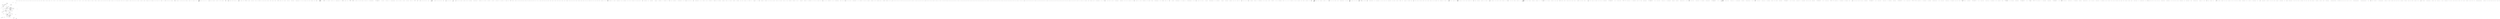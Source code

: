 digraph  {
n126 [label=number, span=""];
n127 [label=number, span=""];
n128 [label=iterations, span=""];
n0 [cluster="ConsoleSample.Program.Main()", label="Entry ConsoleSample.Program.Main()", span="12-12"];
n1 [cluster="ConsoleSample.Program.Main()", label="LogManager.Adapter = new ConsoleOutLoggerFactoryAdapter(\r\n                LogLevel.Info, false, false, true, '''')", span="14-15"];
n2 [cluster="ConsoleSample.Program.Main()", label="var sqlServerStorage = new SqlServerStorage(\r\n                @''Server=.\sqlexpress;Database=HangFire.Sample;Trusted_Connection=True;'')", span="17-18"];
n67 [cluster="ConsoleOutLoggerFactoryAdapter.cstr", label="Entry ConsoleOutLoggerFactoryAdapter.cstr", span=""];
n3 [cluster="ConsoleSample.Program.Main()", label="sqlServerStorage.UseMsmqQueues(@''.\Private$\hangfire{0}'', ''default'', ''critical'')", span="19-19"];
n68 [cluster="HangFire.SqlServer.SqlServerStorage.SqlServerStorage(string)", label="Entry HangFire.SqlServer.SqlServerStorage.SqlServerStorage(string)", span="32-32"];
n4 [cluster="ConsoleSample.Program.Main()", label="JobStorage.Current =\r\n                sqlServerStorage", span="21-22"];
n69 [cluster="HangFire.SqlServer.SqlServerStorage.UseMsmqQueues(string, params string[])", label="Entry HangFire.SqlServer.SqlServerStorage.UseMsmqQueues(string, params string[])", span="28-28"];
n5 [cluster="ConsoleSample.Program.Main()", label="var options = new BackgroundJobServerOptions\r\n            {\r\n                Queues = new[] { ''critical'', ''default'' }\r\n            }", span="25-28"];
n6 [cluster="ConsoleSample.Program.Main()", label="var server = new BackgroundJobServer(options)", span="30-30"];
n70 [cluster="HangFire.BackgroundJobServerOptions.BackgroundJobServerOptions()", label="Entry HangFire.BackgroundJobServerOptions.BackgroundJobServerOptions()", span="13-13"];
n7 [cluster="ConsoleSample.Program.Main()", label="var count = 1", span="32-32"];
n71 [cluster="HangFire.BackgroundJobServer.BackgroundJobServer(HangFire.BackgroundJobServerOptions)", label="Entry HangFire.BackgroundJobServer.BackgroundJobServer(HangFire.BackgroundJobServerOptions)", span="41-41"];
n12 [cluster="ConsoleSample.Program.Main()", label="server.Start()", span="45-45"];
n8 [cluster="ConsoleSample.Program.Main()", label=true, span="34-34"];
n46 [cluster="ConsoleSample.Program.Main()", label="var number = count++", span="104-104"];
n9 [cluster="ConsoleSample.Program.Main()", label="var command = Console.ReadLine()", span="36-36"];
n64 [cluster="ConsoleSample.Program.Main()", label="Console.WriteLine(''Press Enter to exit...'')", span="150-150"];
n10 [cluster="ConsoleSample.Program.Main()", label="command == null || command.Equals(''stop'', StringComparison.OrdinalIgnoreCase)", span="38-38"];
n72 [cluster="System.Console.ReadLine()", label="Entry System.Console.ReadLine()", span="0-0"];
n11 [cluster="ConsoleSample.Program.Main()", label="command.Equals(''start'', StringComparison.OrdinalIgnoreCase)", span="43-43"];
n13 [cluster="ConsoleSample.Program.Main()", label="command.StartsWith(''add'', StringComparison.OrdinalIgnoreCase)", span="48-48"];
n14 [cluster="ConsoleSample.Program.Main()", label="var workCount = int.Parse(command.Substring(4))", span="52-52"];
n23 [cluster="ConsoleSample.Program.Main()", label="command.StartsWith(''static'', StringComparison.OrdinalIgnoreCase)", span="66-66"];
n24 [cluster="ConsoleSample.Program.Main()", label="var workCount = int.Parse(command.Substring(7))", span="70-70"];
n32 [cluster="ConsoleSample.Program.Main()", label="command.StartsWith(''error'', StringComparison.OrdinalIgnoreCase)", span="83-83"];
n33 [cluster="ConsoleSample.Program.Main()", label="var workCount = int.Parse(command.Substring(6))", span="85-85"];
n38 [cluster="ConsoleSample.Program.Main()", label="command.StartsWith(''args'', StringComparison.OrdinalIgnoreCase)", span="92-92"];
n39 [cluster="ConsoleSample.Program.Main()", label="var workCount = int.Parse(command.Substring(5))", span="94-94"];
n44 [cluster="ConsoleSample.Program.Main()", label="command.StartsWith(''in'', StringComparison.OrdinalIgnoreCase)", span="101-101"];
n45 [cluster="ConsoleSample.Program.Main()", label="var seconds = int.Parse(command.Substring(2))", span="103-103"];
n48 [cluster="ConsoleSample.Program.Main()", label="command.StartsWith(''cancelable'', StringComparison.OrdinalIgnoreCase)", span="108-108"];
n49 [cluster="ConsoleSample.Program.Main()", label="var iterations = int.Parse(command.Substring(11))", span="110-110"];
n51 [cluster="ConsoleSample.Program.Main()", label="command.StartsWith(''delete'', StringComparison.OrdinalIgnoreCase)", span="114-114"];
n52 [cluster="ConsoleSample.Program.Main()", label="var workCount = int.Parse(command.Substring(7))", span="116-116"];
n58 [cluster="ConsoleSample.Program.Main()", label="command.StartsWith(''fast'', StringComparison.OrdinalIgnoreCase)", span="124-124"];
n59 [cluster="ConsoleSample.Program.Main()", label="var workCount = int.Parse(command.Substring(5))", span="128-128"];
n73 [cluster="string.Equals(string, System.StringComparison)", label="Entry string.Equals(string, System.StringComparison)", span="0-0"];
n74 [cluster="HangFire.BackgroundJobServer.Start()", label="Entry HangFire.BackgroundJobServer.Start()", span="60-60"];
n75 [cluster="string.StartsWith(string, System.StringComparison)", label="Entry string.StartsWith(string, System.StringComparison)", span="0-0"];
n15 [cluster="ConsoleSample.Program.Main()", label="var i = 0", span="53-53"];
n76 [cluster="string.Substring(int)", label="Entry string.Substring(int)", span="0-0"];
n77 [cluster="int.Parse(string)", label="Entry int.Parse(string)", span="0-0"];
n16 [cluster="ConsoleSample.Program.Main()", label="i < workCount", span="53-53"];
n17 [cluster="ConsoleSample.Program.Main()", label="var number = i", span="55-55"];
n19 [cluster="ConsoleSample.Program.Main()", label="i++", span="53-53"];
n20 [cluster="ConsoleSample.Program.Main()", label="Console.WriteLine(''Jobs enqueued.'')", span="58-58"];
n18 [cluster="ConsoleSample.Program.Main()", label="BackgroundJob.Enqueue<Services>(x => x.Random(number))", span="56-56"];
n86 [cluster="lambda expression", label="x.Random(number)", span="56-56"];
n78 [cluster="HangFire.BackgroundJob.Enqueue<T>(System.Linq.Expressions.Expression<System.Action<T>>)", label="Entry HangFire.BackgroundJob.Enqueue<T>(System.Linq.Expressions.Expression<System.Action<T>>)", span="78-78"];
n85 [cluster="lambda expression", label="Entry lambda expression", span="56-56"];
n21 [cluster="ConsoleSample.Program.Main()", label=Exception, span="60-60"];
n79 [cluster="System.Console.WriteLine(string)", label="Entry System.Console.WriteLine(string)", span="0-0"];
n22 [cluster="ConsoleSample.Program.Main()", label="Console.WriteLine(ex.Message)", span="62-62"];
n25 [cluster="ConsoleSample.Program.Main()", label="var i = 0", span="71-71"];
n26 [cluster="ConsoleSample.Program.Main()", label="i < workCount", span="71-71"];
n28 [cluster="ConsoleSample.Program.Main()", label="i++", span="71-71"];
n27 [cluster="ConsoleSample.Program.Main()", label="BackgroundJob.Enqueue(() => Console.WriteLine(''Hello, {0}!'', ''world''))", span="73-73"];
n29 [cluster="ConsoleSample.Program.Main()", label="Console.WriteLine(''Jobs enqueued.'')", span="75-75"];
n80 [cluster="HangFire.BackgroundJob.Enqueue(System.Linq.Expressions.Expression<System.Action>)", label="Entry HangFire.BackgroundJob.Enqueue(System.Linq.Expressions.Expression<System.Action>)", span="60-60"];
n89 [cluster="lambda expression", label="Entry lambda expression", span="73-73"];
n30 [cluster="ConsoleSample.Program.Main()", label=Exception, span="77-77"];
n31 [cluster="ConsoleSample.Program.Main()", label="Console.WriteLine(ex.Message)", span="79-79"];
n34 [cluster="ConsoleSample.Program.Main()", label="var i = 0", span="86-86"];
n35 [cluster="ConsoleSample.Program.Main()", label="i < workCount", span="86-86"];
n37 [cluster="ConsoleSample.Program.Main()", label="i++", span="86-86"];
n36 [cluster="ConsoleSample.Program.Main()", label="BackgroundJob.Enqueue<Services>(x => x.Error())", span="88-88"];
n93 [cluster="lambda expression", label="Entry lambda expression", span="88-88"];
n40 [cluster="ConsoleSample.Program.Main()", label="var i = 0", span="95-95"];
n41 [cluster="ConsoleSample.Program.Main()", label="i < workCount", span="95-95"];
n43 [cluster="ConsoleSample.Program.Main()", label="i++", span="95-95"];
n42 [cluster="ConsoleSample.Program.Main()", label="BackgroundJob.Enqueue<Services>(x => x.Args(Guid.NewGuid().ToString(), 14442, DateTime.UtcNow))", span="97-97"];
n97 [cluster="lambda expression", label="Entry lambda expression", span="97-97"];
n47 [cluster="ConsoleSample.Program.Main()", label="BackgroundJob.Schedule<Services>(x => x.Random(number), TimeSpan.FromSeconds(seconds))", span="105-105"];
n104 [cluster="lambda expression", label="x.Random(number)", span="105-105"];
n81 [cluster="System.TimeSpan.FromSeconds(double)", label="Entry System.TimeSpan.FromSeconds(double)", span="0-0"];
n82 [cluster="HangFire.BackgroundJob.Schedule<T>(System.Linq.Expressions.Expression<System.Action<T>>, System.TimeSpan)", label="Entry HangFire.BackgroundJob.Schedule<T>(System.Linq.Expressions.Expression<System.Action<T>>, System.TimeSpan)", span="148-148"];
n103 [cluster="lambda expression", label="Entry lambda expression", span="105-105"];
n50 [cluster="ConsoleSample.Program.Main()", label="BackgroundJob.Enqueue<Services>(x => x.Cancelable(iterations, JobCancellationToken.Null))", span="111-111"];
n107 [cluster="lambda expression", label="x.Cancelable(iterations, JobCancellationToken.Null)", span="111-111"];
n106 [cluster="lambda expression", label="Entry lambda expression", span="111-111"];
n53 [cluster="ConsoleSample.Program.Main()", label="var i = 0", span="117-117"];
n54 [cluster="ConsoleSample.Program.Main()", label="i < workCount", span="117-117"];
n57 [cluster="ConsoleSample.Program.Main()", label="i++", span="117-117"];
n55 [cluster="ConsoleSample.Program.Main()", label="var jobId = BackgroundJob.Enqueue<Services>(x => x.EmptyDefault())", span="119-119"];
n56 [cluster="ConsoleSample.Program.Main()", label="BackgroundJob.Delete(jobId)", span="120-120"];
n110 [cluster="lambda expression", label="Entry lambda expression", span="119-119"];
n83 [cluster="HangFire.BackgroundJob.Delete(string)", label="Entry HangFire.BackgroundJob.Delete(string)", span="164-164"];
n60 [cluster="ConsoleSample.Program.Main()", label="Parallel.For(0, workCount, i =>\r\n                            {\r\n                                if (i % 2 == 0)\r\n                                {\r\n                                    BackgroundJob.Enqueue<Services>(x => x.EmptyCritical());\r\n                                }\r\n                                else\r\n                                {\r\n                                    BackgroundJob.Enqueue<Services>(x => x.EmptyDefault());\r\n                                }\r\n                            })", span="129-139"];
n61 [cluster="ConsoleSample.Program.Main()", label="Console.WriteLine(''Jobs enqueued.'')", span="140-140"];
n84 [cluster="System.Threading.Tasks.Parallel.For(int, int, System.Action<int>)", label="Entry System.Threading.Tasks.Parallel.For(int, int, System.Action<int>)", span="0-0"];
n114 [cluster="lambda expression", label="Entry lambda expression", span="129-139"];
n62 [cluster="ConsoleSample.Program.Main()", label=Exception, span="142-142"];
n63 [cluster="ConsoleSample.Program.Main()", label="Console.WriteLine(ex.Message)", span="144-144"];
n65 [cluster="ConsoleSample.Program.Main()", label="Console.ReadLine()", span="151-151"];
n66 [cluster="ConsoleSample.Program.Main()", label="Exit ConsoleSample.Program.Main()", span="12-12"];
n87 [cluster="lambda expression", label="Exit lambda expression", span="56-56"];
n88 [cluster="ConsoleSample.Services.Random(int)", label="Entry ConsoleSample.Services.Random(int)", span="28-28"];
n90 [cluster="lambda expression", label="Console.WriteLine(''Hello, {0}!'', ''world'')", span="73-73"];
n91 [cluster="lambda expression", label="Exit lambda expression", span="73-73"];
n92 [cluster="System.Console.WriteLine(string, object)", label="Entry System.Console.WriteLine(string, object)", span="0-0"];
n94 [cluster="lambda expression", label="x.Error()", span="88-88"];
n95 [cluster="lambda expression", label="Exit lambda expression", span="88-88"];
n96 [cluster="ConsoleSample.Services.Error()", label="Entry ConsoleSample.Services.Error()", span="21-21"];
n98 [cluster="lambda expression", label="x.Args(Guid.NewGuid().ToString(), 14442, DateTime.UtcNow)", span="97-97"];
n99 [cluster="lambda expression", label="Exit lambda expression", span="97-97"];
n100 [cluster="System.Guid.NewGuid()", label="Entry System.Guid.NewGuid()", span="0-0"];
n101 [cluster="System.Guid.ToString()", label="Entry System.Guid.ToString()", span="0-0"];
n102 [cluster="ConsoleSample.Services.Args(string, int, System.DateTime)", label="Entry ConsoleSample.Services.Args(string, int, System.DateTime)", span="64-64"];
n105 [cluster="lambda expression", label="Exit lambda expression", span="105-105"];
n108 [cluster="lambda expression", label="Exit lambda expression", span="111-111"];
n109 [cluster="ConsoleSample.Services.Cancelable(int, HangFire.IJobCancellationToken)", label="Entry ConsoleSample.Services.Cancelable(int, HangFire.IJobCancellationToken)", span="45-45"];
n111 [cluster="lambda expression", label="x.EmptyDefault()", span="119-119"];
n112 [cluster="lambda expression", label="Exit lambda expression", span="119-119"];
n113 [cluster="ConsoleSample.Services.EmptyDefault()", label="Entry ConsoleSample.Services.EmptyDefault()", span="11-11"];
n115 [cluster="lambda expression", label="i % 2 == 0", span="131-131"];
n116 [cluster="lambda expression", label="BackgroundJob.Enqueue<Services>(x => x.EmptyCritical())", span="133-133"];
n117 [cluster="lambda expression", label="BackgroundJob.Enqueue<Services>(x => x.EmptyDefault())", span="137-137"];
n118 [cluster="lambda expression", label="Exit lambda expression", span="129-139"];
n123 [cluster="lambda expression", label="Entry lambda expression", span="137-137"];
n119 [cluster="lambda expression", label="Entry lambda expression", span="133-133"];
n120 [cluster="lambda expression", label="x.EmptyCritical()", span="133-133"];
n121 [cluster="lambda expression", label="Exit lambda expression", span="133-133"];
n122 [cluster="ConsoleSample.Services.EmptyCritical()", label="Entry ConsoleSample.Services.EmptyCritical()", span="16-16"];
n124 [cluster="lambda expression", label="x.EmptyDefault()", span="137-137"];
n125 [cluster="lambda expression", label="Exit lambda expression", span="137-137"];
m0_1 [cluster="HangFire.BackgroundJobServerOptions.BackgroundJobServerOptions()", file="BackgroundJobServerOptions.cs", label="WorkerCount = Environment.ProcessorCount * 5", span="15-15"];
m0_2 [cluster="HangFire.BackgroundJobServerOptions.BackgroundJobServerOptions()", file="BackgroundJobServerOptions.cs", label="ServerName = Environment.MachineName", span="16-16"];
m0_3 [cluster="HangFire.BackgroundJobServerOptions.BackgroundJobServerOptions()", file="BackgroundJobServerOptions.cs", label="Queues = new[] { EnqueuedState.DefaultQueue }", span="17-17"];
m0_4 [cluster="HangFire.BackgroundJobServerOptions.BackgroundJobServerOptions()", file="BackgroundJobServerOptions.cs", label="ShutdownTimeout = TimeSpan.FromSeconds(15)", span="18-18"];
m0_5 [cluster="HangFire.BackgroundJobServerOptions.BackgroundJobServerOptions()", file="BackgroundJobServerOptions.cs", label="SchedulePollingInterval = TimeSpan.FromSeconds(15)", span="19-19"];
m0_6 [cluster="HangFire.BackgroundJobServerOptions.BackgroundJobServerOptions()", file="BackgroundJobServerOptions.cs", label="Exit HangFire.BackgroundJobServerOptions.BackgroundJobServerOptions()", span="13-13"];
m0_15 [cluster="Unk.InfoFormat", file="BackgroundJobServerOptions.cs", label="Entry Unk.InfoFormat", span=""];
m0_8 [cluster="HangFire.BackgroundJobServerOptions.Log(ILog)", file="BackgroundJobServerOptions.cs", label="Entry HangFire.BackgroundJobServerOptions.Log(ILog)", span="59-59"];
m0_9 [cluster="HangFire.BackgroundJobServerOptions.Log(ILog)", file="BackgroundJobServerOptions.cs", label="logger.InfoFormat(''Using the following options for HangFire Server:'')", span="61-61"];
m0_10 [cluster="HangFire.BackgroundJobServerOptions.Log(ILog)", file="BackgroundJobServerOptions.cs", label="logger.InfoFormat(''    Worker count: {0}.'', WorkerCount)", span="62-62"];
m0_11 [cluster="HangFire.BackgroundJobServerOptions.Log(ILog)", file="BackgroundJobServerOptions.cs", label="logger.InfoFormat(''    Listening queues: {0}.'', String.Join('', '', Queues.Select(x => ''''' + x + ''''')))", span="63-63"];
m0_12 [cluster="HangFire.BackgroundJobServerOptions.Log(ILog)", file="BackgroundJobServerOptions.cs", label="logger.InfoFormat(''    Shutdown timeout: {0}.'', ShutdownTimeout)", span="64-64"];
m0_13 [cluster="HangFire.BackgroundJobServerOptions.Log(ILog)", file="BackgroundJobServerOptions.cs", label="logger.InfoFormat(''    Schedule polling interval: {0}.'', SchedulePollingInterval)", span="65-65"];
m0_14 [cluster="HangFire.BackgroundJobServerOptions.Log(ILog)", file="BackgroundJobServerOptions.cs", label="Exit HangFire.BackgroundJobServerOptions.Log(ILog)", span="59-59"];
m0_7 [cluster="System.TimeSpan.FromSeconds(double)", file="BackgroundJobServerOptions.cs", label="Entry System.TimeSpan.FromSeconds(double)", span="0-0"];
m0_17 [cluster="Unk.Join", file="BackgroundJobServerOptions.cs", label="Entry Unk.Join", span=""];
m0_18 [cluster="lambda expression", file="BackgroundJobServerOptions.cs", label="Entry lambda expression", span="63-63"];
m0_19 [cluster="lambda expression", file="BackgroundJobServerOptions.cs", label="''''' + x + '''''", span="63-63"];
m0_20 [cluster="lambda expression", file="BackgroundJobServerOptions.cs", label="Exit lambda expression", span="63-63"];
m0_16 [cluster="Unk.Select", file="BackgroundJobServerOptions.cs", label="Entry Unk.Select", span=""];
m0_21 [file="BackgroundJobServerOptions.cs", label="HangFire.BackgroundJobServerOptions", span=""];
m1_10 [cluster="Hangfire.BackgroundJobServerOptions.WriteToLog(Hangfire.Logging.ILog)", file="JobStorage.cs", label="Entry Hangfire.BackgroundJobServerOptions.WriteToLog(Hangfire.Logging.ILog)", span="71-71"];
m1_11 [cluster="Hangfire.BackgroundJobServerOptions.WriteToLog(Hangfire.Logging.ILog)", file="JobStorage.cs", label="logger.InfoFormat(''Using the following options for Hangfire Server:'')", span="73-73"];
m1_12 [cluster="Hangfire.BackgroundJobServerOptions.WriteToLog(Hangfire.Logging.ILog)", file="JobStorage.cs", label="logger.InfoFormat(''    Worker count: {0}.'', WorkerCount)", span="74-74"];
m1_13 [cluster="Hangfire.BackgroundJobServerOptions.WriteToLog(Hangfire.Logging.ILog)", file="JobStorage.cs", label="logger.InfoFormat(''    Listening queues: {0}.'', String.Join('', '', Queues.Select(x => ''''' + x + ''''')))", span="75-75"];
m1_14 [cluster="Hangfire.BackgroundJobServerOptions.WriteToLog(Hangfire.Logging.ILog)", file="JobStorage.cs", label="logger.InfoFormat(''    Shutdown timeout: {0}.'', ShutdownTimeout)", span="76-76"];
m1_15 [cluster="Hangfire.BackgroundJobServerOptions.WriteToLog(Hangfire.Logging.ILog)", file="JobStorage.cs", label="logger.InfoFormat(''    Schedule polling interval: {0}.'', SchedulePollingInterval)", span="77-77"];
m1_16 [cluster="Hangfire.BackgroundJobServerOptions.WriteToLog(Hangfire.Logging.ILog)", file="JobStorage.cs", label="Exit Hangfire.BackgroundJobServerOptions.WriteToLog(Hangfire.Logging.ILog)", span="71-71"];
m1_7 [cluster="System.Math.Min(int, int)", file="JobStorage.cs", label="Entry System.Math.Min(int, int)", span="0-0"];
m1_17 [cluster="Hangfire.Logging.ILog.InfoFormat(string, params object[])", file="JobStorage.cs", label="Entry Hangfire.Logging.ILog.InfoFormat(string, params object[])", span="210-210"];
m1_19 [cluster="Unk.Join", file="JobStorage.cs", label="Entry Unk.Join", span=""];
m1_0 [cluster="Hangfire.BackgroundJobServerOptions.BackgroundJobServerOptions()", file="JobStorage.cs", label="Entry Hangfire.BackgroundJobServerOptions.BackgroundJobServerOptions()", span="32-32"];
m1_1 [cluster="Hangfire.BackgroundJobServerOptions.BackgroundJobServerOptions()", file="JobStorage.cs", label="WorkerCount = Math.Min(Environment.ProcessorCount * 5, MaxDefaultWorkerCount)", span="34-34"];
m1_2 [cluster="Hangfire.BackgroundJobServerOptions.BackgroundJobServerOptions()", file="JobStorage.cs", label="Queues = new[] { EnqueuedState.DefaultQueue }", span="35-35"];
m1_3 [cluster="Hangfire.BackgroundJobServerOptions.BackgroundJobServerOptions()", file="JobStorage.cs", label="ShutdownTimeout = TimeSpan.FromSeconds(15)", span="36-36"];
m1_4 [cluster="Hangfire.BackgroundJobServerOptions.BackgroundJobServerOptions()", file="JobStorage.cs", label="SchedulePollingInterval = TimeSpan.FromSeconds(15)", span="37-37"];
m1_5 [cluster="Hangfire.BackgroundJobServerOptions.BackgroundJobServerOptions()", file="JobStorage.cs", label="ServerWatchdogOptions = new ServerWatchdogOptions()", span="39-39"];
m1_6 [cluster="Hangfire.BackgroundJobServerOptions.BackgroundJobServerOptions()", file="JobStorage.cs", label="Exit Hangfire.BackgroundJobServerOptions.BackgroundJobServerOptions()", span="32-32"];
m1_9 [cluster="Hangfire.Server.ServerWatchdogOptions.ServerWatchdogOptions()", file="JobStorage.cs", label="Entry Hangfire.Server.ServerWatchdogOptions.ServerWatchdogOptions()", span="22-22"];
m1_20 [cluster="lambda expression", file="JobStorage.cs", label="Entry lambda expression", span="75-75"];
m1_21 [cluster="lambda expression", file="JobStorage.cs", label="''''' + x + '''''", span="75-75"];
m1_22 [cluster="lambda expression", file="JobStorage.cs", label="Exit lambda expression", span="75-75"];
m1_18 [cluster="Unk.Select", file="JobStorage.cs", label="Entry Unk.Select", span=""];
m1_23 [file="JobStorage.cs", label="Hangfire.BackgroundJobServerOptions", span=""];
m2_3 [cluster="HangFire.Redis.RedisConnection.Dispose()", file="RedisConnection.cs", label="Entry HangFire.Redis.RedisConnection.Dispose()", span="40-40"];
m2_4 [cluster="HangFire.Redis.RedisConnection.Dispose()", file="RedisConnection.cs", label="Redis.Dispose()", span="42-42"];
m2_5 [cluster="HangFire.Redis.RedisConnection.Dispose()", file="RedisConnection.cs", label="Exit HangFire.Redis.RedisConnection.Dispose()", span="40-40"];
m2_143 [cluster="int.ToString(System.IFormatProvider)", file="RedisConnection.cs", label="Entry int.ToString(System.IFormatProvider)", span="0-0"];
m2_25 [cluster="Unk.OnScenarioStart", file="RedisConnection.cs", label="Entry Unk.OnScenarioStart", span=""];
m2_12 [cluster="HangFire.Redis.RedisConnection.FetchNextJob(string[], System.Threading.CancellationToken)", file="RedisConnection.cs", label="Entry HangFire.Redis.RedisConnection.FetchNextJob(string[], System.Threading.CancellationToken)", span="50-50"];
m2_13 [cluster="HangFire.Redis.RedisConnection.FetchNextJob(string[], System.Threading.CancellationToken)", file="RedisConnection.cs", label="string jobId", span="52-52"];
m2_16 [cluster="HangFire.Redis.RedisConnection.FetchNextJob(string[], System.Threading.CancellationToken)", file="RedisConnection.cs", label="cancellationToken.ThrowIfCancellationRequested()", span="58-58"];
m2_17 [cluster="HangFire.Redis.RedisConnection.FetchNextJob(string[], System.Threading.CancellationToken)", file="RedisConnection.cs", label="queueIndex = (queueIndex + 1) % queues.Length", span="60-60"];
m2_18 [cluster="HangFire.Redis.RedisConnection.FetchNextJob(string[], System.Threading.CancellationToken)", file="RedisConnection.cs", label="queueName = queues[queueIndex]", span="61-61"];
m2_14 [cluster="HangFire.Redis.RedisConnection.FetchNextJob(string[], System.Threading.CancellationToken)", file="RedisConnection.cs", label="string queueName", span="53-53"];
m2_15 [cluster="HangFire.Redis.RedisConnection.FetchNextJob(string[], System.Threading.CancellationToken)", file="RedisConnection.cs", label="var queueIndex = 0", span="54-54"];
m2_21 [cluster="HangFire.Redis.RedisConnection.FetchNextJob(string[], System.Threading.CancellationToken)", file="RedisConnection.cs", label="queueIndex == 0", span="66-66"];
m2_19 [cluster="HangFire.Redis.RedisConnection.FetchNextJob(string[], System.Threading.CancellationToken)", file="RedisConnection.cs", label="var queueKey = RedisStorage.Prefix + String.Format(''queue:{0}'', queueName)", span="63-63"];
m2_20 [cluster="HangFire.Redis.RedisConnection.FetchNextJob(string[], System.Threading.CancellationToken)", file="RedisConnection.cs", label="var fetchedKey = RedisStorage.Prefix + String.Format(''queue:{0}:dequeued'', queueName)", span="64-64"];
m2_26 [cluster="HangFire.Tests.Server.JobManagerFeature.ScenarioCleanup()", file="RedisConnection.cs", label="Entry HangFire.Tests.Server.JobManagerFeature.ScenarioCleanup()", span="66-66"];
m2_22 [cluster="HangFire.Tests.Server.JobManagerFeature.ScenarioSetup(TechTalk.SpecFlow.ScenarioInfo)", file="RedisConnection.cs", label="Entry HangFire.Tests.Server.JobManagerFeature.ScenarioSetup(TechTalk.SpecFlow.ScenarioInfo)", span="61-61"];
m2_23 [cluster="HangFire.Tests.Server.JobManagerFeature.ScenarioSetup(TechTalk.SpecFlow.ScenarioInfo)", file="RedisConnection.cs", label="testRunner.OnScenarioStart(scenarioInfo)", span="63-63"];
m2_24 [cluster="HangFire.Tests.Server.JobManagerFeature.ScenarioSetup(TechTalk.SpecFlow.ScenarioInfo)", file="RedisConnection.cs", label="Exit HangFire.Tests.Server.JobManagerFeature.ScenarioSetup(TechTalk.SpecFlow.ScenarioInfo)", span="61-61"];
m2_27 [cluster="HangFire.Tests.Server.JobManagerFeature.ScenarioCleanup()", file="RedisConnection.cs", label="testRunner.CollectScenarioErrors()", span="68-68"];
m2_59 [cluster="HangFire.Tests.Server.JobManagerFeature.AfterPerformingTheBrokenJobItShouldHaveTheFailedState()", file="RedisConnection.cs", label="this.ScenarioCleanup()", span="129-129"];
m2_201 [cluster="Unk.FromNullableStringTimestamp", file="RedisConnection.cs", label="Entry Unk.FromNullableStringTimestamp", span=""];
m2_61 [cluster="Unk.Commit", file="RedisConnection.cs", label="Entry Unk.Commit", span=""];
m2_66 [cluster="lambda expression", file="RedisConnection.cs", label="Entry lambda expression", span="138-140"];
m2_67 [cluster="lambda expression", file="RedisConnection.cs", label="x.ExpireEntryIn(\r\n                    String.Format(RedisStorage.Prefix + ''job:{0}'', jobId),\r\n                    expireIn)", span="138-140"];
m2_65 [cluster="Unk.SetRangeInHash", file="RedisConnection.cs", label="Entry Unk.SetRangeInHash", span=""];
m2_63 [cluster="lambda expression", file="RedisConnection.cs", label="x.SetRangeInHash(\r\n                    String.Format(RedisStorage.Prefix + ''job:{0}'', jobId),\r\n                    storedParameters)", span="134-136"];
m2_68 [cluster="lambda expression", file="RedisConnection.cs", label="Exit lambda expression", span="138-140"];
m2_64 [cluster="lambda expression", file="RedisConnection.cs", label="Exit lambda expression", span="134-136"];
m2_62 [cluster="lambda expression", file="RedisConnection.cs", label="Entry lambda expression", span="134-136"];
m2_69 [cluster="Unk.ExpireEntryIn", file="RedisConnection.cs", label="Entry Unk.ExpireEntryIn", span=""];
m2_121 [cluster="HangFire.Redis.RedisConnection.GetFirstByLowestScoreFromSet(string, double, double)", file="RedisConnection.cs", label="Entry HangFire.Redis.RedisConnection.GetFirstByLowestScoreFromSet(string, double, double)", span="230-230"];
m2_122 [cluster="HangFire.Redis.RedisConnection.GetFirstByLowestScoreFromSet(string, double, double)", file="RedisConnection.cs", label="return Redis.GetRangeFromSortedSetByLowestScore(\r\n                RedisStorage.Prefix + key, fromScore, toScore, 0, 1)\r\n                .FirstOrDefault();", span="232-234"];
m2_123 [cluster="HangFire.Redis.RedisConnection.GetFirstByLowestScoreFromSet(string, double, double)", file="RedisConnection.cs", label="Exit HangFire.Redis.RedisConnection.GetFirstByLowestScoreFromSet(string, double, double)", span="230-230"];
m2_29 [cluster="string.Format(string, object)", file="RedisConnection.cs", label="Entry string.Format(string, object)", span="0-0"];
m2_38 [cluster="TechTalk.SpecFlow.ScenarioInfo.cstr", file="RedisConnection.cs", label="Entry TechTalk.SpecFlow.ScenarioInfo.cstr", span=""];
m2_91 [cluster="Unk.GetAllEntriesFromHash", file="RedisConnection.cs", label="Entry Unk.GetAllEntriesFromHash", span=""];
m2_200 [cluster="Unk.FromStringTimestamp", file="RedisConnection.cs", label="Entry Unk.FromStringTimestamp", span=""];
m2_168 [cluster="HangFire.Redis.RedisConnection.RemoveTimedOutServers(System.TimeSpan)", file="RedisConnection.cs", label="Entry HangFire.Redis.RedisConnection.RemoveTimedOutServers(System.TimeSpan)", span="293-293"];
m2_169 [cluster="HangFire.Redis.RedisConnection.RemoveTimedOutServers(System.TimeSpan)", file="RedisConnection.cs", label="var serverNames = Redis.GetAllItemsFromSet(RedisStorage.Prefix + ''servers'')", span="295-295"];
m2_180 [cluster="HangFire.Redis.RedisConnection.RemoveTimedOutServers(System.TimeSpan)", file="RedisConnection.cs", label="utcNow > maxTime.Add(timeOut)", span="326-326"];
m2_170 [cluster="HangFire.Redis.RedisConnection.RemoveTimedOutServers(System.TimeSpan)", file="RedisConnection.cs", label="var heartbeats = new Dictionary<string, Tuple<DateTime, DateTime?>>()", span="296-296"];
m2_173 [cluster="HangFire.Redis.RedisConnection.RemoveTimedOutServers(System.TimeSpan)", file="RedisConnection.cs", label=serverNames, span="302-302"];
m2_171 [cluster="HangFire.Redis.RedisConnection.RemoveTimedOutServers(System.TimeSpan)", file="RedisConnection.cs", label="var utcNow = DateTime.UtcNow", span="298-298"];
m2_175 [cluster="HangFire.Redis.RedisConnection.RemoveTimedOutServers(System.TimeSpan)", file="RedisConnection.cs", label="pipeline.QueueCommand(\r\n                        x => x.GetValuesFromHash(\r\n                            String.Format(RedisStorage.Prefix + ''server:{0}'', name),\r\n                            ''StartedAt'', ''Heartbeat''),\r\n                        x => heartbeats.Add(\r\n                            name,\r\n                            new Tuple<DateTime, DateTime?>(\r\n                                JobHelper.FromStringTimestamp(x[0]),\r\n                                JobHelper.FromNullableStringTimestamp(x[1]))))", span="306-314"];
m2_178 [cluster="HangFire.Redis.RedisConnection.RemoveTimedOutServers(System.TimeSpan)", file="RedisConnection.cs", label=heartbeats, span="321-321"];
m2_172 [cluster="HangFire.Redis.RedisConnection.RemoveTimedOutServers(System.TimeSpan)", file="RedisConnection.cs", label="var pipeline = Redis.CreatePipeline()", span="300-300"];
m2_176 [cluster="HangFire.Redis.RedisConnection.RemoveTimedOutServers(System.TimeSpan)", file="RedisConnection.cs", label="pipeline.Flush()", span="317-317"];
m2_174 [cluster="HangFire.Redis.RedisConnection.RemoveTimedOutServers(System.TimeSpan)", file="RedisConnection.cs", label="var name = serverName", span="304-304"];
m2_177 [cluster="HangFire.Redis.RedisConnection.RemoveTimedOutServers(System.TimeSpan)", file="RedisConnection.cs", label="var removedServerCount = 0", span="320-320"];
m2_182 [cluster="HangFire.Redis.RedisConnection.RemoveTimedOutServers(System.TimeSpan)", file="RedisConnection.cs", label="removedServerCount++", span="329-329"];
m2_183 [cluster="HangFire.Redis.RedisConnection.RemoveTimedOutServers(System.TimeSpan)", file="RedisConnection.cs", label="return removedServerCount;", span="333-333"];
m2_179 [cluster="HangFire.Redis.RedisConnection.RemoveTimedOutServers(System.TimeSpan)", file="RedisConnection.cs", label="var maxTime = new DateTime(\r\n                    Math.Max(heartbeat.Value.Item1.Ticks, (heartbeat.Value.Item2 ?? DateTime.MinValue).Ticks))", span="323-324"];
m2_181 [cluster="HangFire.Redis.RedisConnection.RemoveTimedOutServers(System.TimeSpan)", file="RedisConnection.cs", label="RemoveServer(Redis, heartbeat.Key)", span="328-328"];
m2_184 [cluster="HangFire.Redis.RedisConnection.RemoveTimedOutServers(System.TimeSpan)", file="RedisConnection.cs", label="Exit HangFire.Redis.RedisConnection.RemoveTimedOutServers(System.TimeSpan)", span="293-293"];
m2_33 [cluster="HangFire.Tests.Server.JobManagerFeature.ManagerShouldPerformAJob()", file="RedisConnection.cs", label="testRunner.Given(''an enqueued job'', ((string)(null)), ((TechTalk.SpecFlow.Table)(null)), ''Given '')", span="81-81"];
m2_138 [cluster="Unk.AddItemToSet", file="RedisConnection.cs", label="Entry Unk.AddItemToSet", span=""];
m2_117 [cluster="Unk.RemoveEntryFromHash", file="RedisConnection.cs", label="Entry Unk.RemoveEntryFromHash", span=""];
m2_30 [cluster="HangFire.Tests.Server.JobManagerFeature.ManagerShouldPerformAJob()", file="RedisConnection.cs", label="Entry HangFire.Tests.Server.JobManagerFeature.ManagerShouldPerformAJob()", span="75-75"];
m2_51 [cluster="HangFire.Redis.RedisConnection.CreateExpiredJob(HangFire.Common.Job, System.Collections.Generic.IDictionary<string, string>, System.TimeSpan)", file="RedisConnection.cs", label="transaction.QueueCommand(x => x.ExpireEntryIn(\r\n                    String.Format(RedisStorage.Prefix + ''job:{0}'', jobId),\r\n                    expireIn))", span="138-140"];
m2_166 [cluster="HangFire.Redis.RedisConnection.Heartbeat(string)", file="RedisConnection.cs", label="Redis.SetEntryInHash(\r\n                String.Format(RedisStorage.Prefix + ''server:{0}'', serverId),\r\n                ''Heartbeat'',\r\n                JobHelper.ToStringTimestamp(DateTime.UtcNow))", span="287-290"];
m2_165 [cluster="HangFire.Redis.RedisConnection.Heartbeat(string)", file="RedisConnection.cs", label="Entry HangFire.Redis.RedisConnection.Heartbeat(string)", span="285-285"];
m2_167 [cluster="HangFire.Redis.RedisConnection.Heartbeat(string)", file="RedisConnection.cs", label="Exit HangFire.Redis.RedisConnection.Heartbeat(string)", span="285-285"];
m2_70 [cluster="HangFire.Redis.RedisConnection.GetJobData(string)", file="RedisConnection.cs", label="Entry HangFire.Redis.RedisConnection.GetJobData(string)", span="149-149"];
m2_164 [cluster="Unk.RemoveEntry", file="RedisConnection.cs", label="Entry Unk.RemoveEntry", span=""];
m2_154 [cluster="HangFire.Redis.RedisConnection.RemoveServer(IRedisClient, string)", file="RedisConnection.cs", label="transaction.QueueCommand(x => x.RemoveEntry(\r\n                    String.Format(RedisStorage.Prefix + ''server:{0}'', serverId),\r\n                    String.Format(RedisStorage.Prefix + ''server:{0}:queues'', serverId)))", span="277-279"];
m2_151 [cluster="HangFire.Redis.RedisConnection.RemoveServer(IRedisClient, string)", file="RedisConnection.cs", label="Entry HangFire.Redis.RedisConnection.RemoveServer(IRedisClient, string)", span="269-269"];
m2_152 [cluster="HangFire.Redis.RedisConnection.RemoveServer(IRedisClient, string)", file="RedisConnection.cs", label="var transaction = redis.CreateTransaction()", span="271-271"];
m2_153 [cluster="HangFire.Redis.RedisConnection.RemoveServer(IRedisClient, string)", file="RedisConnection.cs", label="transaction.QueueCommand(x => x.RemoveItemFromSet(\r\n                    RedisStorage.Prefix + ''servers'',\r\n                    serverId))", span="273-275"];
m2_155 [cluster="HangFire.Redis.RedisConnection.RemoveServer(IRedisClient, string)", file="RedisConnection.cs", label="transaction.Commit()", span="281-281"];
m2_156 [cluster="HangFire.Redis.RedisConnection.RemoveServer(IRedisClient, string)", file="RedisConnection.cs", label="Exit HangFire.Redis.RedisConnection.RemoveServer(IRedisClient, string)", span="269-269"];
m2_34 [cluster="HangFire.Tests.Server.JobManagerFeature.ManagerShouldPerformAJob()", file="RedisConnection.cs", label="testRunner.When(''the manager processes the next job'', ((string)(null)), ((TechTalk.SpecFlow.Table)(null)), ''When '')", span="83-83"];
m2_81 [cluster="HangFire.Redis.RedisConnection.GetJobData(string)", file="RedisConnection.cs", label="storedData.ContainsKey(''ParameterTypes'')", span="168-168"];
m2_86 [cluster="HangFire.Redis.RedisConnection.GetJobData(string)", file="RedisConnection.cs", label="job = invocationData.Deserialize()", span="180-180"];
m2_85 [cluster="HangFire.Redis.RedisConnection.GetJobData(string)", color=red, community=0, file="RedisConnection.cs", label="0: var invocationData = new InvocationData(type, method, parameterTypes, storedData[''Arguments''])", span="176-176"];
m2_87 [cluster="HangFire.Redis.RedisConnection.GetJobData(string)", file="RedisConnection.cs", label=JobLoadException, span="182-182"];
m2_83 [cluster="HangFire.Redis.RedisConnection.GetJobData(string)", file="RedisConnection.cs", label="Job job = null", span="173-173"];
m2_84 [cluster="HangFire.Redis.RedisConnection.GetJobData(string)", file="RedisConnection.cs", label="JobLoadException loadException = null", span="174-174"];
m2_82 [cluster="HangFire.Redis.RedisConnection.GetJobData(string)", file="RedisConnection.cs", label="parameterTypes = storedData[''ParameterTypes'']", span="170-170"];
m2_88 [cluster="HangFire.Redis.RedisConnection.GetJobData(string)", file="RedisConnection.cs", label="loadException = ex", span="184-184"];
m2_7 [cluster="HangFire.Redis.RedisConnection.CreateWriteTransaction()", file="RedisConnection.cs", label="Entry HangFire.Redis.RedisConnection.CreateWriteTransaction()", span="45-45"];
m2_8 [cluster="HangFire.Redis.RedisConnection.CreateWriteTransaction()", file="RedisConnection.cs", label="return new RedisWriteOnlyTransaction(Redis.CreateTransaction());", span="47-47"];
m2_9 [cluster="HangFire.Redis.RedisConnection.CreateWriteTransaction()", file="RedisConnection.cs", label="Exit HangFire.Redis.RedisConnection.CreateWriteTransaction()", span="45-45"];
m2_99 [cluster="HangFire.Redis.RedisConnection.GetJobParameter(string, string)", file="RedisConnection.cs", label="Entry HangFire.Redis.RedisConnection.GetJobParameter(string, string)", span="203-203"];
m2_100 [cluster="HangFire.Redis.RedisConnection.GetJobParameter(string, string)", file="RedisConnection.cs", label="return Redis.GetValueFromHash(\r\n                String.Format(RedisStorage.Prefix + ''job:{0}'', id),\r\n                name);", span="205-207"];
m2_101 [cluster="HangFire.Redis.RedisConnection.GetJobParameter(string, string)", file="RedisConnection.cs", label="Exit HangFire.Redis.RedisConnection.GetJobParameter(string, string)", span="203-203"];
m2_93 [cluster="InvocationData.cstr", file="RedisConnection.cs", label="Entry InvocationData.cstr", span=""];
m2_52 [cluster="HangFire.Redis.RedisConnection.CreateExpiredJob(HangFire.Common.Job, System.Collections.Generic.IDictionary<string, string>, System.TimeSpan)", file="RedisConnection.cs", label="transaction.Commit()", span="143-143"];
m2_57 [cluster="HangFire.Storage.InvocationData.Serialize(HangFire.Common.Job)", file="RedisConnection.cs", label="Entry HangFire.Storage.InvocationData.Serialize(HangFire.Common.Job)", span="65-65"];
m2_56 [cluster="HangFire.Tests.Server.JobManagerFeature.AfterPerformingTheBrokenJobItShouldHaveTheFailedState()", file="RedisConnection.cs", label="testRunner.When(''the manager processes the next job'', ((string)(null)), ((TechTalk.SpecFlow.Table)(null)), ''When '')", span="123-123"];
m2_58 [cluster="System.Collections.Generic.Dictionary<TKey, TValue>.Dictionary(System.Collections.Generic.IDictionary<TKey, TValue>)", file="RedisConnection.cs", label="Entry System.Collections.Generic.Dictionary<TKey, TValue>.Dictionary(System.Collections.Generic.IDictionary<TKey, TValue>)", span="0-0"];
m2_54 [cluster="HangFire.Redis.RedisConnection.CreateExpiredJob(HangFire.Common.Job, System.Collections.Generic.IDictionary<string, string>, System.TimeSpan)", file="RedisConnection.cs", label="Exit HangFire.Redis.RedisConnection.CreateExpiredJob(HangFire.Common.Job, System.Collections.Generic.IDictionary<string, string>, System.TimeSpan)", span="115-115"];
m2_55 [cluster="System.Guid.NewGuid()", file="RedisConnection.cs", label="Entry System.Guid.NewGuid()", span="0-0"];
m2_53 [cluster="HangFire.Redis.RedisConnection.CreateExpiredJob(HangFire.Common.Job, System.Collections.Generic.IDictionary<string, string>, System.TimeSpan)", file="RedisConnection.cs", label="return jobId;", span="146-146"];
m2_60 [cluster="Unk.QueueCommand", file="RedisConnection.cs", label="Entry Unk.QueueCommand", span=""];
m2_187 [cluster="Unk.Flush", file="RedisConnection.cs", label="Entry Unk.Flush", span=""];
m2_28 [cluster="HangFire.Tests.Server.JobManagerFeature.ScenarioCleanup()", file="RedisConnection.cs", label="Exit HangFire.Tests.Server.JobManagerFeature.ScenarioCleanup()", span="66-66"];
m2_10 [cluster="RedisWriteOnlyTransaction.cstr", file="RedisConnection.cs", label="Entry RedisWriteOnlyTransaction.cstr", span=""];
m2_202 [cluster="Unk.Add", file="RedisConnection.cs", label="Entry Unk.Add", span=""];
m2_190 [cluster="System.DateTime.Add(System.TimeSpan)", file="RedisConnection.cs", label="Entry System.DateTime.Add(System.TimeSpan)", span="0-0"];
m2_126 [cluster="HangFire.Redis.RedisConnection.AnnounceServer(string, HangFire.Server.ServerContext)", file="RedisConnection.cs", label="Entry HangFire.Redis.RedisConnection.AnnounceServer(string, HangFire.Server.ServerContext)", span="237-237"];
m2_127 [cluster="HangFire.Redis.RedisConnection.AnnounceServer(string, HangFire.Server.ServerContext)", file="RedisConnection.cs", label="var transaction = Redis.CreateTransaction()", span="239-239"];
m2_128 [cluster="HangFire.Redis.RedisConnection.AnnounceServer(string, HangFire.Server.ServerContext)", file="RedisConnection.cs", label="transaction.QueueCommand(x => x.AddItemToSet(\r\n                    RedisStorage.Prefix + ''servers'', serverId))", span="241-242"];
m2_129 [cluster="HangFire.Redis.RedisConnection.AnnounceServer(string, HangFire.Server.ServerContext)", file="RedisConnection.cs", label="transaction.QueueCommand(x => x.SetRangeInHash(\r\n                    String.Format(RedisStorage.Prefix + ''server:{0}'', serverId),\r\n                    new Dictionary<string, string>\r\n                        {\r\n                            { ''WorkerCount'', context.WorkerCount.ToString(CultureInfo.InvariantCulture) },\r\n                            { ''StartedAt'', JobHelper.ToStringTimestamp(DateTime.UtcNow) },\r\n                        }))", span="244-250"];
m2_130 [cluster="HangFire.Redis.RedisConnection.AnnounceServer(string, HangFire.Server.ServerContext)", file="RedisConnection.cs", label="context.Queues", span="252-252"];
m2_132 [cluster="HangFire.Redis.RedisConnection.AnnounceServer(string, HangFire.Server.ServerContext)", file="RedisConnection.cs", label="transaction.QueueCommand(x => x.AddItemToList(\r\n                        String.Format(RedisStorage.Prefix + ''server:{0}:queues'', serverId),\r\n                        queue1))", span="255-257"];
m2_133 [cluster="HangFire.Redis.RedisConnection.AnnounceServer(string, HangFire.Server.ServerContext)", file="RedisConnection.cs", label="transaction.Commit()", span="260-260"];
m2_131 [cluster="HangFire.Redis.RedisConnection.AnnounceServer(string, HangFire.Server.ServerContext)", file="RedisConnection.cs", label="var queue1 = queue", span="254-254"];
m2_134 [cluster="HangFire.Redis.RedisConnection.AnnounceServer(string, HangFire.Server.ServerContext)", file="RedisConnection.cs", label="Exit HangFire.Redis.RedisConnection.AnnounceServer(string, HangFire.Server.ServerContext)", span="237-237"];
m2_142 [cluster="System.Collections.Generic.Dictionary<TKey, TValue>.Dictionary()", file="RedisConnection.cs", label="Entry System.Collections.Generic.Dictionary<TKey, TValue>.Dictionary()", span="0-0"];
m2_199 [cluster="System.Tuple<T1, T2>.Tuple(T1, T2)", file="RedisConnection.cs", label="Entry System.Tuple<T1, T2>.Tuple(T1, T2)", span="0-0"];
m2_40 [cluster="HangFire.Redis.RedisConnection.CreateExpiredJob(HangFire.Common.Job, System.Collections.Generic.IDictionary<string, string>, System.TimeSpan)", file="RedisConnection.cs", label="Entry HangFire.Redis.RedisConnection.CreateExpiredJob(HangFire.Common.Job, System.Collections.Generic.IDictionary<string, string>, System.TimeSpan)", span="115-115"];
m2_147 [cluster="Unk.AddItemToList", file="RedisConnection.cs", label="Entry Unk.AddItemToList", span=""];
m2_107 [cluster="HangFire.Redis.RedisConnection.DeleteJobFromQueue(string, string)", file="RedisConnection.cs", label="transaction.QueueCommand(x => x.RemoveEntryFromHash(\r\n                    String.Format(RedisStorage.Prefix + ''job:{0}'', id),\r\n                    ''Checked''))", span="222-224"];
m2_103 [cluster="HangFire.Redis.RedisConnection.DeleteJobFromQueue(string, string)", file="RedisConnection.cs", label="Entry HangFire.Redis.RedisConnection.DeleteJobFromQueue(string, string)", span="210-210"];
m2_104 [cluster="HangFire.Redis.RedisConnection.DeleteJobFromQueue(string, string)", file="RedisConnection.cs", label="var transaction = Redis.CreateTransaction()", span="212-212"];
m2_105 [cluster="HangFire.Redis.RedisConnection.DeleteJobFromQueue(string, string)", file="RedisConnection.cs", label="transaction.QueueCommand(x => x.RemoveItemFromList(\r\n                    String.Format(RedisStorage.Prefix + ''queue:{0}:dequeued'', queue),\r\n                    id,\r\n                    -1))", span="214-217"];
m2_106 [cluster="HangFire.Redis.RedisConnection.DeleteJobFromQueue(string, string)", file="RedisConnection.cs", label="transaction.QueueCommand(x => x.RemoveEntryFromHash(\r\n                    String.Format(RedisStorage.Prefix + ''job:{0}'', id),\r\n                    ''Fetched''))", span="219-221"];
m2_108 [cluster="HangFire.Redis.RedisConnection.DeleteJobFromQueue(string, string)", file="RedisConnection.cs", label="transaction.Commit()", span="226-226"];
m2_109 [cluster="HangFire.Redis.RedisConnection.DeleteJobFromQueue(string, string)", file="RedisConnection.cs", label="Exit HangFire.Redis.RedisConnection.DeleteJobFromQueue(string, string)", span="210-210"];
m2_6 [cluster="Unk.Dispose", file="RedisConnection.cs", label="Entry Unk.Dispose", span=""];
m2_160 [cluster="Unk.RemoveItemFromSet", file="RedisConnection.cs", label="Entry Unk.RemoveItemFromSet", span=""];
m2_188 [cluster="System.DateTime.DateTime(long)", file="RedisConnection.cs", label="Entry System.DateTime.DateTime(long)", span="0-0"];
m2_148 [cluster="HangFire.Redis.RedisConnection.RemoveServer(string)", file="RedisConnection.cs", label="Entry HangFire.Redis.RedisConnection.RemoveServer(string)", span="264-264"];
m2_149 [cluster="HangFire.Redis.RedisConnection.RemoveServer(string)", file="RedisConnection.cs", label="RemoveServer(Redis, serverId)", span="266-266"];
m2_150 [cluster="HangFire.Redis.RedisConnection.RemoveServer(string)", file="RedisConnection.cs", label="Exit HangFire.Redis.RedisConnection.RemoveServer(string)", span="264-264"];
m2_189 [cluster="System.Math.Max(long, long)", file="RedisConnection.cs", label="Entry System.Math.Max(long, long)", span="0-0"];
m2_71 [cluster="HangFire.Tests.Server.JobManagerFeature.WorkerShouldProcessesOnlyJobsInTheEnqueuedStateButItShouldRemoveTheJobFromTheDequeuedListAnyway()", file="RedisConnection.cs", label="Entry HangFire.Tests.Server.JobManagerFeature.WorkerShouldProcessesOnlyJobsInTheEnqueuedStateButItShouldRemoveTheJobFromTheDequeuedListAnyway()", span="160-160"];
m2_72 [cluster="HangFire.Tests.Server.JobManagerFeature.WorkerShouldProcessesOnlyJobsInTheEnqueuedStateButItShouldRemoveTheJobFromTheDequeuedListAnyway()", file="RedisConnection.cs", label="TechTalk.SpecFlow.ScenarioInfo scenarioInfo = new TechTalk.SpecFlow.ScenarioInfo(''Worker should processes only jobs in the Enqueued state, but it should remove the'' +\r\n                    '' job from the dequeued list anyway'', ((string[])(null)))", span="162-163"];
m2_77 [cluster="HangFire.Tests.Server.JobManagerFeature.WorkerShouldProcessesOnlyJobsInTheEnqueuedStateButItShouldRemoveTheJobFromTheDequeuedListAnyway()", color=green, community=0, file="RedisConnection.cs", label="0: testRunner.Then(''the job should not be performed'', ((string)(null)), ((TechTalk.SpecFlow.Table)(null)), ''Then '')", span="173-173"];
m2_78 [cluster="HangFire.Tests.Server.JobManagerFeature.WorkerShouldProcessesOnlyJobsInTheEnqueuedStateButItShouldRemoveTheJobFromTheDequeuedListAnyway()", color=green, community=0, file="RedisConnection.cs", label="0: testRunner.But(''it should be removed from the dequeued list'', ((string)(null)), ((TechTalk.SpecFlow.Table)(null)), ''But '')", span="175-175"];
m2_79 [cluster="HangFire.Tests.Server.JobManagerFeature.WorkerShouldProcessesOnlyJobsInTheEnqueuedStateButItShouldRemoveTheJobFromTheDequeuedListAnyway()", file="RedisConnection.cs", label="this.ScenarioCleanup()", span="177-177"];
m2_80 [cluster="HangFire.Tests.Server.JobManagerFeature.WorkerShouldProcessesOnlyJobsInTheEnqueuedStateButItShouldRemoveTheJobFromTheDequeuedListAnyway()", file="RedisConnection.cs", label="Exit HangFire.Tests.Server.JobManagerFeature.WorkerShouldProcessesOnlyJobsInTheEnqueuedStateButItShouldRemoveTheJobFromTheDequeuedListAnyway()", span="160-160"];
m2_89 [cluster="HangFire.Redis.RedisConnection.GetJobData(string)", file="RedisConnection.cs", label="HangFire.Tests.Server.JobManagerFeature", span=""];
m2_73 [cluster="HangFire.Tests.Server.JobManagerFeature.WorkerShouldProcessesOnlyJobsInTheEnqueuedStateButItShouldRemoveTheJobFromTheDequeuedListAnyway()", file="RedisConnection.cs", label="this.ScenarioSetup(scenarioInfo)", span="165-165"];
m2_74 [cluster="HangFire.Tests.Server.JobManagerFeature.WorkerShouldProcessesOnlyJobsInTheEnqueuedStateButItShouldRemoveTheJobFromTheDequeuedListAnyway()", file="RedisConnection.cs", label="testRunner.Given(''an enqueued job'', ((string)(null)), ((TechTalk.SpecFlow.Table)(null)), ''Given '')", span="167-167"];
m2_75 [cluster="HangFire.Tests.Server.JobManagerFeature.WorkerShouldProcessesOnlyJobsInTheEnqueuedStateButItShouldRemoveTheJobFromTheDequeuedListAnyway()", file="RedisConnection.cs", label="testRunner.And(''its state is Processing'', ((string)(null)), ((TechTalk.SpecFlow.Table)(null)), ''And '')", span="169-169"];
m2_76 [cluster="HangFire.Tests.Server.JobManagerFeature.WorkerShouldProcessesOnlyJobsInTheEnqueuedStateButItShouldRemoveTheJobFromTheDequeuedListAnyway()", file="RedisConnection.cs", label="testRunner.When(''the manager processes the next job'', ((string)(null)), ((TechTalk.SpecFlow.Table)(null)), ''When '')", span="171-171"];
m2_90 [cluster="HangFire.Redis.RedisConnection.GetJobData(string)", file="RedisConnection.cs", label="Exit HangFire.Redis.RedisConnection.GetJobData(string)", span="149-149"];
m2_196 [cluster="lambda expression", file="RedisConnection.cs", label="Entry lambda expression", span="310-314"];
m2_111 [cluster="lambda expression", file="RedisConnection.cs", label="x.RemoveItemFromList(\r\n                    String.Format(RedisStorage.Prefix + ''queue:{0}:dequeued'', queue),\r\n                    id,\r\n                    -1)", span="214-217"];
m2_115 [cluster="lambda expression", file="RedisConnection.cs", label="x.RemoveEntryFromHash(\r\n                    String.Format(RedisStorage.Prefix + ''job:{0}'', id),\r\n                    ''Fetched'')", span="219-221"];
m2_119 [cluster="lambda expression", file="RedisConnection.cs", label="x.RemoveEntryFromHash(\r\n                    String.Format(RedisStorage.Prefix + ''job:{0}'', id),\r\n                    ''Checked'')", span="222-224"];
m2_110 [cluster="lambda expression", file="RedisConnection.cs", label="Entry lambda expression", span="214-217"];
m2_114 [cluster="lambda expression", file="RedisConnection.cs", label="Entry lambda expression", span="219-221"];
m2_118 [cluster="lambda expression", file="RedisConnection.cs", label="Entry lambda expression", span="222-224"];
m2_112 [cluster="lambda expression", file="RedisConnection.cs", label="Exit lambda expression", span="214-217"];
m2_116 [cluster="lambda expression", file="RedisConnection.cs", label="Exit lambda expression", span="219-221"];
m2_120 [cluster="lambda expression", file="RedisConnection.cs", label="Exit lambda expression", span="222-224"];
m2_136 [cluster="lambda expression", file="RedisConnection.cs", label="x.AddItemToSet(\r\n                    RedisStorage.Prefix + ''servers'', serverId)", span="241-242"];
m2_140 [cluster="lambda expression", file="RedisConnection.cs", label="x.SetRangeInHash(\r\n                    String.Format(RedisStorage.Prefix + ''server:{0}'', serverId),\r\n                    new Dictionary<string, string>\r\n                        {\r\n                            { ''WorkerCount'', context.WorkerCount.ToString(CultureInfo.InvariantCulture) },\r\n                            { ''StartedAt'', JobHelper.ToStringTimestamp(DateTime.UtcNow) },\r\n                        })", span="244-250"];
m2_145 [cluster="lambda expression", file="RedisConnection.cs", label="x.AddItemToList(\r\n                        String.Format(RedisStorage.Prefix + ''server:{0}:queues'', serverId),\r\n                        queue1)", span="255-257"];
m2_135 [cluster="lambda expression", file="RedisConnection.cs", label="Entry lambda expression", span="241-242"];
m2_139 [cluster="lambda expression", file="RedisConnection.cs", label="Entry lambda expression", span="244-250"];
m2_144 [cluster="lambda expression", file="RedisConnection.cs", label="Entry lambda expression", span="255-257"];
m2_137 [cluster="lambda expression", file="RedisConnection.cs", label="Exit lambda expression", span="241-242"];
m2_141 [cluster="lambda expression", file="RedisConnection.cs", label="Exit lambda expression", span="244-250"];
m2_146 [cluster="lambda expression", file="RedisConnection.cs", label="Exit lambda expression", span="255-257"];
m2_158 [cluster="lambda expression", file="RedisConnection.cs", label="x.RemoveItemFromSet(\r\n                    RedisStorage.Prefix + ''servers'',\r\n                    serverId)", span="273-275"];
m2_162 [cluster="lambda expression", file="RedisConnection.cs", label="x.RemoveEntry(\r\n                    String.Format(RedisStorage.Prefix + ''server:{0}'', serverId),\r\n                    String.Format(RedisStorage.Prefix + ''server:{0}:queues'', serverId))", span="277-279"];
m2_157 [cluster="lambda expression", file="RedisConnection.cs", label="Entry lambda expression", span="273-275"];
m2_161 [cluster="lambda expression", file="RedisConnection.cs", label="Entry lambda expression", span="277-279"];
m2_159 [cluster="lambda expression", file="RedisConnection.cs", label="Exit lambda expression", span="273-275"];
m2_163 [cluster="lambda expression", file="RedisConnection.cs", label="Exit lambda expression", span="277-279"];
m2_197 [cluster="lambda expression", file="RedisConnection.cs", label="heartbeats.Add(\r\n                            name,\r\n                            new Tuple<DateTime, DateTime?>(\r\n                                JobHelper.FromStringTimestamp(x[0]),\r\n                                JobHelper.FromNullableStringTimestamp(x[1])))", span="310-314"];
m2_192 [cluster="lambda expression", file="RedisConnection.cs", label="x.GetValuesFromHash(\r\n                            String.Format(RedisStorage.Prefix + ''server:{0}'', name),\r\n                            ''StartedAt'', ''Heartbeat'')", span="307-309"];
m2_191 [cluster="lambda expression", file="RedisConnection.cs", label="Entry lambda expression", span="307-309"];
m2_193 [cluster="lambda expression", file="RedisConnection.cs", label="Exit lambda expression", span="307-309"];
m2_198 [cluster="lambda expression", file="RedisConnection.cs", label="Exit lambda expression", span="310-314"];
m2_0 [cluster="HangFire.Redis.RedisConnection.RedisConnection(IRedisClient)", file="RedisConnection.cs", label="Entry HangFire.Redis.RedisConnection.RedisConnection(IRedisClient)", span="33-33"];
m2_1 [cluster="HangFire.Redis.RedisConnection.RedisConnection(IRedisClient)", file="RedisConnection.cs", label="Redis = redis", span="35-35"];
m2_2 [cluster="HangFire.Redis.RedisConnection.RedisConnection(IRedisClient)", file="RedisConnection.cs", label="Exit HangFire.Redis.RedisConnection.RedisConnection(IRedisClient)", span="33-33"];
m2_32 [cluster="HangFire.Tests.Server.JobManagerFeature.ManagerShouldPerformAJob()", file="RedisConnection.cs", label="this.ScenarioSetup(scenarioInfo)", span="79-79"];
m2_125 [cluster="Unk.FirstOrDefault", file="RedisConnection.cs", label="Entry Unk.FirstOrDefault", span=""];
m2_41 [cluster="Unk.Then", file="RedisConnection.cs", label="Entry Unk.Then", span=""];
m2_42 [cluster="HangFire.Tests.Server.JobManagerFeature.SuccessfullyPerformedJobShouldHaveTheSucceededState()", file="RedisConnection.cs", label="Entry HangFire.Tests.Server.JobManagerFeature.SuccessfullyPerformedJobShouldHaveTheSucceededState()", span="94-94"];
m2_43 [cluster="HangFire.Tests.Server.JobManagerFeature.SuccessfullyPerformedJobShouldHaveTheSucceededState()", file="RedisConnection.cs", label="TechTalk.SpecFlow.ScenarioInfo scenarioInfo = new TechTalk.SpecFlow.ScenarioInfo(''Successfully performed job should have the Succeeded state'', ((string[])(null)))", span="96-96"];
m2_50 [cluster="HangFire.Tests.Server.JobManagerFeature.SuccessfullyPerformedJobShouldHaveTheSucceededState()", file="RedisConnection.cs", label="Exit HangFire.Tests.Server.JobManagerFeature.SuccessfullyPerformedJobShouldHaveTheSucceededState()", span="94-94"];
m2_44 [cluster="HangFire.Tests.Server.JobManagerFeature.SuccessfullyPerformedJobShouldHaveTheSucceededState()", file="RedisConnection.cs", label="this.ScenarioSetup(scenarioInfo)", span="98-98"];
m2_45 [cluster="HangFire.Tests.Server.JobManagerFeature.SuccessfullyPerformedJobShouldHaveTheSucceededState()", file="RedisConnection.cs", label="testRunner.Given(''an enqueued job'', ((string)(null)), ((TechTalk.SpecFlow.Table)(null)), ''Given '')", span="100-100"];
m2_46 [cluster="HangFire.Tests.Server.JobManagerFeature.SuccessfullyPerformedJobShouldHaveTheSucceededState()", file="RedisConnection.cs", label="testRunner.When(''the manager processes the next job'', ((string)(null)), ((TechTalk.SpecFlow.Table)(null)), ''When '')", span="102-102"];
m2_47 [cluster="HangFire.Tests.Server.JobManagerFeature.SuccessfullyPerformedJobShouldHaveTheSucceededState()", file="RedisConnection.cs", label="testRunner.Then(''its state should be Succeeded'', ((string)(null)), ((TechTalk.SpecFlow.Table)(null)), ''Then '')", span="104-104"];
m2_48 [cluster="HangFire.Tests.Server.JobManagerFeature.SuccessfullyPerformedJobShouldHaveTheSucceededState()", file="RedisConnection.cs", label="testRunner.And(''the job should be removed from the dequeued list'', ((string)(null)), ((TechTalk.SpecFlow.Table)(null)), ''And '')", span="106-106"];
m2_49 [cluster="HangFire.Tests.Server.JobManagerFeature.SuccessfullyPerformedJobShouldHaveTheSucceededState()", file="RedisConnection.cs", label="this.ScenarioCleanup()", span="108-108"];
m2_35 [cluster="HangFire.Tests.Server.JobManagerFeature.ManagerShouldPerformAJob()", file="RedisConnection.cs", label="testRunner.Then(''the job should be performed'', ((string)(null)), ((TechTalk.SpecFlow.Table)(null)), ''Then '')", span="85-85"];
m2_36 [cluster="HangFire.Tests.Server.JobManagerFeature.ManagerShouldPerformAJob()", file="RedisConnection.cs", label="this.ScenarioCleanup()", span="87-87"];
m2_37 [cluster="HangFire.Tests.Server.JobManagerFeature.ManagerShouldPerformAJob()", file="RedisConnection.cs", label="Exit HangFire.Tests.Server.JobManagerFeature.ManagerShouldPerformAJob()", span="75-75"];
m2_113 [cluster="Unk.RemoveItemFromList", file="RedisConnection.cs", label="Entry Unk.RemoveItemFromList", span=""];
m2_97 [cluster="HangFire.Redis.RedisConnection.SetJobParameter(string, string, string)", file="RedisConnection.cs", label="Redis.SetEntryInHash(\r\n                String.Format(RedisStorage.Prefix + ''job:{0}'', id),\r\n                name,\r\n                value)", span="197-200"];
m2_96 [cluster="HangFire.Redis.RedisConnection.SetJobParameter(string, string, string)", file="RedisConnection.cs", label="Entry HangFire.Redis.RedisConnection.SetJobParameter(string, string, string)", span="195-195"];
m2_98 [cluster="HangFire.Redis.RedisConnection.SetJobParameter(string, string, string)", file="RedisConnection.cs", label="Exit HangFire.Redis.RedisConnection.SetJobParameter(string, string, string)", span="195-195"];
m2_186 [cluster="Unk.CreatePipeline", file="RedisConnection.cs", label="Entry Unk.CreatePipeline", span=""];
m2_102 [cluster="Unk.GetValueFromHash", file="RedisConnection.cs", label="Entry Unk.GetValueFromHash", span=""];
m2_185 [cluster="Unk.GetAllItemsFromSet", file="RedisConnection.cs", label="Entry Unk.GetAllItemsFromSet", span=""];
m2_31 [cluster="Unk.PopAndPushItemBetweenLists", file="RedisConnection.cs", label="Entry Unk.PopAndPushItemBetweenLists", span=""];
m2_95 [cluster="HangFire.Storage.JobData.JobData()", file="RedisConnection.cs", label="Entry HangFire.Storage.JobData.JobData()", span="20-20"];
m2_39 [cluster="Unk.AcquireLock", file="RedisConnection.cs", label="Entry Unk.AcquireLock", span=""];
m2_94 [cluster="HangFire.Storage.InvocationData.Deserialize()", file="RedisConnection.cs", label="Entry HangFire.Storage.InvocationData.Deserialize()", span="38-38"];
m2_194 [cluster="Unk.Format", file="RedisConnection.cs", label="Entry Unk.Format", span=""];
m2_195 [cluster="Unk.GetValuesFromHash", file="RedisConnection.cs", label="Entry Unk.GetValuesFromHash", span=""];
m2_124 [cluster="Unk.GetRangeFromSortedSetByLowestScore", file="RedisConnection.cs", label="Entry Unk.GetRangeFromSortedSetByLowestScore", span=""];
m2_11 [cluster="Unk.CreateTransaction", file="RedisConnection.cs", label="Entry Unk.CreateTransaction", span=""];
m2_92 [cluster="Unk.ContainsKey", file="RedisConnection.cs", label="Entry Unk.ContainsKey", span=""];
m2_203 [file="RedisConnection.cs", label="HangFire.Redis.RedisConnection", span=""];
m2_204 [file="RedisConnection.cs", label=jobId, span=""];
m2_205 [file="RedisConnection.cs", label=storedParameters, span=""];
m2_206 [file="RedisConnection.cs", label="System.TimeSpan", span=""];
m2_207 [file="RedisConnection.cs", label=string, span=""];
m2_208 [file="RedisConnection.cs", label=string, span=""];
m2_209 [file="RedisConnection.cs", label=string, span=""];
m2_210 [file="RedisConnection.cs", label="HangFire.Server.ServerContext", span=""];
m2_211 [file="RedisConnection.cs", label=queue1, span=""];
m2_212 [file="RedisConnection.cs", label=string, span=""];
m2_213 [file="RedisConnection.cs", label=name, span=""];
m2_214 [file="RedisConnection.cs", label=heartbeats, span=""];
m3_19 [cluster="HangFire.Redis.RedisStorage.GetConnection()", file="RedisStorage.cs", label="Entry HangFire.Redis.RedisStorage.GetConnection()", span="73-73"];
m3_20 [cluster="HangFire.Redis.RedisStorage.GetConnection()", file="RedisStorage.cs", label="return new RedisConnection(_pooledManager.GetClient());", span="75-75"];
m3_21 [cluster="HangFire.Redis.RedisStorage.GetConnection()", file="RedisStorage.cs", label="Exit HangFire.Redis.RedisStorage.GetConnection()", span="73-73"];
m3_13 [cluster="RedisClientManagerConfig.cstr", file="RedisStorage.cs", label="Entry RedisClientManagerConfig.cstr", span=""];
m3_14 [cluster="HangFire.Redis.RedisStorage.GetMonitoringApi()", file="RedisStorage.cs", label="Entry HangFire.Redis.RedisStorage.GetMonitoringApi()", span="68-68"];
m3_15 [cluster="HangFire.Redis.RedisStorage.GetMonitoringApi()", file="RedisStorage.cs", label="return new RedisMonitoringApi(_pooledManager.GetClient());", span="70-70"];
m3_16 [cluster="HangFire.Redis.RedisStorage.GetMonitoringApi()", file="RedisStorage.cs", label="Exit HangFire.Redis.RedisStorage.GetMonitoringApi()", span="68-68"];
m3_18 [cluster="Unk.GetClient", file="RedisStorage.cs", label="Entry Unk.GetClient", span=""];
m3_4 [cluster="HangFire.Redis.RedisStorage.RedisStorage(string, int)", file="RedisStorage.cs", label="Entry HangFire.Redis.RedisStorage.RedisStorage(string, int)", span="41-41"];
m3_5 [cluster="HangFire.Redis.RedisStorage.RedisStorage(string, int)", file="RedisStorage.cs", label="Exit HangFire.Redis.RedisStorage.RedisStorage(string, int)", span="41-41"];
m3_23 [cluster="HangFire.Redis.RedisStorage.GetComponents()", file="RedisStorage.cs", label="Entry HangFire.Redis.RedisStorage.GetComponents()", span="78-78"];
m3_24 [cluster="HangFire.Redis.RedisStorage.GetComponents()", file="RedisStorage.cs", label="yield return new FetchedJobsWatcher(this, new StateMachineFactory(this));", span="80-80"];
m3_25 [cluster="HangFire.Redis.RedisStorage.GetComponents()", file="RedisStorage.cs", label="Exit HangFire.Redis.RedisStorage.GetComponents()", span="78-78"];
m3_27 [cluster="HangFire.States.StateMachineFactory.StateMachineFactory(HangFire.JobStorage)", file="RedisStorage.cs", label="Entry HangFire.States.StateMachineFactory.StateMachineFactory(HangFire.JobStorage)", span="16-16"];
m3_28 [cluster="HangFire.Redis.RedisStorage.GetStateHandlers()", file="RedisStorage.cs", label="Entry HangFire.Redis.RedisStorage.GetStateHandlers()", span="83-83"];
m3_29 [cluster="HangFire.Redis.RedisStorage.GetStateHandlers()", file="RedisStorage.cs", label="yield return new FailedStateHandler();", span="85-85"];
m3_30 [cluster="HangFire.Redis.RedisStorage.GetStateHandlers()", file="RedisStorage.cs", label="yield return new ProcessingStateHandler();", span="86-86"];
m3_31 [cluster="HangFire.Redis.RedisStorage.GetStateHandlers()", file="RedisStorage.cs", label="yield return new SucceededStateHandler();", span="87-87"];
m3_32 [cluster="HangFire.Redis.RedisStorage.GetStateHandlers()", file="RedisStorage.cs", label="Exit HangFire.Redis.RedisStorage.GetStateHandlers()", span="83-83"];
m3_34 [cluster="HangFire.Redis.ProcessingStateHandler.ProcessingStateHandler()", file="RedisStorage.cs", label="Entry HangFire.Redis.ProcessingStateHandler.ProcessingStateHandler()", span="23-23"];
m3_2 [cluster="HangFire.Redis.RedisStorage.RedisStorage(string)", file="RedisStorage.cs", label="Entry HangFire.Redis.RedisStorage.RedisStorage(string)", span="36-36"];
m3_3 [cluster="HangFire.Redis.RedisStorage.RedisStorage(string)", file="RedisStorage.cs", label="Exit HangFire.Redis.RedisStorage.RedisStorage(string)", span="36-36"];
m3_12 [cluster="PooledRedisClientManager.cstr", file="RedisStorage.cs", label="Entry PooledRedisClientManager.cstr", span=""];
m3_39 [cluster="string.Format(string, object, object)", file="RedisStorage.cs", label="Entry string.Format(string, object, object)", span="0-0"];
m3_17 [cluster="RedisMonitoringApi.cstr", file="RedisStorage.cs", label="Entry RedisMonitoringApi.cstr", span=""];
m3_33 [cluster="HangFire.Redis.FailedStateHandler.FailedStateHandler()", file="RedisStorage.cs", label="Entry HangFire.Redis.FailedStateHandler.FailedStateHandler()", span="23-23"];
m3_36 [cluster="HangFire.Redis.RedisStorage.ToString()", file="RedisStorage.cs", label="Entry HangFire.Redis.RedisStorage.ToString()", span="90-90"];
m3_37 [cluster="HangFire.Redis.RedisStorage.ToString()", file="RedisStorage.cs", label="return String.Format(''redis://{0}/{1}'', HostAndPort, Db);", span="92-92"];
m3_38 [cluster="HangFire.Redis.RedisStorage.ToString()", file="RedisStorage.cs", label="Exit HangFire.Redis.RedisStorage.ToString()", span="90-90"];
m3_0 [cluster="HangFire.Redis.RedisStorage.RedisStorage()", file="RedisStorage.cs", label="Entry HangFire.Redis.RedisStorage.RedisStorage()", span="31-31"];
m3_1 [cluster="HangFire.Redis.RedisStorage.RedisStorage()", file="RedisStorage.cs", label="Exit HangFire.Redis.RedisStorage.RedisStorage()", span="31-31"];
m3_6 [cluster="HangFire.Redis.RedisStorage.RedisStorage(string, int, HangFire.Redis.RedisStorageOptions)", file="RedisStorage.cs", label="Entry HangFire.Redis.RedisStorage.RedisStorage(string, int, HangFire.Redis.RedisStorageOptions)", span="46-46"];
m3_7 [cluster="HangFire.Redis.RedisStorage.RedisStorage(string, int, HangFire.Redis.RedisStorageOptions)", file="RedisStorage.cs", label="HostAndPort = hostAndPort", span="48-48"];
m3_8 [cluster="HangFire.Redis.RedisStorage.RedisStorage(string, int, HangFire.Redis.RedisStorageOptions)", file="RedisStorage.cs", label="Db = db", span="49-49"];
m3_9 [cluster="HangFire.Redis.RedisStorage.RedisStorage(string, int, HangFire.Redis.RedisStorageOptions)", file="RedisStorage.cs", label="Options = options", span="50-50"];
m3_10 [cluster="HangFire.Redis.RedisStorage.RedisStorage(string, int, HangFire.Redis.RedisStorageOptions)", file="RedisStorage.cs", label="_pooledManager = new PooledRedisClientManager(\r\n                new []{ HostAndPort },\r\n                new string[0],\r\n                new RedisClientManagerConfig\r\n                {\r\n                    DefaultDb = Db,\r\n                    MaxWritePoolSize = Options.ConnectionPoolSize\r\n                })", span="52-59"];
m3_11 [cluster="HangFire.Redis.RedisStorage.RedisStorage(string, int, HangFire.Redis.RedisStorageOptions)", file="RedisStorage.cs", label="Exit HangFire.Redis.RedisStorage.RedisStorage(string, int, HangFire.Redis.RedisStorageOptions)", span="46-46"];
m3_22 [cluster="RedisConnection.cstr", file="RedisStorage.cs", label="Entry RedisConnection.cstr", span=""];
m3_35 [cluster="HangFire.Redis.SucceededStateHandler.SucceededStateHandler()", file="RedisStorage.cs", label="Entry HangFire.Redis.SucceededStateHandler.SucceededStateHandler()", span="21-21"];
m3_26 [cluster="HangFire.Redis.FetchedJobsWatcher.FetchedJobsWatcher(HangFire.JobStorage, HangFire.States.IStateMachineFactory)", file="RedisStorage.cs", label="Entry HangFire.Redis.FetchedJobsWatcher.FetchedJobsWatcher(HangFire.JobStorage, HangFire.States.IStateMachineFactory)", span="33-33"];
m3_40 [file="RedisStorage.cs", label="HangFire.Redis.RedisStorage", span=""];
m5_96 [cluster="Unk.OnClientException", file="ServerComponentRunnerCollection.cs", label="Entry Unk.OnClientException", span=""];
m5_268 [cluster="Hangfire.Core.Tests.Client.DefaultJobCreationProcessFacts.Run_TellsOuterFilters_AboutAllExceptions()", file="ServerComponentRunnerCollection.cs", label="Entry Hangfire.Core.Tests.Client.DefaultJobCreationProcessFacts.Run_TellsOuterFilters_AboutAllExceptions()", span="299-299"];
m5_269 [cluster="Hangfire.Core.Tests.Client.DefaultJobCreationProcessFacts.Run_TellsOuterFilters_AboutAllExceptions()", file="ServerComponentRunnerCollection.cs", label="var outerFilter = new Mock<IClientFilter>()", span="302-302"];
m5_270 [cluster="Hangfire.Core.Tests.Client.DefaultJobCreationProcessFacts.Run_TellsOuterFilters_AboutAllExceptions()", file="ServerComponentRunnerCollection.cs", label="var innerFilter = new Mock<IClientFilter>()", span="303-303"];
m5_271 [cluster="Hangfire.Core.Tests.Client.DefaultJobCreationProcessFacts.Run_TellsOuterFilters_AboutAllExceptions()", file="ServerComponentRunnerCollection.cs", label="_filters.Add(outerFilter.Object)", span="305-305"];
m5_277 [cluster="Hangfire.Core.Tests.Client.DefaultJobCreationProcessFacts.Run_TellsOuterFilters_AboutAllExceptions()", file="ServerComponentRunnerCollection.cs", label="outerFilter.Verify(x => x.OnCreated(It.Is<CreatedContext>(context => context.Exception == exception)))", span="317-317"];
m5_272 [cluster="Hangfire.Core.Tests.Client.DefaultJobCreationProcessFacts.Run_TellsOuterFilters_AboutAllExceptions()", file="ServerComponentRunnerCollection.cs", label="_filters.Add(innerFilter.Object)", span="306-306"];
m5_273 [cluster="Hangfire.Core.Tests.Client.DefaultJobCreationProcessFacts.Run_TellsOuterFilters_AboutAllExceptions()", file="ServerComponentRunnerCollection.cs", label="var exception = new InvalidOperationException()", span="308-308"];
m5_274 [cluster="Hangfire.Core.Tests.Client.DefaultJobCreationProcessFacts.Run_TellsOuterFilters_AboutAllExceptions()", file="ServerComponentRunnerCollection.cs", label="SetupStateMachineThrowsException(exception)", span="309-309"];
m5_275 [cluster="Hangfire.Core.Tests.Client.DefaultJobCreationProcessFacts.Run_TellsOuterFilters_AboutAllExceptions()", file="ServerComponentRunnerCollection.cs", label="var process = CreateProcess()", span="311-311"];
m5_276 [cluster="Hangfire.Core.Tests.Client.DefaultJobCreationProcessFacts.Run_TellsOuterFilters_AboutAllExceptions()", file="ServerComponentRunnerCollection.cs", label="Assert.Throws<InvalidOperationException>(\r\n                () => process.Run(_context.Object, _creator.Object))", span="314-315"];
m5_278 [cluster="Hangfire.Core.Tests.Client.DefaultJobCreationProcessFacts.Run_TellsOuterFilters_AboutAllExceptions()", file="ServerComponentRunnerCollection.cs", label="Exit Hangfire.Core.Tests.Client.DefaultJobCreationProcessFacts.Run_TellsOuterFilters_AboutAllExceptions()", span="299-299"];
m5_18 [cluster="System.Collections.Generic.List<T>.List()", file="ServerComponentRunnerCollection.cs", label="Entry System.Collections.Generic.List<T>.List()", span="0-0"];
m5_76 [cluster="Hangfire.Core.Tests.Client.DefaultJobCreationProcessFacts.SetupStateMachineThrowsException<TException>()", file="ServerComponentRunnerCollection.cs", label="Entry Hangfire.Core.Tests.Client.DefaultJobCreationProcessFacts.SetupStateMachineThrowsException<TException>()", span="382-382"];
m5_344 [cluster="Hangfire.Core.Tests.Client.DefaultJobCreationProcessFacts.SetupStateMachineThrowsException<TException>()", file="ServerComponentRunnerCollection.cs", label="_creator\r\n                .Setup(x => x.CreateJob(It.IsAny<Job>(), It.IsAny<IDictionary<string, string>>(), It.IsAny<IState>()))\r\n                .Throws<TException>()", span="385-387"];
m5_345 [cluster="Hangfire.Core.Tests.Client.DefaultJobCreationProcessFacts.SetupStateMachineThrowsException<TException>()", file="ServerComponentRunnerCollection.cs", label="Exit Hangfire.Core.Tests.Client.DefaultJobCreationProcessFacts.SetupStateMachineThrowsException<TException>()", span="382-382"];
m5_13 [cluster="Mock<IState>.cstr", file="ServerComponentRunnerCollection.cs", label="Entry Mock<IState>.cstr", span=""];
m5_38 [cluster="Hangfire.Core.Tests.Client.DefaultJobCreationProcessFacts.Run_ThrowsAnException_WhenContextIsNull()", file="ServerComponentRunnerCollection.cs", label="Entry Hangfire.Core.Tests.Client.DefaultJobCreationProcessFacts.Run_ThrowsAnException_WhenContextIsNull()", span="42-42"];
m5_39 [cluster="Hangfire.Core.Tests.Client.DefaultJobCreationProcessFacts.Run_ThrowsAnException_WhenContextIsNull()", file="ServerComponentRunnerCollection.cs", label="var process = CreateProcess()", span="44-44"];
m5_40 [cluster="Hangfire.Core.Tests.Client.DefaultJobCreationProcessFacts.Run_ThrowsAnException_WhenContextIsNull()", file="ServerComponentRunnerCollection.cs", label="var exception = Assert.Throws<ArgumentNullException>(\r\n                () => process.Run(null, _creator.Object))", span="46-47"];
m5_41 [cluster="Hangfire.Core.Tests.Client.DefaultJobCreationProcessFacts.Run_ThrowsAnException_WhenContextIsNull()", color=red, community=0, file="ServerComponentRunnerCollection.cs", label="0: Assert.Equal(''context'', exception.ParamName)", span="49-49"];
m5_42 [cluster="Hangfire.Core.Tests.Client.DefaultJobCreationProcessFacts.Run_ThrowsAnException_WhenContextIsNull()", file="ServerComponentRunnerCollection.cs", label="Exit Hangfire.Core.Tests.Client.DefaultJobCreationProcessFacts.Run_ThrowsAnException_WhenContextIsNull()", span="42-42"];
m5_44 [cluster="Unk.Equal", file="ServerComponentRunnerCollection.cs", label="Entry Unk.Equal", span=""];
m5_248 [cluster="Hangfire.Core.Tests.Client.DefaultJobCreationProcessFacts.Run_TellsFiltersAboutException_WhenItIsOccured_DuringTheCreationOfAJob()", file="ServerComponentRunnerCollection.cs", label="Entry Hangfire.Core.Tests.Client.DefaultJobCreationProcessFacts.Run_TellsFiltersAboutException_WhenItIsOccured_DuringTheCreationOfAJob()", span="278-278"];
m5_249 [cluster="Hangfire.Core.Tests.Client.DefaultJobCreationProcessFacts.Run_TellsFiltersAboutException_WhenItIsOccured_DuringTheCreationOfAJob()", file="ServerComponentRunnerCollection.cs", label="var filter = new Mock<IClientFilter>()", span="281-281"];
m5_250 [cluster="Hangfire.Core.Tests.Client.DefaultJobCreationProcessFacts.Run_TellsFiltersAboutException_WhenItIsOccured_DuringTheCreationOfAJob()", file="ServerComponentRunnerCollection.cs", label="_filters.Add(filter.Object)", span="282-282"];
m5_255 [cluster="Hangfire.Core.Tests.Client.DefaultJobCreationProcessFacts.Run_TellsFiltersAboutException_WhenItIsOccured_DuringTheCreationOfAJob()", file="ServerComponentRunnerCollection.cs", label="filter.Verify(x => x.OnCreated(It.Is<CreatedContext>(\r\n                context => context.Exception == exception)))", span="294-295"];
m5_251 [cluster="Hangfire.Core.Tests.Client.DefaultJobCreationProcessFacts.Run_TellsFiltersAboutException_WhenItIsOccured_DuringTheCreationOfAJob()", file="ServerComponentRunnerCollection.cs", label="var exception = new InvalidOperationException()", span="284-284"];
m5_252 [cluster="Hangfire.Core.Tests.Client.DefaultJobCreationProcessFacts.Run_TellsFiltersAboutException_WhenItIsOccured_DuringTheCreationOfAJob()", file="ServerComponentRunnerCollection.cs", label="SetupStateMachineThrowsException(exception)", span="285-285"];
m5_253 [cluster="Hangfire.Core.Tests.Client.DefaultJobCreationProcessFacts.Run_TellsFiltersAboutException_WhenItIsOccured_DuringTheCreationOfAJob()", file="ServerComponentRunnerCollection.cs", label="var process = CreateProcess()", span="287-287"];
m5_254 [cluster="Hangfire.Core.Tests.Client.DefaultJobCreationProcessFacts.Run_TellsFiltersAboutException_WhenItIsOccured_DuringTheCreationOfAJob()", file="ServerComponentRunnerCollection.cs", label="Assert.Throws<InvalidOperationException>(\r\n                () => process.Run(_context.Object, _creator.Object))", span="290-291"];
m5_256 [cluster="Hangfire.Core.Tests.Client.DefaultJobCreationProcessFacts.Run_TellsFiltersAboutException_WhenItIsOccured_DuringTheCreationOfAJob()", file="ServerComponentRunnerCollection.cs", label="Exit Hangfire.Core.Tests.Client.DefaultJobCreationProcessFacts.Run_TellsFiltersAboutException_WhenItIsOccured_DuringTheCreationOfAJob()", span="278-278"];
m5_14 [cluster="Mock<CreateContext>.cstr", file="ServerComponentRunnerCollection.cs", label="Entry Mock<CreateContext>.cstr", span=""];
m5_318 [cluster="Unk.DoesNotThrow", file="ServerComponentRunnerCollection.cs", label="Entry Unk.DoesNotThrow", span=""];
m5_48 [cluster="Unk.Run", file="ServerComponentRunnerCollection.cs", label="Entry Unk.Run", span=""];
m5_257 [cluster="System.InvalidOperationException.InvalidOperationException()", file="ServerComponentRunnerCollection.cs", label="Entry System.InvalidOperationException.InvalidOperationException()", span="0-0"];
m5_28 [cluster="Unk.>", file="ServerComponentRunnerCollection.cs", label="Entry Unk.>", span=""];
m5_88 [cluster="Mock<IClientExceptionFilter>.cstr", file="ServerComponentRunnerCollection.cs", label="Entry Mock<IClientExceptionFilter>.cstr", span=""];
m5_15 [cluster="Mock<IJobCreator>.cstr", file="ServerComponentRunnerCollection.cs", label="Entry Mock<IJobCreator>.cstr", span=""];
m5_49 [cluster="Hangfire.Core.Tests.Client.DefaultJobCreationProcessFacts.Run_ThrowsAnException_WhenCreatorIsNull()", file="ServerComponentRunnerCollection.cs", label="Entry Hangfire.Core.Tests.Client.DefaultJobCreationProcessFacts.Run_ThrowsAnException_WhenCreatorIsNull()", span="53-53"];
m5_50 [cluster="Hangfire.Core.Tests.Client.DefaultJobCreationProcessFacts.Run_ThrowsAnException_WhenCreatorIsNull()", file="ServerComponentRunnerCollection.cs", label="var process = CreateProcess()", span="55-55"];
m5_51 [cluster="Hangfire.Core.Tests.Client.DefaultJobCreationProcessFacts.Run_ThrowsAnException_WhenCreatorIsNull()", file="ServerComponentRunnerCollection.cs", label="var exception = Assert.Throws<ArgumentNullException>(\r\n                () => process.Run(_context.Object, null))", span="57-58"];
m5_52 [cluster="Hangfire.Core.Tests.Client.DefaultJobCreationProcessFacts.Run_ThrowsAnException_WhenCreatorIsNull()", file="ServerComponentRunnerCollection.cs", label="Assert.Equal(''creator'', exception.ParamName)", span="60-60"];
m5_53 [cluster="Hangfire.Core.Tests.Client.DefaultJobCreationProcessFacts.Run_ThrowsAnException_WhenCreatorIsNull()", file="ServerComponentRunnerCollection.cs", label="Exit Hangfire.Core.Tests.Client.DefaultJobCreationProcessFacts.Run_ThrowsAnException_WhenCreatorIsNull()", span="53-53"];
m5_71 [cluster="Hangfire.Core.Tests.Client.DefaultJobCreationProcessFacts.Run_DoesNotCatchExceptions()", file="ServerComponentRunnerCollection.cs", label="Entry Hangfire.Core.Tests.Client.DefaultJobCreationProcessFacts.Run_DoesNotCatchExceptions()", span="86-86"];
m5_72 [cluster="Hangfire.Core.Tests.Client.DefaultJobCreationProcessFacts.Run_DoesNotCatchExceptions()", file="ServerComponentRunnerCollection.cs", label="SetupStateMachineThrowsException<InvalidOperationException>()", span="88-88"];
m5_73 [cluster="Hangfire.Core.Tests.Client.DefaultJobCreationProcessFacts.Run_DoesNotCatchExceptions()", file="ServerComponentRunnerCollection.cs", label="var process = CreateProcess()", span="90-90"];
m5_74 [cluster="Hangfire.Core.Tests.Client.DefaultJobCreationProcessFacts.Run_DoesNotCatchExceptions()", file="ServerComponentRunnerCollection.cs", label="Assert.Throws<InvalidOperationException>(() => process.Run(_context.Object, _creator.Object))", span="92-92"];
m5_75 [cluster="Hangfire.Core.Tests.Client.DefaultJobCreationProcessFacts.Run_DoesNotCatchExceptions()", file="ServerComponentRunnerCollection.cs", label="Exit Hangfire.Core.Tests.Client.DefaultJobCreationProcessFacts.Run_DoesNotCatchExceptions()", span="86-86"];
m5_97 [cluster="Hangfire.Core.Tests.Client.DefaultJobCreationProcessFacts.Run_CallsExceptionFilters_InReverseOrder()", file="ServerComponentRunnerCollection.cs", label="Entry Hangfire.Core.Tests.Client.DefaultJobCreationProcessFacts.Run_CallsExceptionFilters_InReverseOrder()", span="116-116"];
m5_98 [cluster="Hangfire.Core.Tests.Client.DefaultJobCreationProcessFacts.Run_CallsExceptionFilters_InReverseOrder()", file="ServerComponentRunnerCollection.cs", label="var filter1 = new Mock<IClientExceptionFilter>()", span="119-119"];
m5_99 [cluster="Hangfire.Core.Tests.Client.DefaultJobCreationProcessFacts.Run_CallsExceptionFilters_InReverseOrder()", file="ServerComponentRunnerCollection.cs", label="var filter2 = new Mock<IClientExceptionFilter>()", span="120-120"];
m5_101 [cluster="Hangfire.Core.Tests.Client.DefaultJobCreationProcessFacts.Run_CallsExceptionFilters_InReverseOrder()", file="ServerComponentRunnerCollection.cs", label="filter1.Setup(x => x.OnClientException(It.IsAny<ClientExceptionContext>())).InSequence()", span="123-123"];
m5_102 [cluster="Hangfire.Core.Tests.Client.DefaultJobCreationProcessFacts.Run_CallsExceptionFilters_InReverseOrder()", file="ServerComponentRunnerCollection.cs", label="_filters.Add(filter1.Object)", span="125-125"];
m5_100 [cluster="Hangfire.Core.Tests.Client.DefaultJobCreationProcessFacts.Run_CallsExceptionFilters_InReverseOrder()", file="ServerComponentRunnerCollection.cs", label="filter2.Setup(x => x.OnClientException(It.IsAny<ClientExceptionContext>())).InSequence()", span="122-122"];
m5_103 [cluster="Hangfire.Core.Tests.Client.DefaultJobCreationProcessFacts.Run_CallsExceptionFilters_InReverseOrder()", file="ServerComponentRunnerCollection.cs", label="_filters.Add(filter2.Object)", span="126-126"];
m5_104 [cluster="Hangfire.Core.Tests.Client.DefaultJobCreationProcessFacts.Run_CallsExceptionFilters_InReverseOrder()", file="ServerComponentRunnerCollection.cs", label="_creator\r\n                .Setup(x => x.CreateJob(It.IsAny<Job>(), It.IsAny<IDictionary<string, string>>(), It.IsAny<IState>()))\r\n                .Throws<InvalidOperationException>()", span="128-130"];
m5_105 [cluster="Hangfire.Core.Tests.Client.DefaultJobCreationProcessFacts.Run_CallsExceptionFilters_InReverseOrder()", file="ServerComponentRunnerCollection.cs", label="var process = CreateProcess()", span="132-132"];
m5_106 [cluster="Hangfire.Core.Tests.Client.DefaultJobCreationProcessFacts.Run_CallsExceptionFilters_InReverseOrder()", file="ServerComponentRunnerCollection.cs", label="Assert.Throws<InvalidOperationException>(\r\n                () => process.Run(_context.Object, _creator.Object))", span="135-136"];
m5_107 [cluster="Hangfire.Core.Tests.Client.DefaultJobCreationProcessFacts.Run_CallsExceptionFilters_InReverseOrder()", file="ServerComponentRunnerCollection.cs", label="Exit Hangfire.Core.Tests.Client.DefaultJobCreationProcessFacts.Run_CallsExceptionFilters_InReverseOrder()", span="116-116"];
m5_159 [cluster="Hangfire.Core.Tests.Client.DefaultJobCreationProcessFacts.Run_WrapsFilterCalls_OneIntoAnother()", file="ServerComponentRunnerCollection.cs", label="Entry Hangfire.Core.Tests.Client.DefaultJobCreationProcessFacts.Run_WrapsFilterCalls_OneIntoAnother()", span="184-184"];
m5_160 [cluster="Hangfire.Core.Tests.Client.DefaultJobCreationProcessFacts.Run_WrapsFilterCalls_OneIntoAnother()", file="ServerComponentRunnerCollection.cs", label="var outerFilter = new Mock<IClientFilter>()", span="187-187"];
m5_161 [cluster="Hangfire.Core.Tests.Client.DefaultJobCreationProcessFacts.Run_WrapsFilterCalls_OneIntoAnother()", file="ServerComponentRunnerCollection.cs", label="var innerFilter = new Mock<IClientFilter>()", span="188-188"];
m5_162 [cluster="Hangfire.Core.Tests.Client.DefaultJobCreationProcessFacts.Run_WrapsFilterCalls_OneIntoAnother()", file="ServerComponentRunnerCollection.cs", label="_filters.Add(outerFilter.Object)", span="190-190"];
m5_164 [cluster="Hangfire.Core.Tests.Client.DefaultJobCreationProcessFacts.Run_WrapsFilterCalls_OneIntoAnother()", file="ServerComponentRunnerCollection.cs", label="outerFilter.Setup(x => x.OnCreating(It.IsAny<CreatingContext>())).InSequence()", span="193-193"];
m5_167 [cluster="Hangfire.Core.Tests.Client.DefaultJobCreationProcessFacts.Run_WrapsFilterCalls_OneIntoAnother()", file="ServerComponentRunnerCollection.cs", label="outerFilter.Setup(x => x.OnCreated(It.IsAny<CreatedContext>())).InSequence()", span="196-196"];
m5_163 [cluster="Hangfire.Core.Tests.Client.DefaultJobCreationProcessFacts.Run_WrapsFilterCalls_OneIntoAnother()", file="ServerComponentRunnerCollection.cs", label="_filters.Add(innerFilter.Object)", span="191-191"];
m5_165 [cluster="Hangfire.Core.Tests.Client.DefaultJobCreationProcessFacts.Run_WrapsFilterCalls_OneIntoAnother()", file="ServerComponentRunnerCollection.cs", label="innerFilter.Setup(x => x.OnCreating(It.IsAny<CreatingContext>())).InSequence()", span="194-194"];
m5_166 [cluster="Hangfire.Core.Tests.Client.DefaultJobCreationProcessFacts.Run_WrapsFilterCalls_OneIntoAnother()", file="ServerComponentRunnerCollection.cs", label="innerFilter.Setup(x => x.OnCreated(It.IsAny<CreatedContext>())).InSequence()", span="195-195"];
m5_168 [cluster="Hangfire.Core.Tests.Client.DefaultJobCreationProcessFacts.Run_WrapsFilterCalls_OneIntoAnother()", file="ServerComponentRunnerCollection.cs", label="var process = CreateProcess()", span="198-198"];
m5_169 [cluster="Hangfire.Core.Tests.Client.DefaultJobCreationProcessFacts.Run_WrapsFilterCalls_OneIntoAnother()", file="ServerComponentRunnerCollection.cs", label="process.Run(_context.Object, _creator.Object)", span="201-201"];
m5_170 [cluster="Hangfire.Core.Tests.Client.DefaultJobCreationProcessFacts.Run_WrapsFilterCalls_OneIntoAnother()", file="ServerComponentRunnerCollection.cs", label="Exit Hangfire.Core.Tests.Client.DefaultJobCreationProcessFacts.Run_WrapsFilterCalls_OneIntoAnother()", span="184-184"];
m5_57 [cluster="Hangfire.Core.Tests.Client.DefaultJobCreationProcessFacts.Run_CallsJobCreator_ToCreateAJob()", file="ServerComponentRunnerCollection.cs", label="Entry Hangfire.Core.Tests.Client.DefaultJobCreationProcessFacts.Run_CallsJobCreator_ToCreateAJob()", span="64-64"];
m5_58 [cluster="Hangfire.Core.Tests.Client.DefaultJobCreationProcessFacts.Run_CallsJobCreator_ToCreateAJob()", file="ServerComponentRunnerCollection.cs", label="var process = CreateProcess()", span="66-66"];
m5_59 [cluster="Hangfire.Core.Tests.Client.DefaultJobCreationProcessFacts.Run_CallsJobCreator_ToCreateAJob()", file="ServerComponentRunnerCollection.cs", label="process.Run(_context.Object, _creator.Object)", span="68-68"];
m5_60 [cluster="Hangfire.Core.Tests.Client.DefaultJobCreationProcessFacts.Run_CallsJobCreator_ToCreateAJob()", file="ServerComponentRunnerCollection.cs", label="_creator.Verify(\r\n                x => x.CreateJob(It.IsNotNull<Job>(), It.IsNotNull<IDictionary<string, string>>(), It.IsNotNull<IState>()), \r\n                Times.Once)", span="70-72"];
m5_61 [cluster="Hangfire.Core.Tests.Client.DefaultJobCreationProcessFacts.Run_CallsJobCreator_ToCreateAJob()", file="ServerComponentRunnerCollection.cs", label="Exit Hangfire.Core.Tests.Client.DefaultJobCreationProcessFacts.Run_CallsJobCreator_ToCreateAJob()", span="64-64"];
m5_158 [cluster="Unk.OnCreated", file="ServerComponentRunnerCollection.cs", label="Entry Unk.OnCreated", span=""];
m5_205 [cluster="Hangfire.Core.Tests.Client.DefaultJobCreationProcessFacts.Run_TellsOuterFilter_AboutTheCancellationOfCreation()", file="ServerComponentRunnerCollection.cs", label="Entry Hangfire.Core.Tests.Client.DefaultJobCreationProcessFacts.Run_TellsOuterFilter_AboutTheCancellationOfCreation()", span="232-232"];
m5_206 [cluster="Hangfire.Core.Tests.Client.DefaultJobCreationProcessFacts.Run_TellsOuterFilter_AboutTheCancellationOfCreation()", file="ServerComponentRunnerCollection.cs", label="var outerFilter = new Mock<IClientFilter>()", span="235-235"];
m5_207 [cluster="Hangfire.Core.Tests.Client.DefaultJobCreationProcessFacts.Run_TellsOuterFilter_AboutTheCancellationOfCreation()", file="ServerComponentRunnerCollection.cs", label="var innerFilter = new Mock<IClientFilter>()", span="236-236"];
m5_208 [cluster="Hangfire.Core.Tests.Client.DefaultJobCreationProcessFacts.Run_TellsOuterFilter_AboutTheCancellationOfCreation()", file="ServerComponentRunnerCollection.cs", label="_filters.Add(outerFilter.Object)", span="238-238"];
m5_213 [cluster="Hangfire.Core.Tests.Client.DefaultJobCreationProcessFacts.Run_TellsOuterFilter_AboutTheCancellationOfCreation()", file="ServerComponentRunnerCollection.cs", label="outerFilter.Verify(x => x.OnCreated(It.Is<CreatedContext>(context => context.Canceled)))", span="250-250"];
m5_209 [cluster="Hangfire.Core.Tests.Client.DefaultJobCreationProcessFacts.Run_TellsOuterFilter_AboutTheCancellationOfCreation()", file="ServerComponentRunnerCollection.cs", label="_filters.Add(innerFilter.Object)", span="239-239"];
m5_210 [cluster="Hangfire.Core.Tests.Client.DefaultJobCreationProcessFacts.Run_TellsOuterFilter_AboutTheCancellationOfCreation()", file="ServerComponentRunnerCollection.cs", label="innerFilter.Setup(x => x.OnCreating(It.IsAny<CreatingContext>()))\r\n                .Callback((CreatingContext context) => context.Canceled = true)", span="241-242"];
m5_211 [cluster="Hangfire.Core.Tests.Client.DefaultJobCreationProcessFacts.Run_TellsOuterFilter_AboutTheCancellationOfCreation()", file="ServerComponentRunnerCollection.cs", label="var process = CreateProcess()", span="244-244"];
m5_212 [cluster="Hangfire.Core.Tests.Client.DefaultJobCreationProcessFacts.Run_TellsOuterFilter_AboutTheCancellationOfCreation()", file="ServerComponentRunnerCollection.cs", label="process.Run(_context.Object, _creator.Object)", span="247-247"];
m5_214 [cluster="Hangfire.Core.Tests.Client.DefaultJobCreationProcessFacts.Run_TellsOuterFilter_AboutTheCancellationOfCreation()", file="ServerComponentRunnerCollection.cs", label="Exit Hangfire.Core.Tests.Client.DefaultJobCreationProcessFacts.Run_TellsOuterFilter_AboutTheCancellationOfCreation()", span="232-232"];
m5_19 [cluster="Mock<IJobFilterProvider>.cstr", file="ServerComponentRunnerCollection.cs", label="Entry Mock<IJobFilterProvider>.cstr", span=""];
m5_89 [cluster="Unk.Add", file="ServerComponentRunnerCollection.cs", label="Entry Unk.Add", span=""];
m5_108 [cluster="Unk.InSequence", file="ServerComponentRunnerCollection.cs", label="Entry Unk.InSequence", span=""];
m5_121 [cluster="Hangfire.Core.Tests.Client.DefaultJobCreationProcessFacts.Run_EatsException_WhenItWasHandlerByFilter_AndReturnsNullJobIdentifier()", file="ServerComponentRunnerCollection.cs", label="Entry Hangfire.Core.Tests.Client.DefaultJobCreationProcessFacts.Run_EatsException_WhenItWasHandlerByFilter_AndReturnsNullJobIdentifier()", span="142-142"];
m5_122 [cluster="Hangfire.Core.Tests.Client.DefaultJobCreationProcessFacts.Run_EatsException_WhenItWasHandlerByFilter_AndReturnsNullJobIdentifier()", file="ServerComponentRunnerCollection.cs", label="SetupStateMachineThrowsException<InvalidOperationException>()", span="145-145"];
m5_123 [cluster="Hangfire.Core.Tests.Client.DefaultJobCreationProcessFacts.Run_EatsException_WhenItWasHandlerByFilter_AndReturnsNullJobIdentifier()", file="ServerComponentRunnerCollection.cs", label="var filter = new Mock<IClientExceptionFilter>()", span="147-147"];
m5_124 [cluster="Hangfire.Core.Tests.Client.DefaultJobCreationProcessFacts.Run_EatsException_WhenItWasHandlerByFilter_AndReturnsNullJobIdentifier()", file="ServerComponentRunnerCollection.cs", label="filter.Setup(x => x.OnClientException(It.IsAny<ClientExceptionContext>()))\r\n                .Callback((ClientExceptionContext x) => x.ExceptionHandled = true)", span="148-149"];
m5_125 [cluster="Hangfire.Core.Tests.Client.DefaultJobCreationProcessFacts.Run_EatsException_WhenItWasHandlerByFilter_AndReturnsNullJobIdentifier()", file="ServerComponentRunnerCollection.cs", label="_filters.Add(filter.Object)", span="151-151"];
m5_126 [cluster="Hangfire.Core.Tests.Client.DefaultJobCreationProcessFacts.Run_EatsException_WhenItWasHandlerByFilter_AndReturnsNullJobIdentifier()", file="ServerComponentRunnerCollection.cs", label="var process = CreateProcess()", span="153-153"];
m5_127 [cluster="Hangfire.Core.Tests.Client.DefaultJobCreationProcessFacts.Run_EatsException_WhenItWasHandlerByFilter_AndReturnsNullJobIdentifier()", file="ServerComponentRunnerCollection.cs", label="var jobId = process.Run(_context.Object, _creator.Object)", span="156-156"];
m5_128 [cluster="Hangfire.Core.Tests.Client.DefaultJobCreationProcessFacts.Run_EatsException_WhenItWasHandlerByFilter_AndReturnsNullJobIdentifier()", file="ServerComponentRunnerCollection.cs", label="Assert.Null(jobId)", span="158-158"];
m5_129 [cluster="Hangfire.Core.Tests.Client.DefaultJobCreationProcessFacts.Run_EatsException_WhenItWasHandlerByFilter_AndReturnsNullJobIdentifier()", file="ServerComponentRunnerCollection.cs", label="Exit Hangfire.Core.Tests.Client.DefaultJobCreationProcessFacts.Run_EatsException_WhenItWasHandlerByFilter_AndReturnsNullJobIdentifier()", span="142-142"];
m5_16 [cluster="Unk.Setup", file="ServerComponentRunnerCollection.cs", label="Entry Unk.Setup", span=""];
m5_340 [cluster="Unk.Throws", file="ServerComponentRunnerCollection.cs", label="Entry Unk.Throws", span=""];
m5_131 [cluster="Unk.Null", file="ServerComponentRunnerCollection.cs", label="Entry Unk.Null", span=""];
m5_66 [cluster="Hangfire.Core.Tests.Client.DefaultJobCreationProcessFacts.Run_ReturnsJobIdentifier()", file="ServerComponentRunnerCollection.cs", label="Entry Hangfire.Core.Tests.Client.DefaultJobCreationProcessFacts.Run_ReturnsJobIdentifier()", span="76-76"];
m5_67 [cluster="Hangfire.Core.Tests.Client.DefaultJobCreationProcessFacts.Run_ReturnsJobIdentifier()", file="ServerComponentRunnerCollection.cs", label="var process = CreateProcess()", span="78-78"];
m5_68 [cluster="Hangfire.Core.Tests.Client.DefaultJobCreationProcessFacts.Run_ReturnsJobIdentifier()", file="ServerComponentRunnerCollection.cs", label="var result = process.Run(_context.Object, _creator.Object)", span="80-80"];
m5_69 [cluster="Hangfire.Core.Tests.Client.DefaultJobCreationProcessFacts.Run_ReturnsJobIdentifier()", file="ServerComponentRunnerCollection.cs", label="Assert.Equal(JobId, result)", span="82-82"];
m5_70 [cluster="Hangfire.Core.Tests.Client.DefaultJobCreationProcessFacts.Run_ReturnsJobIdentifier()", file="ServerComponentRunnerCollection.cs", label="Exit Hangfire.Core.Tests.Client.DefaultJobCreationProcessFacts.Run_ReturnsJobIdentifier()", span="76-76"];
m5_80 [cluster="Hangfire.Core.Tests.Client.DefaultJobCreationProcessFacts.Run_CallsExceptionFilter_OnException()", file="ServerComponentRunnerCollection.cs", label="Entry Hangfire.Core.Tests.Client.DefaultJobCreationProcessFacts.Run_CallsExceptionFilter_OnException()", span="96-96"];
m5_81 [cluster="Hangfire.Core.Tests.Client.DefaultJobCreationProcessFacts.Run_CallsExceptionFilter_OnException()", file="ServerComponentRunnerCollection.cs", label="var filter = new Mock<IClientExceptionFilter>()", span="99-99"];
m5_82 [cluster="Hangfire.Core.Tests.Client.DefaultJobCreationProcessFacts.Run_CallsExceptionFilter_OnException()", file="ServerComponentRunnerCollection.cs", label="_filters.Add(filter.Object)", span="100-100"];
m5_86 [cluster="Hangfire.Core.Tests.Client.DefaultJobCreationProcessFacts.Run_CallsExceptionFilter_OnException()", file="ServerComponentRunnerCollection.cs", label="filter.Verify(x => x.OnClientException(\r\n                It.IsNotNull<ClientExceptionContext>()))", span="111-112"];
m5_83 [cluster="Hangfire.Core.Tests.Client.DefaultJobCreationProcessFacts.Run_CallsExceptionFilter_OnException()", file="ServerComponentRunnerCollection.cs", label="SetupStateMachineThrowsException<InvalidOperationException>()", span="102-102"];
m5_84 [cluster="Hangfire.Core.Tests.Client.DefaultJobCreationProcessFacts.Run_CallsExceptionFilter_OnException()", file="ServerComponentRunnerCollection.cs", label="var process = CreateProcess()", span="104-104"];
m5_85 [cluster="Hangfire.Core.Tests.Client.DefaultJobCreationProcessFacts.Run_CallsExceptionFilter_OnException()", file="ServerComponentRunnerCollection.cs", label="Assert.Throws<InvalidOperationException>(\r\n                () => process.Run(_context.Object, _creator.Object))", span="107-108"];
m5_87 [cluster="Hangfire.Core.Tests.Client.DefaultJobCreationProcessFacts.Run_CallsExceptionFilter_OnException()", file="ServerComponentRunnerCollection.cs", label="Exit Hangfire.Core.Tests.Client.DefaultJobCreationProcessFacts.Run_CallsExceptionFilter_OnException()", span="96-96"];
m5_346 [cluster="lambda expression", file="ServerComponentRunnerCollection.cs", label="Entry lambda expression", span="386-386"];
m5_21 [cluster="lambda expression", file="ServerComponentRunnerCollection.cs", label="Entry lambda expression", span="24-24"];
m5_26 [cluster="lambda expression", color=red, community=0, file="ServerComponentRunnerCollection.cs", label="0: x.CreateJob(\r\n                job,\r\n                It.IsNotNull<IDictionary<string, string>>(),\r\n                state.Object)", span="30-33"];
m5_25 [cluster="lambda expression", file="ServerComponentRunnerCollection.cs", label="Entry lambda expression", span="30-33"];
m5_30 [cluster="lambda expression", file="ServerComponentRunnerCollection.cs", label="Entry lambda expression", span="37-37"];
m5_34 [cluster="lambda expression", file="ServerComponentRunnerCollection.cs", label="Entry lambda expression", span="38-38"];
m5_22 [cluster="lambda expression", file="ServerComponentRunnerCollection.cs", label="TestMethod()", span="24-24"];
m5_23 [cluster="lambda expression", file="ServerComponentRunnerCollection.cs", label="Exit lambda expression", span="24-24"];
m5_27 [cluster="lambda expression", file="ServerComponentRunnerCollection.cs", label="Exit lambda expression", span="30-33"];
m5_31 [cluster="lambda expression", file="ServerComponentRunnerCollection.cs", label="x.GetFilters(It.IsNotNull<Job>())", span="37-37"];
m5_32 [cluster="lambda expression", file="ServerComponentRunnerCollection.cs", label="Exit lambda expression", span="37-37"];
m5_35 [cluster="lambda expression", file="ServerComponentRunnerCollection.cs", label="new JobFilter(f, JobFilterScope.Type, null)", span="38-38"];
m5_36 [cluster="lambda expression", file="ServerComponentRunnerCollection.cs", label="Exit lambda expression", span="38-38"];
m5_46 [cluster="lambda expression", file="ServerComponentRunnerCollection.cs", label="process.Run(null, _creator.Object)", span="47-47"];
m5_45 [cluster="lambda expression", file="ServerComponentRunnerCollection.cs", label="Entry lambda expression", span="47-47"];
m5_47 [cluster="lambda expression", file="ServerComponentRunnerCollection.cs", label="Exit lambda expression", span="47-47"];
m5_55 [cluster="lambda expression", file="ServerComponentRunnerCollection.cs", label="process.Run(_context.Object, null)", span="58-58"];
m5_54 [cluster="lambda expression", file="ServerComponentRunnerCollection.cs", label="Entry lambda expression", span="58-58"];
m5_56 [cluster="lambda expression", file="ServerComponentRunnerCollection.cs", label="Exit lambda expression", span="58-58"];
m5_63 [cluster="lambda expression", file="ServerComponentRunnerCollection.cs", label="Entry lambda expression", span="71-71"];
m5_64 [cluster="lambda expression", file="ServerComponentRunnerCollection.cs", label="x.CreateJob(It.IsNotNull<Job>(), It.IsNotNull<IDictionary<string, string>>(), It.IsNotNull<IState>())", span="71-71"];
m5_65 [cluster="lambda expression", file="ServerComponentRunnerCollection.cs", label="Exit lambda expression", span="71-71"];
m5_78 [cluster="lambda expression", file="ServerComponentRunnerCollection.cs", label="process.Run(_context.Object, _creator.Object)", span="92-92"];
m5_77 [cluster="lambda expression", file="ServerComponentRunnerCollection.cs", label="Entry lambda expression", span="92-92"];
m5_79 [cluster="lambda expression", file="ServerComponentRunnerCollection.cs", label="Exit lambda expression", span="92-92"];
m5_91 [cluster="lambda expression", file="ServerComponentRunnerCollection.cs", label="process.Run(_context.Object, _creator.Object)", span="108-108"];
m5_90 [cluster="lambda expression", file="ServerComponentRunnerCollection.cs", label="Entry lambda expression", span="108-108"];
m5_93 [cluster="lambda expression", file="ServerComponentRunnerCollection.cs", label="Entry lambda expression", span="111-112"];
m5_92 [cluster="lambda expression", file="ServerComponentRunnerCollection.cs", label="Exit lambda expression", span="108-108"];
m5_94 [cluster="lambda expression", file="ServerComponentRunnerCollection.cs", label="x.OnClientException(\r\n                It.IsNotNull<ClientExceptionContext>())", span="111-112"];
m5_95 [cluster="lambda expression", file="ServerComponentRunnerCollection.cs", label="Exit lambda expression", span="111-112"];
m5_109 [cluster="lambda expression", file="ServerComponentRunnerCollection.cs", label="Entry lambda expression", span="122-122"];
m5_112 [cluster="lambda expression", file="ServerComponentRunnerCollection.cs", label="Entry lambda expression", span="123-123"];
m5_115 [cluster="lambda expression", file="ServerComponentRunnerCollection.cs", label="Entry lambda expression", span="129-129"];
m5_119 [cluster="lambda expression", file="ServerComponentRunnerCollection.cs", label="process.Run(_context.Object, _creator.Object)", span="136-136"];
m5_118 [cluster="lambda expression", file="ServerComponentRunnerCollection.cs", label="Entry lambda expression", span="136-136"];
m5_110 [cluster="lambda expression", file="ServerComponentRunnerCollection.cs", label="x.OnClientException(It.IsAny<ClientExceptionContext>())", span="122-122"];
m5_111 [cluster="lambda expression", file="ServerComponentRunnerCollection.cs", label="Exit lambda expression", span="122-122"];
m5_113 [cluster="lambda expression", file="ServerComponentRunnerCollection.cs", label="x.OnClientException(It.IsAny<ClientExceptionContext>())", span="123-123"];
m5_114 [cluster="lambda expression", file="ServerComponentRunnerCollection.cs", label="Exit lambda expression", span="123-123"];
m5_116 [cluster="lambda expression", file="ServerComponentRunnerCollection.cs", label="x.CreateJob(It.IsAny<Job>(), It.IsAny<IDictionary<string, string>>(), It.IsAny<IState>())", span="129-129"];
m5_117 [cluster="lambda expression", file="ServerComponentRunnerCollection.cs", label="Exit lambda expression", span="129-129"];
m5_120 [cluster="lambda expression", file="ServerComponentRunnerCollection.cs", label="Exit lambda expression", span="136-136"];
m5_132 [cluster="lambda expression", file="ServerComponentRunnerCollection.cs", label="Entry lambda expression", span="148-148"];
m5_135 [cluster="lambda expression", file="ServerComponentRunnerCollection.cs", label="Entry lambda expression", span="149-149"];
m5_133 [cluster="lambda expression", file="ServerComponentRunnerCollection.cs", label="x.OnClientException(It.IsAny<ClientExceptionContext>())", span="148-148"];
m5_134 [cluster="lambda expression", file="ServerComponentRunnerCollection.cs", label="Exit lambda expression", span="148-148"];
m5_136 [cluster="lambda expression", file="ServerComponentRunnerCollection.cs", label="x.ExceptionHandled = true", span="149-149"];
m5_137 [cluster="lambda expression", file="ServerComponentRunnerCollection.cs", label="Exit lambda expression", span="149-149"];
m5_148 [cluster="lambda expression", file="ServerComponentRunnerCollection.cs", label="Entry lambda expression", span="168-168"];
m5_152 [cluster="lambda expression", file="ServerComponentRunnerCollection.cs", label="Entry lambda expression", span="170-170"];
m5_155 [cluster="lambda expression", file="ServerComponentRunnerCollection.cs", label="Entry lambda expression", span="173-173"];
m5_149 [cluster="lambda expression", file="ServerComponentRunnerCollection.cs", label="x.OnCreating(It.IsNotNull<CreatingContext>())", span="168-168"];
m5_150 [cluster="lambda expression", file="ServerComponentRunnerCollection.cs", label="Exit lambda expression", span="168-168"];
m5_153 [cluster="lambda expression", file="ServerComponentRunnerCollection.cs", label="x.CreateJob(It.IsAny<Job>(), It.IsAny<IDictionary<string, string>>(), It.IsAny<IState>())", span="170-170"];
m5_154 [cluster="lambda expression", file="ServerComponentRunnerCollection.cs", label="Exit lambda expression", span="170-170"];
m5_156 [cluster="lambda expression", file="ServerComponentRunnerCollection.cs", label="x.OnCreated(It.IsNotNull<CreatedContext>())", span="173-173"];
m5_157 [cluster="lambda expression", file="ServerComponentRunnerCollection.cs", label="Exit lambda expression", span="173-173"];
m5_171 [cluster="lambda expression", file="ServerComponentRunnerCollection.cs", label="Entry lambda expression", span="193-193"];
m5_174 [cluster="lambda expression", file="ServerComponentRunnerCollection.cs", label="Entry lambda expression", span="194-194"];
m5_177 [cluster="lambda expression", file="ServerComponentRunnerCollection.cs", label="Entry lambda expression", span="195-195"];
m5_180 [cluster="lambda expression", file="ServerComponentRunnerCollection.cs", label="Entry lambda expression", span="196-196"];
m5_172 [cluster="lambda expression", file="ServerComponentRunnerCollection.cs", label="x.OnCreating(It.IsAny<CreatingContext>())", span="193-193"];
m5_173 [cluster="lambda expression", file="ServerComponentRunnerCollection.cs", label="Exit lambda expression", span="193-193"];
m5_175 [cluster="lambda expression", file="ServerComponentRunnerCollection.cs", label="x.OnCreating(It.IsAny<CreatingContext>())", span="194-194"];
m5_176 [cluster="lambda expression", file="ServerComponentRunnerCollection.cs", label="Exit lambda expression", span="194-194"];
m5_178 [cluster="lambda expression", file="ServerComponentRunnerCollection.cs", label="x.OnCreated(It.IsAny<CreatedContext>())", span="195-195"];
m5_179 [cluster="lambda expression", file="ServerComponentRunnerCollection.cs", label="Exit lambda expression", span="195-195"];
m5_181 [cluster="lambda expression", file="ServerComponentRunnerCollection.cs", label="x.OnCreated(It.IsAny<CreatedContext>())", span="196-196"];
m5_182 [cluster="lambda expression", file="ServerComponentRunnerCollection.cs", label="Exit lambda expression", span="196-196"];
m5_193 [cluster="lambda expression", file="ServerComponentRunnerCollection.cs", label="Entry lambda expression", span="213-213"];
m5_196 [cluster="lambda expression", file="ServerComponentRunnerCollection.cs", label="Entry lambda expression", span="214-214"];
m5_199 [cluster="lambda expression", file="ServerComponentRunnerCollection.cs", label="Entry lambda expression", span="225-225"];
m5_202 [cluster="lambda expression", file="ServerComponentRunnerCollection.cs", label="Entry lambda expression", span="228-228"];
m5_194 [cluster="lambda expression", file="ServerComponentRunnerCollection.cs", label="x.OnCreating(It.IsAny<CreatingContext>())", span="213-213"];
m5_195 [cluster="lambda expression", file="ServerComponentRunnerCollection.cs", label="Exit lambda expression", span="213-213"];
m5_197 [cluster="lambda expression", file="ServerComponentRunnerCollection.cs", label="x.Canceled = true", span="214-214"];
m5_198 [cluster="lambda expression", file="ServerComponentRunnerCollection.cs", label="Exit lambda expression", span="214-214"];
m5_200 [cluster="lambda expression", file="ServerComponentRunnerCollection.cs", label="x.CreateJob(It.IsAny<Job>(), It.IsAny<IDictionary<string, string>>(), It.IsAny<IState>())", span="225-225"];
m5_201 [cluster="lambda expression", file="ServerComponentRunnerCollection.cs", label="Exit lambda expression", span="225-225"];
m5_203 [cluster="lambda expression", file="ServerComponentRunnerCollection.cs", label="x.OnCreated(It.IsAny<CreatedContext>())", span="228-228"];
m5_204 [cluster="lambda expression", file="ServerComponentRunnerCollection.cs", label="Exit lambda expression", span="228-228"];
m5_215 [cluster="lambda expression", file="ServerComponentRunnerCollection.cs", label="Entry lambda expression", span="241-241"];
m5_218 [cluster="lambda expression", file="ServerComponentRunnerCollection.cs", label="Entry lambda expression", span="242-242"];
m5_221 [cluster="lambda expression", file="ServerComponentRunnerCollection.cs", label="Entry lambda expression", span="250-250"];
m5_216 [cluster="lambda expression", file="ServerComponentRunnerCollection.cs", label="x.OnCreating(It.IsAny<CreatingContext>())", span="241-241"];
m5_217 [cluster="lambda expression", file="ServerComponentRunnerCollection.cs", label="Exit lambda expression", span="241-241"];
m5_219 [cluster="lambda expression", file="ServerComponentRunnerCollection.cs", label="context.Canceled = true", span="242-242"];
m5_220 [cluster="lambda expression", file="ServerComponentRunnerCollection.cs", label="Exit lambda expression", span="242-242"];
m5_222 [cluster="lambda expression", file="ServerComponentRunnerCollection.cs", label="x.OnCreated(It.Is<CreatedContext>(context => context.Canceled))", span="250-250"];
m5_223 [cluster="lambda expression", file="ServerComponentRunnerCollection.cs", label="Exit lambda expression", span="250-250"];
m5_224 [cluster="lambda expression", file="ServerComponentRunnerCollection.cs", label="Entry lambda expression", span="250-250"];
m5_225 [cluster="lambda expression", file="ServerComponentRunnerCollection.cs", label="context.Canceled", span="250-250"];
m5_226 [cluster="lambda expression", file="ServerComponentRunnerCollection.cs", label="Exit lambda expression", span="250-250"];
m5_236 [cluster="lambda expression", file="ServerComponentRunnerCollection.cs", label="Entry lambda expression", span="260-260"];
m5_240 [cluster="lambda expression", file="ServerComponentRunnerCollection.cs", label="process.Run(_context.Object, _creator.Object)", span="267-267"];
m5_239 [cluster="lambda expression", file="ServerComponentRunnerCollection.cs", label="Entry lambda expression", span="267-267"];
m5_242 [cluster="lambda expression", file="ServerComponentRunnerCollection.cs", label="Entry lambda expression", span="271-271"];
m5_245 [cluster="lambda expression", file="ServerComponentRunnerCollection.cs", label="Entry lambda expression", span="274-274"];
m5_237 [cluster="lambda expression", file="ServerComponentRunnerCollection.cs", label="x.OnCreating(It.IsAny<CreatingContext>())", span="260-260"];
m5_238 [cluster="lambda expression", file="ServerComponentRunnerCollection.cs", label="Exit lambda expression", span="260-260"];
m5_241 [cluster="lambda expression", file="ServerComponentRunnerCollection.cs", label="Exit lambda expression", span="267-267"];
m5_243 [cluster="lambda expression", file="ServerComponentRunnerCollection.cs", label="x.CreateJob(It.IsAny<Job>(), It.IsAny<IDictionary<string, string>>(), It.IsAny<IState>())", span="271-271"];
m5_244 [cluster="lambda expression", file="ServerComponentRunnerCollection.cs", label="Exit lambda expression", span="271-271"];
m5_246 [cluster="lambda expression", file="ServerComponentRunnerCollection.cs", label="x.OnCreated(It.IsAny<CreatedContext>())", span="274-274"];
m5_247 [cluster="lambda expression", file="ServerComponentRunnerCollection.cs", label="Exit lambda expression", span="274-274"];
m5_263 [cluster="lambda expression", file="ServerComponentRunnerCollection.cs", label="x.OnCreated(It.Is<CreatedContext>(\r\n                context => context.Exception == exception))", span="294-295"];
m5_266 [cluster="lambda expression", file="ServerComponentRunnerCollection.cs", label="context.Exception == exception", span="295-295"];
m5_260 [cluster="lambda expression", file="ServerComponentRunnerCollection.cs", label="process.Run(_context.Object, _creator.Object)", span="291-291"];
m5_259 [cluster="lambda expression", file="ServerComponentRunnerCollection.cs", label="Entry lambda expression", span="291-291"];
m5_262 [cluster="lambda expression", file="ServerComponentRunnerCollection.cs", label="Entry lambda expression", span="294-295"];
m5_261 [cluster="lambda expression", file="ServerComponentRunnerCollection.cs", label="Exit lambda expression", span="291-291"];
m5_264 [cluster="lambda expression", file="ServerComponentRunnerCollection.cs", label="Exit lambda expression", span="294-295"];
m5_265 [cluster="lambda expression", file="ServerComponentRunnerCollection.cs", label="Entry lambda expression", span="295-295"];
m5_267 [cluster="lambda expression", file="ServerComponentRunnerCollection.cs", label="Exit lambda expression", span="295-295"];
m5_283 [cluster="lambda expression", file="ServerComponentRunnerCollection.cs", label="x.OnCreated(It.Is<CreatedContext>(context => context.Exception == exception))", span="317-317"];
m5_286 [cluster="lambda expression", file="ServerComponentRunnerCollection.cs", label="context.Exception == exception", span="317-317"];
m5_280 [cluster="lambda expression", file="ServerComponentRunnerCollection.cs", label="process.Run(_context.Object, _creator.Object)", span="315-315"];
m5_279 [cluster="lambda expression", file="ServerComponentRunnerCollection.cs", label="Entry lambda expression", span="315-315"];
m5_282 [cluster="lambda expression", file="ServerComponentRunnerCollection.cs", label="Entry lambda expression", span="317-317"];
m5_281 [cluster="lambda expression", file="ServerComponentRunnerCollection.cs", label="Exit lambda expression", span="315-315"];
m5_284 [cluster="lambda expression", file="ServerComponentRunnerCollection.cs", label="Exit lambda expression", span="317-317"];
m5_285 [cluster="lambda expression", file="ServerComponentRunnerCollection.cs", label="Entry lambda expression", span="317-317"];
m5_287 [cluster="lambda expression", file="ServerComponentRunnerCollection.cs", label="Exit lambda expression", span="317-317"];
m5_299 [cluster="lambda expression", file="ServerComponentRunnerCollection.cs", label="x.OnCreated(It.Is<CreatedContext>(context => context.Exception == exception))", span="330-330"];
m5_302 [cluster="lambda expression", file="ServerComponentRunnerCollection.cs", label="context.Exception == exception", span="330-330"];
m5_298 [cluster="lambda expression", file="ServerComponentRunnerCollection.cs", label="Entry lambda expression", span="330-330"];
m5_304 [cluster="lambda expression", file="ServerComponentRunnerCollection.cs", label="Entry lambda expression", span="331-331"];
m5_300 [cluster="lambda expression", file="ServerComponentRunnerCollection.cs", label="Exit lambda expression", span="330-330"];
m5_301 [cluster="lambda expression", file="ServerComponentRunnerCollection.cs", label="Entry lambda expression", span="330-330"];
m5_303 [cluster="lambda expression", file="ServerComponentRunnerCollection.cs", label="Exit lambda expression", span="330-330"];
m5_305 [cluster="lambda expression", file="ServerComponentRunnerCollection.cs", label="x.ExceptionHandled = true", span="331-331"];
m5_306 [cluster="lambda expression", file="ServerComponentRunnerCollection.cs", label="Exit lambda expression", span="331-331"];
m5_319 [cluster="lambda expression", file="ServerComponentRunnerCollection.cs", label="Entry lambda expression", span="354-354"];
m5_322 [cluster="lambda expression", file="ServerComponentRunnerCollection.cs", label="Entry lambda expression", span="355-355"];
m5_326 [cluster="lambda expression", file="ServerComponentRunnerCollection.cs", label="process.Run(_context.Object, _creator.Object)", span="360-360"];
m5_325 [cluster="lambda expression", file="ServerComponentRunnerCollection.cs", label="Entry lambda expression", span="360-360"];
m5_328 [cluster="lambda expression", file="ServerComponentRunnerCollection.cs", label="Entry lambda expression", span="363-363"];
m5_320 [cluster="lambda expression", file="ServerComponentRunnerCollection.cs", label="x.OnCreated(It.IsAny<CreatedContext>())", span="354-354"];
m5_321 [cluster="lambda expression", file="ServerComponentRunnerCollection.cs", label="Exit lambda expression", span="354-354"];
m5_323 [cluster="lambda expression", file="ServerComponentRunnerCollection.cs", label="x.ExceptionHandled = true", span="355-355"];
m5_324 [cluster="lambda expression", file="ServerComponentRunnerCollection.cs", label="Exit lambda expression", span="355-355"];
m5_327 [cluster="lambda expression", file="ServerComponentRunnerCollection.cs", label="Exit lambda expression", span="360-360"];
m5_329 [cluster="lambda expression", file="ServerComponentRunnerCollection.cs", label="x.OnCreated(It.Is<CreatedContext>(context => context.Exception != null))", span="363-363"];
m5_330 [cluster="lambda expression", file="ServerComponentRunnerCollection.cs", label="Exit lambda expression", span="363-363"];
m5_331 [cluster="lambda expression", file="ServerComponentRunnerCollection.cs", label="Entry lambda expression", span="363-363"];
m5_332 [cluster="lambda expression", file="ServerComponentRunnerCollection.cs", label="context.Exception != null", span="363-363"];
m5_333 [cluster="lambda expression", file="ServerComponentRunnerCollection.cs", label="Exit lambda expression", span="363-363"];
m5_341 [cluster="lambda expression", file="ServerComponentRunnerCollection.cs", label="Entry lambda expression", span="378-378"];
m5_342 [cluster="lambda expression", file="ServerComponentRunnerCollection.cs", label="x.CreateJob(It.IsAny<Job>(), It.IsAny<IDictionary<string, string>>(), It.IsAny<IState>())", span="378-378"];
m5_343 [cluster="lambda expression", file="ServerComponentRunnerCollection.cs", label="Exit lambda expression", span="378-378"];
m5_347 [cluster="lambda expression", file="ServerComponentRunnerCollection.cs", label="x.CreateJob(It.IsAny<Job>(), It.IsAny<IDictionary<string, string>>(), It.IsAny<IState>())", span="386-386"];
m5_348 [cluster="lambda expression", file="ServerComponentRunnerCollection.cs", label="Exit lambda expression", span="386-386"];
m5_43 [cluster="Hangfire.Core.Tests.Client.DefaultJobCreationProcessFacts.CreateProcess()", file="ServerComponentRunnerCollection.cs", label="Entry Hangfire.Core.Tests.Client.DefaultJobCreationProcessFacts.CreateProcess()", span="370-370"];
m5_335 [cluster="Hangfire.Core.Tests.Client.DefaultJobCreationProcessFacts.CreateProcess()", file="ServerComponentRunnerCollection.cs", label="return new DefaultJobCreationProcess(_filterProvider.Object);", span="372-372"];
m5_336 [cluster="Hangfire.Core.Tests.Client.DefaultJobCreationProcessFacts.CreateProcess()", file="ServerComponentRunnerCollection.cs", label="Exit Hangfire.Core.Tests.Client.DefaultJobCreationProcessFacts.CreateProcess()", span="370-370"];
m5_337 [cluster="DefaultJobCreationProcess.cstr", file="ServerComponentRunnerCollection.cs", label="Entry DefaultJobCreationProcess.cstr", span=""];
m5_20 [cluster="Unk.Select", file="ServerComponentRunnerCollection.cs", label="Entry Unk.Select", span=""];
m5_62 [cluster="Unk.Verify", file="ServerComponentRunnerCollection.cs", label="Entry Unk.Verify", span=""];
m5_288 [cluster="Hangfire.Core.Tests.Client.DefaultJobCreationProcessFacts.Run_DoesNotThrow_HandledExceptions_AndReturnsNullJobIdentifier()", file="ServerComponentRunnerCollection.cs", label="Entry Hangfire.Core.Tests.Client.DefaultJobCreationProcessFacts.Run_DoesNotThrow_HandledExceptions_AndReturnsNullJobIdentifier()", span="321-321"];
m5_289 [cluster="Hangfire.Core.Tests.Client.DefaultJobCreationProcessFacts.Run_DoesNotThrow_HandledExceptions_AndReturnsNullJobIdentifier()", file="ServerComponentRunnerCollection.cs", label="var filter = new Mock<IClientFilter>()", span="324-324"];
m5_290 [cluster="Hangfire.Core.Tests.Client.DefaultJobCreationProcessFacts.Run_DoesNotThrow_HandledExceptions_AndReturnsNullJobIdentifier()", file="ServerComponentRunnerCollection.cs", label="_filters.Add(filter.Object)", span="325-325"];
m5_293 [cluster="Hangfire.Core.Tests.Client.DefaultJobCreationProcessFacts.Run_DoesNotThrow_HandledExceptions_AndReturnsNullJobIdentifier()", file="ServerComponentRunnerCollection.cs", label="filter.Setup(x => x.OnCreated(It.Is<CreatedContext>(context => context.Exception == exception)))\r\n                .Callback((CreatedContext x) => x.ExceptionHandled = true)", span="330-331"];
m5_291 [cluster="Hangfire.Core.Tests.Client.DefaultJobCreationProcessFacts.Run_DoesNotThrow_HandledExceptions_AndReturnsNullJobIdentifier()", file="ServerComponentRunnerCollection.cs", label="var exception = new InvalidOperationException()", span="327-327"];
m5_292 [cluster="Hangfire.Core.Tests.Client.DefaultJobCreationProcessFacts.Run_DoesNotThrow_HandledExceptions_AndReturnsNullJobIdentifier()", file="ServerComponentRunnerCollection.cs", label="SetupStateMachineThrowsException(exception)", span="328-328"];
m5_294 [cluster="Hangfire.Core.Tests.Client.DefaultJobCreationProcessFacts.Run_DoesNotThrow_HandledExceptions_AndReturnsNullJobIdentifier()", file="ServerComponentRunnerCollection.cs", label="var process = CreateProcess()", span="333-333"];
m5_295 [cluster="Hangfire.Core.Tests.Client.DefaultJobCreationProcessFacts.Run_DoesNotThrow_HandledExceptions_AndReturnsNullJobIdentifier()", file="ServerComponentRunnerCollection.cs", label="var jobId = process.Run(_context.Object, _creator.Object)", span="336-336"];
m5_296 [cluster="Hangfire.Core.Tests.Client.DefaultJobCreationProcessFacts.Run_DoesNotThrow_HandledExceptions_AndReturnsNullJobIdentifier()", file="ServerComponentRunnerCollection.cs", label="Assert.Null(jobId)", span="339-339"];
m5_297 [cluster="Hangfire.Core.Tests.Client.DefaultJobCreationProcessFacts.Run_DoesNotThrow_HandledExceptions_AndReturnsNullJobIdentifier()", file="ServerComponentRunnerCollection.cs", label="Exit Hangfire.Core.Tests.Client.DefaultJobCreationProcessFacts.Run_DoesNotThrow_HandledExceptions_AndReturnsNullJobIdentifier()", span="321-321"];
m5_307 [cluster="Hangfire.Core.Tests.Client.DefaultJobCreationProcessFacts.Run_TellsOuterFilter_EvenAboutHandledException()", file="ServerComponentRunnerCollection.cs", label="Entry Hangfire.Core.Tests.Client.DefaultJobCreationProcessFacts.Run_TellsOuterFilter_EvenAboutHandledException()", span="343-343"];
m5_308 [cluster="Hangfire.Core.Tests.Client.DefaultJobCreationProcessFacts.Run_TellsOuterFilter_EvenAboutHandledException()", file="ServerComponentRunnerCollection.cs", label="var outerFilter = new Mock<IClientFilter>()", span="346-346"];
m5_309 [cluster="Hangfire.Core.Tests.Client.DefaultJobCreationProcessFacts.Run_TellsOuterFilter_EvenAboutHandledException()", file="ServerComponentRunnerCollection.cs", label="var innerFilter = new Mock<IClientFilter>()", span="347-347"];
m5_310 [cluster="Hangfire.Core.Tests.Client.DefaultJobCreationProcessFacts.Run_TellsOuterFilter_EvenAboutHandledException()", file="ServerComponentRunnerCollection.cs", label="_filters.Add(outerFilter.Object)", span="349-349"];
m5_316 [cluster="Hangfire.Core.Tests.Client.DefaultJobCreationProcessFacts.Run_TellsOuterFilter_EvenAboutHandledException()", file="ServerComponentRunnerCollection.cs", label="outerFilter.Verify(x => x.OnCreated(It.Is<CreatedContext>(context => context.Exception != null)))", span="363-363"];
m5_311 [cluster="Hangfire.Core.Tests.Client.DefaultJobCreationProcessFacts.Run_TellsOuterFilter_EvenAboutHandledException()", file="ServerComponentRunnerCollection.cs", label="_filters.Add(innerFilter.Object)", span="350-350"];
m5_313 [cluster="Hangfire.Core.Tests.Client.DefaultJobCreationProcessFacts.Run_TellsOuterFilter_EvenAboutHandledException()", file="ServerComponentRunnerCollection.cs", label="innerFilter.Setup(x => x.OnCreated(It.IsAny<CreatedContext>()))\r\n                .Callback((CreatedContext x) => x.ExceptionHandled = true)", span="354-355"];
m5_312 [cluster="Hangfire.Core.Tests.Client.DefaultJobCreationProcessFacts.Run_TellsOuterFilter_EvenAboutHandledException()", file="ServerComponentRunnerCollection.cs", label="SetupStateMachineThrowsException<InvalidOperationException>()", span="352-352"];
m5_314 [cluster="Hangfire.Core.Tests.Client.DefaultJobCreationProcessFacts.Run_TellsOuterFilter_EvenAboutHandledException()", file="ServerComponentRunnerCollection.cs", label="var process = CreateProcess()", span="357-357"];
m5_315 [cluster="Hangfire.Core.Tests.Client.DefaultJobCreationProcessFacts.Run_TellsOuterFilter_EvenAboutHandledException()", file="ServerComponentRunnerCollection.cs", label="Assert.DoesNotThrow(() => process.Run(_context.Object, _creator.Object))", span="360-360"];
m5_317 [cluster="Hangfire.Core.Tests.Client.DefaultJobCreationProcessFacts.Run_TellsOuterFilter_EvenAboutHandledException()", file="ServerComponentRunnerCollection.cs", label="Exit Hangfire.Core.Tests.Client.DefaultJobCreationProcessFacts.Run_TellsOuterFilter_EvenAboutHandledException()", span="343-343"];
m5_151 [cluster="Unk.OnCreating", file="ServerComponentRunnerCollection.cs", label="Entry Unk.OnCreating", span=""];
m5_130 [cluster="Unk.Callback", file="ServerComponentRunnerCollection.cs", label="Entry Unk.Callback", span=""];
m5_24 [cluster="Hangfire.Core.Tests.Client.DefaultJobCreationProcessFacts.TestMethod()", file="ServerComponentRunnerCollection.cs", label="Entry Hangfire.Core.Tests.Client.DefaultJobCreationProcessFacts.TestMethod()", span="366-366"];
m5_334 [cluster="Hangfire.Core.Tests.Client.DefaultJobCreationProcessFacts.TestMethod()", file="ServerComponentRunnerCollection.cs", label="Exit Hangfire.Core.Tests.Client.DefaultJobCreationProcessFacts.TestMethod()", span="366-366"];
m5_227 [cluster="Hangfire.Core.Tests.Client.DefaultJobCreationProcessFacts.Run_DoesNotCall_CreateJob_And_OnCreated_WhenExceptionOccured_DuringCreatingPhase()", file="ServerComponentRunnerCollection.cs", label="Entry Hangfire.Core.Tests.Client.DefaultJobCreationProcessFacts.Run_DoesNotCall_CreateJob_And_OnCreated_WhenExceptionOccured_DuringCreatingPhase()", span="254-254"];
m5_228 [cluster="Hangfire.Core.Tests.Client.DefaultJobCreationProcessFacts.Run_DoesNotCall_CreateJob_And_OnCreated_WhenExceptionOccured_DuringCreatingPhase()", file="ServerComponentRunnerCollection.cs", label="var filter = new Mock<IClientFilter>()", span="257-257"];
m5_229 [cluster="Hangfire.Core.Tests.Client.DefaultJobCreationProcessFacts.Run_DoesNotCall_CreateJob_And_OnCreated_WhenExceptionOccured_DuringCreatingPhase()", file="ServerComponentRunnerCollection.cs", label="_filters.Add(filter.Object)", span="258-258"];
m5_230 [cluster="Hangfire.Core.Tests.Client.DefaultJobCreationProcessFacts.Run_DoesNotCall_CreateJob_And_OnCreated_WhenExceptionOccured_DuringCreatingPhase()", file="ServerComponentRunnerCollection.cs", label="filter.Setup(x => x.OnCreating(It.IsAny<CreatingContext>()))\r\n                .Throws<InvalidOperationException>()", span="260-261"];
m5_234 [cluster="Hangfire.Core.Tests.Client.DefaultJobCreationProcessFacts.Run_DoesNotCall_CreateJob_And_OnCreated_WhenExceptionOccured_DuringCreatingPhase()", file="ServerComponentRunnerCollection.cs", label="filter.Verify(x => x.OnCreated(It.IsAny<CreatedContext>()), Times.Never)", span="274-274"];
m5_231 [cluster="Hangfire.Core.Tests.Client.DefaultJobCreationProcessFacts.Run_DoesNotCall_CreateJob_And_OnCreated_WhenExceptionOccured_DuringCreatingPhase()", file="ServerComponentRunnerCollection.cs", label="var process = CreateProcess()", span="263-263"];
m5_232 [cluster="Hangfire.Core.Tests.Client.DefaultJobCreationProcessFacts.Run_DoesNotCall_CreateJob_And_OnCreated_WhenExceptionOccured_DuringCreatingPhase()", file="ServerComponentRunnerCollection.cs", label="Assert.Throws<InvalidOperationException>(\r\n                () => process.Run(_context.Object, _creator.Object))", span="266-267"];
m5_233 [cluster="Hangfire.Core.Tests.Client.DefaultJobCreationProcessFacts.Run_DoesNotCall_CreateJob_And_OnCreated_WhenExceptionOccured_DuringCreatingPhase()", file="ServerComponentRunnerCollection.cs", label="_creator.Verify(\r\n                x => x.CreateJob(It.IsAny<Job>(), It.IsAny<IDictionary<string, string>>(), It.IsAny<IState>()), \r\n                Times.Never)", span="270-272"];
m5_235 [cluster="Hangfire.Core.Tests.Client.DefaultJobCreationProcessFacts.Run_DoesNotCall_CreateJob_And_OnCreated_WhenExceptionOccured_DuringCreatingPhase()", file="ServerComponentRunnerCollection.cs", label="Exit Hangfire.Core.Tests.Client.DefaultJobCreationProcessFacts.Run_DoesNotCall_CreateJob_And_OnCreated_WhenExceptionOccured_DuringCreatingPhase()", span="254-254"];
m5_17 [cluster="Unk.Returns", file="ServerComponentRunnerCollection.cs", label="Entry Unk.Returns", span=""];
m5_29 [cluster="Unk.CreateJob", file="ServerComponentRunnerCollection.cs", label="Entry Unk.CreateJob", span=""];
m5_37 [cluster="Hangfire.Common.JobFilter.JobFilter(object, Hangfire.Common.JobFilterScope, int?)", file="ServerComponentRunnerCollection.cs", label="Entry Hangfire.Common.JobFilter.JobFilter(object, Hangfire.Common.JobFilterScope, int?)", span="38-38"];
m5_147 [cluster="Mock<IClientFilter>.cstr", file="ServerComponentRunnerCollection.cs", label="Entry Mock<IClientFilter>.cstr", span=""];
m5_183 [cluster="Hangfire.Core.Tests.Client.DefaultJobCreationProcessFacts.Run_DoesNotCallBoth_CreateJob_And_OnCreated_WhenFilterCancelsThis_AndReturnsNullJobIdentifier()", file="ServerComponentRunnerCollection.cs", label="Entry Hangfire.Core.Tests.Client.DefaultJobCreationProcessFacts.Run_DoesNotCallBoth_CreateJob_And_OnCreated_WhenFilterCancelsThis_AndReturnsNullJobIdentifier()", span="207-207"];
m5_184 [cluster="Hangfire.Core.Tests.Client.DefaultJobCreationProcessFacts.Run_DoesNotCallBoth_CreateJob_And_OnCreated_WhenFilterCancelsThis_AndReturnsNullJobIdentifier()", file="ServerComponentRunnerCollection.cs", label="var filter = new Mock<IClientFilter>()", span="210-210"];
m5_185 [cluster="Hangfire.Core.Tests.Client.DefaultJobCreationProcessFacts.Run_DoesNotCallBoth_CreateJob_And_OnCreated_WhenFilterCancelsThis_AndReturnsNullJobIdentifier()", file="ServerComponentRunnerCollection.cs", label="_filters.Add(filter.Object)", span="211-211"];
m5_186 [cluster="Hangfire.Core.Tests.Client.DefaultJobCreationProcessFacts.Run_DoesNotCallBoth_CreateJob_And_OnCreated_WhenFilterCancelsThis_AndReturnsNullJobIdentifier()", file="ServerComponentRunnerCollection.cs", label="filter.Setup(x => x.OnCreating(It.IsAny<CreatingContext>()))\r\n                .Callback((CreatingContext x) => x.Canceled = true)", span="213-214"];
m5_191 [cluster="Hangfire.Core.Tests.Client.DefaultJobCreationProcessFacts.Run_DoesNotCallBoth_CreateJob_And_OnCreated_WhenFilterCancelsThis_AndReturnsNullJobIdentifier()", file="ServerComponentRunnerCollection.cs", label="filter.Verify(x => x.OnCreated(It.IsAny<CreatedContext>()), Times.Never)", span="228-228"];
m5_187 [cluster="Hangfire.Core.Tests.Client.DefaultJobCreationProcessFacts.Run_DoesNotCallBoth_CreateJob_And_OnCreated_WhenFilterCancelsThis_AndReturnsNullJobIdentifier()", file="ServerComponentRunnerCollection.cs", label="var process = CreateProcess()", span="216-216"];
m5_188 [cluster="Hangfire.Core.Tests.Client.DefaultJobCreationProcessFacts.Run_DoesNotCallBoth_CreateJob_And_OnCreated_WhenFilterCancelsThis_AndReturnsNullJobIdentifier()", file="ServerComponentRunnerCollection.cs", label="var jobId = process.Run(_context.Object, _creator.Object)", span="219-219"];
m5_189 [cluster="Hangfire.Core.Tests.Client.DefaultJobCreationProcessFacts.Run_DoesNotCallBoth_CreateJob_And_OnCreated_WhenFilterCancelsThis_AndReturnsNullJobIdentifier()", file="ServerComponentRunnerCollection.cs", label="Assert.Null(jobId)", span="222-222"];
m5_190 [cluster="Hangfire.Core.Tests.Client.DefaultJobCreationProcessFacts.Run_DoesNotCallBoth_CreateJob_And_OnCreated_WhenFilterCancelsThis_AndReturnsNullJobIdentifier()", file="ServerComponentRunnerCollection.cs", label="_creator.Verify(\r\n                x => x.CreateJob(It.IsAny<Job>(), It.IsAny<IDictionary<string, string>>(), It.IsAny<IState>()), \r\n                Times.Never)", span="224-226"];
m5_192 [cluster="Hangfire.Core.Tests.Client.DefaultJobCreationProcessFacts.Run_DoesNotCallBoth_CreateJob_And_OnCreated_WhenFilterCancelsThis_AndReturnsNullJobIdentifier()", file="ServerComponentRunnerCollection.cs", label="Exit Hangfire.Core.Tests.Client.DefaultJobCreationProcessFacts.Run_DoesNotCallBoth_CreateJob_And_OnCreated_WhenFilterCancelsThis_AndReturnsNullJobIdentifier()", span="207-207"];
m5_11 [cluster="Mock<IStorageConnection>.cstr", file="ServerComponentRunnerCollection.cs", label="Entry Mock<IStorageConnection>.cstr", span=""];
m5_258 [cluster="Hangfire.Core.Tests.Client.DefaultJobCreationProcessFacts.SetupStateMachineThrowsException(System.Exception)", file="ServerComponentRunnerCollection.cs", label="Entry Hangfire.Core.Tests.Client.DefaultJobCreationProcessFacts.SetupStateMachineThrowsException(System.Exception)", span="375-375"];
m5_338 [cluster="Hangfire.Core.Tests.Client.DefaultJobCreationProcessFacts.SetupStateMachineThrowsException(System.Exception)", file="ServerComponentRunnerCollection.cs", label="_creator\r\n                .Setup(x => x.CreateJob(It.IsAny<Job>(), It.IsAny<IDictionary<string, string>>(), It.IsAny<IState>()))\r\n                .Throws(exception)", span="377-379"];
m5_339 [cluster="Hangfire.Core.Tests.Client.DefaultJobCreationProcessFacts.SetupStateMachineThrowsException(System.Exception)", file="ServerComponentRunnerCollection.cs", label="Exit Hangfire.Core.Tests.Client.DefaultJobCreationProcessFacts.SetupStateMachineThrowsException(System.Exception)", span="375-375"];
m5_0 [cluster="Hangfire.Core.Tests.Client.DefaultJobCreationProcessFacts.DefaultJobCreationProcessFacts()", file="ServerComponentRunnerCollection.cs", label="Entry Hangfire.Core.Tests.Client.DefaultJobCreationProcessFacts.DefaultJobCreationProcessFacts()", span="21-21"];
m5_1 [cluster="Hangfire.Core.Tests.Client.DefaultJobCreationProcessFacts.DefaultJobCreationProcessFacts()", file="ServerComponentRunnerCollection.cs", label="var connection = new Mock<IStorageConnection>()", span="23-23"];
m5_2 [cluster="Hangfire.Core.Tests.Client.DefaultJobCreationProcessFacts.DefaultJobCreationProcessFacts()", file="ServerComponentRunnerCollection.cs", label="var job = Job.FromExpression(() => TestMethod())", span="24-24"];
m5_4 [cluster="Hangfire.Core.Tests.Client.DefaultJobCreationProcessFacts.DefaultJobCreationProcessFacts()", file="ServerComponentRunnerCollection.cs", label="_context = new Mock<CreateContext>(connection.Object, job, state.Object)", span="27-27"];
m5_3 [cluster="Hangfire.Core.Tests.Client.DefaultJobCreationProcessFacts.DefaultJobCreationProcessFacts()", color=red, community=0, file="ServerComponentRunnerCollection.cs", label="0: var state = new Mock<IState>()", span="25-25"];
m5_6 [cluster="Hangfire.Core.Tests.Client.DefaultJobCreationProcessFacts.DefaultJobCreationProcessFacts()", color=red, community=0, file="ServerComponentRunnerCollection.cs", label="0: _creator.Setup(x => x.CreateJob(\r\n                job,\r\n                It.IsNotNull<IDictionary<string, string>>(),\r\n                state.Object)).Returns(JobId)", span="30-33"];
m5_5 [cluster="Hangfire.Core.Tests.Client.DefaultJobCreationProcessFacts.DefaultJobCreationProcessFacts()", file="ServerComponentRunnerCollection.cs", label="_creator = new Mock<IJobCreator>()", span="29-29"];
m5_7 [cluster="Hangfire.Core.Tests.Client.DefaultJobCreationProcessFacts.DefaultJobCreationProcessFacts()", file="ServerComponentRunnerCollection.cs", label="_filters = new List<object>()", span="35-35"];
m5_8 [cluster="Hangfire.Core.Tests.Client.DefaultJobCreationProcessFacts.DefaultJobCreationProcessFacts()", file="ServerComponentRunnerCollection.cs", label="_filterProvider = new Mock<IJobFilterProvider>()", span="36-36"];
m5_9 [cluster="Hangfire.Core.Tests.Client.DefaultJobCreationProcessFacts.DefaultJobCreationProcessFacts()", file="ServerComponentRunnerCollection.cs", label="_filterProvider.Setup(x => x.GetFilters(It.IsNotNull<Job>())).Returns(\r\n                _filters.Select(f => new JobFilter(f, JobFilterScope.Type, null)))", span="37-38"];
m5_10 [cluster="Hangfire.Core.Tests.Client.DefaultJobCreationProcessFacts.DefaultJobCreationProcessFacts()", file="ServerComponentRunnerCollection.cs", label="Exit Hangfire.Core.Tests.Client.DefaultJobCreationProcessFacts.DefaultJobCreationProcessFacts()", span="21-21"];
m5_12 [cluster="Hangfire.Common.Job.FromExpression(System.Linq.Expressions.Expression<System.Action>)", file="ServerComponentRunnerCollection.cs", label="Entry Hangfire.Common.Job.FromExpression(System.Linq.Expressions.Expression<System.Action>)", span="149-149"];
m5_33 [cluster="Unk.GetFilters", file="ServerComponentRunnerCollection.cs", label="Entry Unk.GetFilters", span=""];
m5_138 [cluster="Hangfire.Core.Tests.Client.DefaultJobCreationProcessFacts.Run_CallsClientFilters_BeforeAndAfterTheCreationOfAJob()", file="ServerComponentRunnerCollection.cs", label="Entry Hangfire.Core.Tests.Client.DefaultJobCreationProcessFacts.Run_CallsClientFilters_BeforeAndAfterTheCreationOfAJob()", span="162-162"];
m5_139 [cluster="Hangfire.Core.Tests.Client.DefaultJobCreationProcessFacts.Run_CallsClientFilters_BeforeAndAfterTheCreationOfAJob()", file="ServerComponentRunnerCollection.cs", label="var filter = new Mock<IClientFilter>()", span="165-165"];
m5_140 [cluster="Hangfire.Core.Tests.Client.DefaultJobCreationProcessFacts.Run_CallsClientFilters_BeforeAndAfterTheCreationOfAJob()", file="ServerComponentRunnerCollection.cs", label="_filters.Add(filter.Object)", span="166-166"];
m5_141 [cluster="Hangfire.Core.Tests.Client.DefaultJobCreationProcessFacts.Run_CallsClientFilters_BeforeAndAfterTheCreationOfAJob()", file="ServerComponentRunnerCollection.cs", label="filter.Setup(x => x.OnCreating(It.IsNotNull<CreatingContext>())).InSequence()", span="168-168"];
m5_143 [cluster="Hangfire.Core.Tests.Client.DefaultJobCreationProcessFacts.Run_CallsClientFilters_BeforeAndAfterTheCreationOfAJob()", file="ServerComponentRunnerCollection.cs", label="filter.Setup(x => x.OnCreated(It.IsNotNull<CreatedContext>())).InSequence()", span="173-173"];
m5_142 [cluster="Hangfire.Core.Tests.Client.DefaultJobCreationProcessFacts.Run_CallsClientFilters_BeforeAndAfterTheCreationOfAJob()", file="ServerComponentRunnerCollection.cs", label="_creator.Setup(x => x.CreateJob(It.IsAny<Job>(), It.IsAny<IDictionary<string, string>>(), It.IsAny<IState>()))\r\n                .InSequence()", span="170-171"];
m5_144 [cluster="Hangfire.Core.Tests.Client.DefaultJobCreationProcessFacts.Run_CallsClientFilters_BeforeAndAfterTheCreationOfAJob()", file="ServerComponentRunnerCollection.cs", label="var process = CreateProcess()", span="175-175"];
m5_145 [cluster="Hangfire.Core.Tests.Client.DefaultJobCreationProcessFacts.Run_CallsClientFilters_BeforeAndAfterTheCreationOfAJob()", file="ServerComponentRunnerCollection.cs", label="process.Run(_context.Object, _creator.Object)", span="178-178"];
m5_146 [cluster="Hangfire.Core.Tests.Client.DefaultJobCreationProcessFacts.Run_CallsClientFilters_BeforeAndAfterTheCreationOfAJob()", file="ServerComponentRunnerCollection.cs", label="Exit Hangfire.Core.Tests.Client.DefaultJobCreationProcessFacts.Run_CallsClientFilters_BeforeAndAfterTheCreationOfAJob()", span="162-162"];
m5_349 [file="ServerComponentRunnerCollection.cs", label="Hangfire.Core.Tests.Client.DefaultJobCreationProcessFacts", span=""];
m5_350 [file="ServerComponentRunnerCollection.cs", label=job, span=""];
m5_351 [file="ServerComponentRunnerCollection.cs", label=state, span=""];
m5_352 [file="ServerComponentRunnerCollection.cs", label=process, span=""];
m5_353 [file="ServerComponentRunnerCollection.cs", label=process, span=""];
m5_354 [file="ServerComponentRunnerCollection.cs", label=process, span=""];
m5_355 [file="ServerComponentRunnerCollection.cs", label=process, span=""];
m5_356 [file="ServerComponentRunnerCollection.cs", label=process, span=""];
m5_357 [file="ServerComponentRunnerCollection.cs", label=process, span=""];
m5_358 [file="ServerComponentRunnerCollection.cs", label=process, span=""];
m5_359 [file="ServerComponentRunnerCollection.cs", label=exception, span=""];
m5_360 [file="ServerComponentRunnerCollection.cs", label=process, span=""];
m5_361 [file="ServerComponentRunnerCollection.cs", label=exception, span=""];
m5_362 [file="ServerComponentRunnerCollection.cs", label=exception, span=""];
m5_363 [file="ServerComponentRunnerCollection.cs", label=process, span=""];
m6_0 [cluster="HangFire.Server.ServerComponentRunnerOptions.ServerComponentRunnerOptions()", file="ServerComponentRunnerOptions.cs", label="Entry HangFire.Server.ServerComponentRunnerOptions.ServerComponentRunnerOptions()", span="24-24"];
m6_1 [cluster="HangFire.Server.ServerComponentRunnerOptions.ServerComponentRunnerOptions()", file="ServerComponentRunnerOptions.cs", label="MaxRetryAttempts = 10", span="26-26"];
m6_2 [cluster="HangFire.Server.ServerComponentRunnerOptions.ServerComponentRunnerOptions()", color=red, community=0, file="ServerComponentRunnerOptions.cs", label="0: ShutdownTimeout = TimeSpan.FromSeconds(5)", span="27-27"];
m6_3 [cluster="HangFire.Server.ServerComponentRunnerOptions.ServerComponentRunnerOptions()", file="ServerComponentRunnerOptions.cs", label="LowerLogVerbosity = false", span="28-28"];
m6_4 [cluster="HangFire.Server.ServerComponentRunnerOptions.ServerComponentRunnerOptions()", file="ServerComponentRunnerOptions.cs", label="Exit HangFire.Server.ServerComponentRunnerOptions.ServerComponentRunnerOptions()", span="24-24"];
m6_6 [file="ServerComponentRunnerOptions.cs", label="HangFire.Server.ServerComponentRunnerOptions", span=""];
m7_8 [cluster="System.ArgumentNullException.ArgumentNullException(string)", file="SqlServerConnection.cs", label="Entry System.ArgumentNullException.ArgumentNullException(string)", span="0-0"];
m7_119 [cluster="HangFire.SqlServer.SqlServerConnection.AnnounceServer(string, HangFire.Server.ServerContext)", file="SqlServerConnection.cs", label="Entry HangFire.SqlServer.SqlServerConnection.AnnounceServer(string, HangFire.Server.ServerContext)", span="236-236"];
m7_120 [cluster="HangFire.SqlServer.SqlServerConnection.AnnounceServer(string, HangFire.Server.ServerContext)", file="SqlServerConnection.cs", label="serverId == null", span="238-238"];
m7_122 [cluster="HangFire.SqlServer.SqlServerConnection.AnnounceServer(string, HangFire.Server.ServerContext)", file="SqlServerConnection.cs", label="context == null", span="239-239"];
m7_124 [cluster="HangFire.SqlServer.SqlServerConnection.AnnounceServer(string, HangFire.Server.ServerContext)", file="SqlServerConnection.cs", label="var data = new ServerData\r\n            {\r\n                WorkerCount = context.WorkerCount,\r\n                Queues = context.Queues,\r\n                StartedAt = DateTime.UtcNow,\r\n            }", span="241-246"];
m7_125 [cluster="HangFire.SqlServer.SqlServerConnection.AnnounceServer(string, HangFire.Server.ServerContext)", file="SqlServerConnection.cs", label="_connection.Execute(\r\n                @''merge HangFire.Server as Target ''\r\n                + @''using (VALUES (@id, @data)) as Source (Id, Data) ''\r\n                + @''on Target.Id = Source.Id ''\r\n                + @''when matched then update set Data = Source.Data, LastHeartbeat = null ''\r\n                + @''when not matched then insert (Id, Data) values (Source.Id, Source.Data);'',\r\n                new { id = serverId, data = JobHelper.ToJson(data) })", span="250-256"];
m7_121 [cluster="HangFire.SqlServer.SqlServerConnection.AnnounceServer(string, HangFire.Server.ServerContext)", file="SqlServerConnection.cs", label="throw new ArgumentNullException(''serverId'');", span="238-238"];
m7_123 [cluster="HangFire.SqlServer.SqlServerConnection.AnnounceServer(string, HangFire.Server.ServerContext)", file="SqlServerConnection.cs", label="throw new ArgumentNullException(''context'');", span="239-239"];
m7_126 [cluster="HangFire.SqlServer.SqlServerConnection.AnnounceServer(string, HangFire.Server.ServerContext)", file="SqlServerConnection.cs", label="Exit HangFire.SqlServer.SqlServerConnection.AnnounceServer(string, HangFire.Server.ServerContext)", span="236-236"];
m7_97 [cluster="HangFire.SqlServer.SqlServerConnection.GetJobParameter(string, string)", file="SqlServerConnection.cs", label="Entry HangFire.SqlServer.SqlServerConnection.GetJobParameter(string, string)", span="205-205"];
m7_98 [cluster="HangFire.SqlServer.SqlServerConnection.GetJobParameter(string, string)", file="SqlServerConnection.cs", label="id == null", span="207-207"];
m7_100 [cluster="HangFire.SqlServer.SqlServerConnection.GetJobParameter(string, string)", file="SqlServerConnection.cs", label="name == null", span="208-208"];
m7_102 [cluster="HangFire.SqlServer.SqlServerConnection.GetJobParameter(string, string)", file="SqlServerConnection.cs", label="return _connection.Query<string>(\r\n                @''select Value from HangFire.JobParameter where JobId = @id and Name = @name'',\r\n                new { id = id, name = name })\r\n                .SingleOrDefault();", span="210-213"];
m7_99 [cluster="HangFire.SqlServer.SqlServerConnection.GetJobParameter(string, string)", file="SqlServerConnection.cs", label="throw new ArgumentNullException(''id'');", span="207-207"];
m7_101 [cluster="HangFire.SqlServer.SqlServerConnection.GetJobParameter(string, string)", file="SqlServerConnection.cs", label="throw new ArgumentNullException(''name'');", span="208-208"];
m7_103 [cluster="HangFire.SqlServer.SqlServerConnection.GetJobParameter(string, string)", file="SqlServerConnection.cs", label="Exit HangFire.SqlServer.SqlServerConnection.GetJobParameter(string, string)", span="205-205"];
m7_127 [cluster="HangFire.SqlServer.Entities.ServerData.ServerData()", file="SqlServerConnection.cs", label="Entry HangFire.SqlServer.Entities.ServerData.ServerData()", span="20-20"];
m7_49 [cluster="HangFire.SqlServer.SqlServerConnection.CreateExpiredJob(HangFire.Common.Job, System.Collections.Generic.IDictionary<string, string>, System.TimeSpan)", file="SqlServerConnection.cs", label="Entry HangFire.SqlServer.SqlServerConnection.CreateExpiredJob(HangFire.Common.Job, System.Collections.Generic.IDictionary<string, string>, System.TimeSpan)", span="106-106"];
m7_50 [cluster="HangFire.SqlServer.SqlServerConnection.CreateExpiredJob(HangFire.Common.Job, System.Collections.Generic.IDictionary<string, string>, System.TimeSpan)", file="SqlServerConnection.cs", label="job == null", span="111-111"];
m7_52 [cluster="HangFire.SqlServer.SqlServerConnection.CreateExpiredJob(HangFire.Common.Job, System.Collections.Generic.IDictionary<string, string>, System.TimeSpan)", file="SqlServerConnection.cs", label="parameters == null", span="112-112"];
m7_55 [cluster="HangFire.SqlServer.SqlServerConnection.CreateExpiredJob(HangFire.Common.Job, System.Collections.Generic.IDictionary<string, string>, System.TimeSpan)", file="SqlServerConnection.cs", label="var invocationData = InvocationData.Serialize(job)", span="119-119"];
m7_56 [cluster="HangFire.SqlServer.SqlServerConnection.CreateExpiredJob(HangFire.Common.Job, System.Collections.Generic.IDictionary<string, string>, System.TimeSpan)", file="SqlServerConnection.cs", label="var jobId = _connection.Query<int>(\r\n                createJobSql,\r\n                new\r\n                {\r\n                    invocationData = JobHelper.ToJson(invocationData),\r\n                    arguments = invocationData.Arguments,\r\n                    createdAt = DateTime.UtcNow,\r\n                    expireAt = DateTime.UtcNow.Add(expireIn)\r\n                }).Single().ToString()", span="121-129"];
m7_57 [cluster="HangFire.SqlServer.SqlServerConnection.CreateExpiredJob(HangFire.Common.Job, System.Collections.Generic.IDictionary<string, string>, System.TimeSpan)", file="SqlServerConnection.cs", label="parameters.Count > 0", span="131-131"];
m7_58 [cluster="HangFire.SqlServer.SqlServerConnection.CreateExpiredJob(HangFire.Common.Job, System.Collections.Generic.IDictionary<string, string>, System.TimeSpan)", file="SqlServerConnection.cs", label="var parameterArray = new object[parameters.Count]", span="133-133"];
m7_60 [cluster="HangFire.SqlServer.SqlServerConnection.CreateExpiredJob(HangFire.Common.Job, System.Collections.Generic.IDictionary<string, string>, System.TimeSpan)", file="SqlServerConnection.cs", label=parameters, span="135-135"];
m7_51 [cluster="HangFire.SqlServer.SqlServerConnection.CreateExpiredJob(HangFire.Common.Job, System.Collections.Generic.IDictionary<string, string>, System.TimeSpan)", file="SqlServerConnection.cs", label="throw new ArgumentNullException(''job'');", span="111-111"];
m7_53 [cluster="HangFire.SqlServer.SqlServerConnection.CreateExpiredJob(HangFire.Common.Job, System.Collections.Generic.IDictionary<string, string>, System.TimeSpan)", file="SqlServerConnection.cs", label="throw new ArgumentNullException(''parameters'');", span="112-112"];
m7_54 [cluster="HangFire.SqlServer.SqlServerConnection.CreateExpiredJob(HangFire.Common.Job, System.Collections.Generic.IDictionary<string, string>, System.TimeSpan)", file="SqlServerConnection.cs", label="string createJobSql = @''\r\ninsert into HangFire.Job (InvocationData, Arguments, CreatedAt, ExpireAt)\r\nvalues (@invocationData, @arguments, @createdAt, @expireAt);\r\nSELECT CAST(SCOPE_IDENTITY() as int)''", span="114-117"];
m7_61 [cluster="HangFire.SqlServer.SqlServerConnection.CreateExpiredJob(HangFire.Common.Job, System.Collections.Generic.IDictionary<string, string>, System.TimeSpan)", file="SqlServerConnection.cs", label="parameterArray[parameterIndex++] = new\r\n                    {\r\n                        jobId = jobId,\r\n                        name = parameter.Key,\r\n                        value = parameter.Value\r\n                    }", span="137-142"];
m7_64 [cluster="HangFire.SqlServer.SqlServerConnection.CreateExpiredJob(HangFire.Common.Job, System.Collections.Generic.IDictionary<string, string>, System.TimeSpan)", file="SqlServerConnection.cs", label="return jobId;", span="152-152"];
m7_59 [cluster="HangFire.SqlServer.SqlServerConnection.CreateExpiredJob(HangFire.Common.Job, System.Collections.Generic.IDictionary<string, string>, System.TimeSpan)", file="SqlServerConnection.cs", label="int parameterIndex = 0", span="134-134"];
m7_63 [cluster="HangFire.SqlServer.SqlServerConnection.CreateExpiredJob(HangFire.Common.Job, System.Collections.Generic.IDictionary<string, string>, System.TimeSpan)", file="SqlServerConnection.cs", label="_connection.Execute(insertParameterSql, parameterArray)", span="149-149"];
m7_62 [cluster="HangFire.SqlServer.SqlServerConnection.CreateExpiredJob(HangFire.Common.Job, System.Collections.Generic.IDictionary<string, string>, System.TimeSpan)", file="SqlServerConnection.cs", label="string insertParameterSql = @''\r\ninsert into HangFire.JobParameter (JobId, Name, Value)\r\nvalues (@jobId, @name, @value)''", span="145-147"];
m7_65 [cluster="HangFire.SqlServer.SqlServerConnection.CreateExpiredJob(HangFire.Common.Job, System.Collections.Generic.IDictionary<string, string>, System.TimeSpan)", file="SqlServerConnection.cs", label="Exit HangFire.SqlServer.SqlServerConnection.CreateExpiredJob(HangFire.Common.Job, System.Collections.Generic.IDictionary<string, string>, System.TimeSpan)", span="106-106"];
m7_21 [cluster="string.Format(string, object)", file="SqlServerConnection.cs", label="Entry string.Format(string, object)", span="0-0"];
m7_0 [cluster="HangFire.SqlServer.SqlServerConnection.SqlServerConnection(SqlConnection, HangFire.SqlServer.SqlServerStorageOptions)", file="SqlServerConnection.cs", label="Entry HangFire.SqlServer.SqlServerConnection.SqlServerConnection(SqlConnection, HangFire.SqlServer.SqlServerStorageOptions)", span="35-35"];
m7_1 [cluster="HangFire.SqlServer.SqlServerConnection.SqlServerConnection(SqlConnection, HangFire.SqlServer.SqlServerStorageOptions)", file="SqlServerConnection.cs", label="connection == null", span="37-37"];
m7_3 [cluster="HangFire.SqlServer.SqlServerConnection.SqlServerConnection(SqlConnection, HangFire.SqlServer.SqlServerStorageOptions)", file="SqlServerConnection.cs", label="options == null", span="38-38"];
m7_5 [cluster="HangFire.SqlServer.SqlServerConnection.SqlServerConnection(SqlConnection, HangFire.SqlServer.SqlServerStorageOptions)", file="SqlServerConnection.cs", label="_connection = connection", span="40-40"];
m7_6 [cluster="HangFire.SqlServer.SqlServerConnection.SqlServerConnection(SqlConnection, HangFire.SqlServer.SqlServerStorageOptions)", file="SqlServerConnection.cs", label="_options = options", span="41-41"];
m7_2 [cluster="HangFire.SqlServer.SqlServerConnection.SqlServerConnection(SqlConnection, HangFire.SqlServer.SqlServerStorageOptions)", file="SqlServerConnection.cs", label="throw new ArgumentNullException(''connection'');", span="37-37"];
m7_4 [cluster="HangFire.SqlServer.SqlServerConnection.SqlServerConnection(SqlConnection, HangFire.SqlServer.SqlServerStorageOptions)", file="SqlServerConnection.cs", label="throw new ArgumentNullException(''options'');", span="38-38"];
m7_7 [cluster="HangFire.SqlServer.SqlServerConnection.SqlServerConnection(SqlConnection, HangFire.SqlServer.SqlServerStorageOptions)", file="SqlServerConnection.cs", label="Exit HangFire.SqlServer.SqlServerConnection.SqlServerConnection(SqlConnection, HangFire.SqlServer.SqlServerStorageOptions)", span="35-35"];
m7_43 [cluster="System.TimeSpan.Negate()", file="SqlServerConnection.cs", label="Entry System.TimeSpan.Negate()", span="0-0"];
m7_47 [cluster="HangFire.Storage.ProcessingJob.ProcessingJob(string, string)", file="SqlServerConnection.cs", label="Entry HangFire.Storage.ProcessingJob.ProcessingJob(string, string)", span="22-22"];
m7_69 [cluster="Unk.>", file="SqlServerConnection.cs", label="Entry Unk.>", span=""];
m7_72 [cluster="HangFire.SqlServer.SqlServerConnection.GetJobData(string)", file="SqlServerConnection.cs", label="Entry HangFire.SqlServer.SqlServerConnection.GetJobData(string)", span="155-155"];
m7_73 [cluster="HangFire.SqlServer.SqlServerConnection.GetJobData(string)", file="SqlServerConnection.cs", label="id == null", span="157-157"];
m7_76 [cluster="HangFire.SqlServer.SqlServerConnection.GetJobData(string)", file="SqlServerConnection.cs", label="var jobData = _connection.Query<SqlJob>(sql, new { id = id })\r\n                .SingleOrDefault()", span="162-163"];
m7_74 [cluster="HangFire.SqlServer.SqlServerConnection.GetJobData(string)", file="SqlServerConnection.cs", label="throw new ArgumentNullException(''id'');", span="157-157"];
m7_75 [cluster="HangFire.SqlServer.SqlServerConnection.GetJobData(string)", file="SqlServerConnection.cs", label="string sql = \r\n                @''select InvocationData, StateName, Arguments from HangFire.Job where id = @id''", span="159-160"];
m7_77 [cluster="HangFire.SqlServer.SqlServerConnection.GetJobData(string)", file="SqlServerConnection.cs", label="jobData == null", span="165-165"];
m7_79 [cluster="HangFire.SqlServer.SqlServerConnection.GetJobData(string)", file="SqlServerConnection.cs", label="var invocationData = JobHelper.FromJson<InvocationData>(jobData.InvocationData)", span="168-168"];
m7_80 [cluster="HangFire.SqlServer.SqlServerConnection.GetJobData(string)", file="SqlServerConnection.cs", label="invocationData.Arguments = jobData.Arguments", span="169-169"];
m7_86 [cluster="HangFire.SqlServer.SqlServerConnection.GetJobData(string)", file="SqlServerConnection.cs", label="return new JobData\r\n            {\r\n                Job = job,\r\n                State = jobData.StateName,\r\n                LoadException = loadException\r\n            };", span="183-188"];
m7_78 [cluster="HangFire.SqlServer.SqlServerConnection.GetJobData(string)", file="SqlServerConnection.cs", label="return null;", span="165-165"];
m7_83 [cluster="HangFire.SqlServer.SqlServerConnection.GetJobData(string)", file="SqlServerConnection.cs", label="job = invocationData.Deserialize()", span="176-176"];
m7_81 [cluster="HangFire.SqlServer.SqlServerConnection.GetJobData(string)", file="SqlServerConnection.cs", label="Job job = null", span="171-171"];
m7_82 [cluster="HangFire.SqlServer.SqlServerConnection.GetJobData(string)", file="SqlServerConnection.cs", label="JobLoadException loadException = null", span="172-172"];
m7_84 [cluster="HangFire.SqlServer.SqlServerConnection.GetJobData(string)", file="SqlServerConnection.cs", label=JobLoadException, span="178-178"];
m7_85 [cluster="HangFire.SqlServer.SqlServerConnection.GetJobData(string)", file="SqlServerConnection.cs", label="loadException = ex", span="180-180"];
m7_87 [cluster="HangFire.SqlServer.SqlServerConnection.GetJobData(string)", file="SqlServerConnection.cs", label="Exit HangFire.SqlServer.SqlServerConnection.GetJobData(string)", span="155-155"];
m7_13 [cluster="HangFire.SqlServer.SqlServerConnection.CreateWriteTransaction()", file="SqlServerConnection.cs", label="Entry HangFire.SqlServer.SqlServerConnection.CreateWriteTransaction()", span="49-49"];
m7_14 [cluster="HangFire.SqlServer.SqlServerConnection.CreateWriteTransaction()", file="SqlServerConnection.cs", label="return new SqlServerWriteOnlyTransaction(_connection);", span="51-51"];
m7_15 [cluster="HangFire.SqlServer.SqlServerConnection.CreateWriteTransaction()", file="SqlServerConnection.cs", label="Exit HangFire.SqlServer.SqlServerConnection.CreateWriteTransaction()", span="49-49"];
m7_118 [cluster="System.ArgumentException.ArgumentException(string)", file="SqlServerConnection.cs", label="Entry System.ArgumentException.ArgumentException(string)", span="0-0"];
m7_44 [cluster="Unk.Query", file="SqlServerConnection.cs", label="Entry Unk.Query", span=""];
m7_48 [cluster="Unk.ToString", file="SqlServerConnection.cs", label="Entry Unk.ToString", span=""];
m7_20 [cluster="SqlServerDistributedLock.cstr", file="SqlServerConnection.cs", label="Entry SqlServerDistributedLock.cstr", span=""];
m7_42 [cluster="System.Threading.CancellationToken.ThrowIfCancellationRequested()", file="SqlServerConnection.cs", label="Entry System.Threading.CancellationToken.ThrowIfCancellationRequested()", span="0-0"];
m7_68 [cluster="System.DateTime.Add(System.TimeSpan)", file="SqlServerConnection.cs", label="Entry System.DateTime.Add(System.TimeSpan)", span="0-0"];
m7_22 [cluster="HangFire.SqlServer.SqlServerConnection.FetchNextJob(string[], System.Threading.CancellationToken)", file="SqlServerConnection.cs", label="Entry HangFire.SqlServer.SqlServerConnection.FetchNextJob(string[], System.Threading.CancellationToken)", span="61-61"];
m7_23 [cluster="HangFire.SqlServer.SqlServerConnection.FetchNextJob(string[], System.Threading.CancellationToken)", file="SqlServerConnection.cs", label="queues == null", span="63-63"];
m7_25 [cluster="HangFire.SqlServer.SqlServerConnection.FetchNextJob(string[], System.Threading.CancellationToken)", file="SqlServerConnection.cs", label="queues.Length == 0", span="64-64"];
m7_31 [cluster="HangFire.SqlServer.SqlServerConnection.FetchNextJob(string[], System.Threading.CancellationToken)", file="SqlServerConnection.cs", label="cancellationToken.ThrowIfCancellationRequested()", span="82-82"];
m7_32 [cluster="HangFire.SqlServer.SqlServerConnection.FetchNextJob(string[], System.Threading.CancellationToken)", color=green, community=0, file="SqlServerConnection.cs", label="0: idAndQueue = _connection.Query(\r\n                    String.Format(fetchJobSqlTemplate, fetchConditions[currentQueryIndex]),\r\n                    new { queues = queues, timeout = _options.JobInvisibilityTimeOut.Negate().TotalSeconds })\r\n                    .SingleOrDefault()", span="84-87"];
m7_24 [cluster="HangFire.SqlServer.SqlServerConnection.FetchNextJob(string[], System.Threading.CancellationToken)", file="SqlServerConnection.cs", label="throw new ArgumentNullException(''queues'');", span="63-63"];
m7_26 [cluster="HangFire.SqlServer.SqlServerConnection.FetchNextJob(string[], System.Threading.CancellationToken)", file="SqlServerConnection.cs", label="throw new ArgumentException(''Queue array must be non-empty.'', ''queues'');", span="64-64"];
m7_27 [cluster="HangFire.SqlServer.SqlServerConnection.FetchNextJob(string[], System.Threading.CancellationToken)", file="SqlServerConnection.cs", label="dynamic idAndQueue", span="66-66"];
m7_28 [cluster="HangFire.SqlServer.SqlServerConnection.FetchNextJob(string[], System.Threading.CancellationToken)", file="SqlServerConnection.cs", label="string fetchJobSqlTemplate = @''\r\nset transaction isolation level read committed\r\nupdate top (1) HangFire.JobQueue set FetchedAt = GETUTCDATE()\r\noutput INSERTED.JobId, INSERTED.Queue\r\nwhere FetchedAt {0}\r\nand Queue in @queues''", span="68-73"];
m7_29 [cluster="HangFire.SqlServer.SqlServerConnection.FetchNextJob(string[], System.Threading.CancellationToken)", file="SqlServerConnection.cs", label="var fetchConditions = new[] { ''is null'', ''< DATEADD(second, @timeout, GETUTCDATE())'' }", span="77-77"];
m7_30 [cluster="HangFire.SqlServer.SqlServerConnection.FetchNextJob(string[], System.Threading.CancellationToken)", file="SqlServerConnection.cs", label="var currentQueryIndex = 0", span="78-78"];
m7_34 [cluster="HangFire.SqlServer.SqlServerConnection.FetchNextJob(string[], System.Threading.CancellationToken)", file="SqlServerConnection.cs", label="currentQueryIndex == fetchConditions.Length - 1", span="91-91"];
m7_37 [cluster="HangFire.SqlServer.SqlServerConnection.FetchNextJob(string[], System.Threading.CancellationToken)", file="SqlServerConnection.cs", label="currentQueryIndex = (currentQueryIndex + 1) % fetchConditions.Length", span="98-98"];
m7_35 [cluster="HangFire.SqlServer.SqlServerConnection.FetchNextJob(string[], System.Threading.CancellationToken)", file="SqlServerConnection.cs", label="cancellationToken.WaitHandle.WaitOne(_options.QueuePollInterval)", span="93-93"];
m7_33 [cluster="HangFire.SqlServer.SqlServerConnection.FetchNextJob(string[], System.Threading.CancellationToken)", file="SqlServerConnection.cs", label="idAndQueue == null", span="89-89"];
m7_38 [cluster="HangFire.SqlServer.SqlServerConnection.FetchNextJob(string[], System.Threading.CancellationToken)", file="SqlServerConnection.cs", label="idAndQueue == null", span="99-99"];
m7_39 [cluster="HangFire.SqlServer.SqlServerConnection.FetchNextJob(string[], System.Threading.CancellationToken)", file="SqlServerConnection.cs", label="return new ProcessingJob(\r\n                idAndQueue.JobId.ToString(CultureInfo.InvariantCulture),\r\n                idAndQueue.Queue);", span="101-103"];
m7_36 [cluster="HangFire.SqlServer.SqlServerConnection.FetchNextJob(string[], System.Threading.CancellationToken)", file="SqlServerConnection.cs", label="cancellationToken.ThrowIfCancellationRequested()", span="94-94"];
m7_40 [cluster="HangFire.SqlServer.SqlServerConnection.FetchNextJob(string[], System.Threading.CancellationToken)", file="SqlServerConnection.cs", label="Exit HangFire.SqlServer.SqlServerConnection.FetchNextJob(string[], System.Threading.CancellationToken)", span="61-61"];
m7_138 [cluster="HangFire.SqlServer.SqlServerConnection.RemoveTimedOutServers(System.TimeSpan)", file="SqlServerConnection.cs", label="Entry HangFire.SqlServer.SqlServerConnection.RemoveTimedOutServers(System.TimeSpan)", span="277-277"];
m7_139 [cluster="HangFire.SqlServer.SqlServerConnection.RemoveTimedOutServers(System.TimeSpan)", file="SqlServerConnection.cs", label="timeOut.Duration() != timeOut", span="279-279"];
m7_140 [cluster="HangFire.SqlServer.SqlServerConnection.RemoveTimedOutServers(System.TimeSpan)", file="SqlServerConnection.cs", label="throw new ArgumentException(''The `timeOut` value must be positive.'', ''timeOut'');", span="281-281"];
m7_141 [cluster="HangFire.SqlServer.SqlServerConnection.RemoveTimedOutServers(System.TimeSpan)", file="SqlServerConnection.cs", label="return _connection.Execute(\r\n                @''delete from HangFire.Server where LastHeartbeat < @timeOutAt'',\r\n                new { timeOutAt = DateTime.UtcNow.Add(timeOut.Negate()) });", span="284-286"];
m7_142 [cluster="HangFire.SqlServer.SqlServerConnection.RemoveTimedOutServers(System.TimeSpan)", file="SqlServerConnection.cs", label="Exit HangFire.SqlServer.SqlServerConnection.RemoveTimedOutServers(System.TimeSpan)", span="277-277"];
m7_12 [cluster="Unk.Dispose", file="SqlServerConnection.cs", label="Entry Unk.Dispose", span=""];
m7_143 [cluster="System.TimeSpan.Duration()", file="SqlServerConnection.cs", label="Entry System.TimeSpan.Duration()", span="0-0"];
m7_9 [cluster="HangFire.SqlServer.SqlServerConnection.Dispose()", file="SqlServerConnection.cs", label="Entry HangFire.SqlServer.SqlServerConnection.Dispose()", span="44-44"];
m7_10 [cluster="HangFire.SqlServer.SqlServerConnection.Dispose()", file="SqlServerConnection.cs", label="_connection.Dispose()", span="46-46"];
m7_11 [cluster="HangFire.SqlServer.SqlServerConnection.Dispose()", file="SqlServerConnection.cs", label="Exit HangFire.SqlServer.SqlServerConnection.Dispose()", span="44-44"];
m7_104 [cluster="HangFire.SqlServer.SqlServerConnection.DeleteJobFromQueue(string, string)", file="SqlServerConnection.cs", label="Entry HangFire.SqlServer.SqlServerConnection.DeleteJobFromQueue(string, string)", span="216-216"];
m7_105 [cluster="HangFire.SqlServer.SqlServerConnection.DeleteJobFromQueue(string, string)", file="SqlServerConnection.cs", label="id == null", span="218-218"];
m7_107 [cluster="HangFire.SqlServer.SqlServerConnection.DeleteJobFromQueue(string, string)", file="SqlServerConnection.cs", label="queue == null", span="219-219"];
m7_109 [cluster="HangFire.SqlServer.SqlServerConnection.DeleteJobFromQueue(string, string)", file="SqlServerConnection.cs", label="_connection.Execute(''delete from HangFire.JobQueue where JobId = @id and Queue = @queueName'',\r\n                new { id = id, queueName = queue })", span="221-222"];
m7_106 [cluster="HangFire.SqlServer.SqlServerConnection.DeleteJobFromQueue(string, string)", file="SqlServerConnection.cs", label="throw new ArgumentNullException(''id'');", span="218-218"];
m7_108 [cluster="HangFire.SqlServer.SqlServerConnection.DeleteJobFromQueue(string, string)", file="SqlServerConnection.cs", label="throw new ArgumentNullException(''queue'');", span="219-219"];
m7_110 [cluster="HangFire.SqlServer.SqlServerConnection.DeleteJobFromQueue(string, string)", file="SqlServerConnection.cs", label="Exit HangFire.SqlServer.SqlServerConnection.DeleteJobFromQueue(string, string)", span="216-216"];
m7_90 [cluster="HangFire.SqlServer.SqlServerConnection.SetJobParameter(string, string, string)", file="SqlServerConnection.cs", label="Entry HangFire.SqlServer.SqlServerConnection.SetJobParameter(string, string, string)", span="191-191"];
m7_91 [cluster="HangFire.SqlServer.SqlServerConnection.SetJobParameter(string, string, string)", file="SqlServerConnection.cs", label="id == null", span="193-193"];
m7_93 [cluster="HangFire.SqlServer.SqlServerConnection.SetJobParameter(string, string, string)", file="SqlServerConnection.cs", label="name == null", span="194-194"];
m7_95 [cluster="HangFire.SqlServer.SqlServerConnection.SetJobParameter(string, string, string)", file="SqlServerConnection.cs", label="_connection.Execute(\r\n                @''merge HangFire.JobParameter as Target ''\r\n                + @''using (VALUES (@jobId, @name, @value)) as Source (JobId, Name, Value) ''\r\n                + @''on Target.JobId = Source.JobId AND Target.Name = Source.Name ''\r\n                + @''when matched then update set Value = Source.Value ''\r\n                + @''when not matched then insert (JobId, Name, Value) values (Source.JobId, Source.Name, Source.Value);'',\r\n                new { jobId = id, name, value })", span="196-202"];
m7_92 [cluster="HangFire.SqlServer.SqlServerConnection.SetJobParameter(string, string, string)", file="SqlServerConnection.cs", label="throw new ArgumentNullException(''id'');", span="193-193"];
m7_94 [cluster="HangFire.SqlServer.SqlServerConnection.SetJobParameter(string, string, string)", file="SqlServerConnection.cs", label="throw new ArgumentNullException(''name'');", span="194-194"];
m7_96 [cluster="HangFire.SqlServer.SqlServerConnection.SetJobParameter(string, string, string)", file="SqlServerConnection.cs", label="Exit HangFire.SqlServer.SqlServerConnection.SetJobParameter(string, string, string)", span="191-191"];
m7_16 [cluster="HangFire.SqlServer.SqlServerWriteOnlyTransaction.SqlServerWriteOnlyTransaction(SqlConnection)", file="SqlServerConnection.cs", label="Entry HangFire.SqlServer.SqlServerWriteOnlyTransaction.SqlServerWriteOnlyTransaction(SqlConnection)", span="34-34"];
m7_111 [cluster="HangFire.SqlServer.SqlServerConnection.GetFirstByLowestScoreFromSet(string, double, double)", file="SqlServerConnection.cs", label="Entry HangFire.SqlServer.SqlServerConnection.GetFirstByLowestScoreFromSet(string, double, double)", span="225-225"];
m7_112 [cluster="HangFire.SqlServer.SqlServerConnection.GetFirstByLowestScoreFromSet(string, double, double)", file="SqlServerConnection.cs", label="key == null", span="227-227"];
m7_114 [cluster="HangFire.SqlServer.SqlServerConnection.GetFirstByLowestScoreFromSet(string, double, double)", file="SqlServerConnection.cs", label="toScore < fromScore", span="228-228"];
m7_116 [cluster="HangFire.SqlServer.SqlServerConnection.GetFirstByLowestScoreFromSet(string, double, double)", file="SqlServerConnection.cs", label="return _connection.Query<string>(\r\n                @''select top 1 Value from HangFire.[Set] where [Key] = @key and Score between @from and @to order by Score'',\r\n                new { key, from = fromScore, to = toScore })\r\n                .SingleOrDefault();", span="230-233"];
m7_113 [cluster="HangFire.SqlServer.SqlServerConnection.GetFirstByLowestScoreFromSet(string, double, double)", file="SqlServerConnection.cs", label="throw new ArgumentNullException(''key'');", span="227-227"];
m7_115 [cluster="HangFire.SqlServer.SqlServerConnection.GetFirstByLowestScoreFromSet(string, double, double)", file="SqlServerConnection.cs", label="throw new ArgumentException(''The `toScore` value must be higher or equal to the `fromScore` value.'');", span="228-228"];
m7_117 [cluster="HangFire.SqlServer.SqlServerConnection.GetFirstByLowestScoreFromSet(string, double, double)", file="SqlServerConnection.cs", label="Exit HangFire.SqlServer.SqlServerConnection.GetFirstByLowestScoreFromSet(string, double, double)", span="225-225"];
m7_67 [cluster="HangFire.Common.JobHelper.ToJson(object)", file="SqlServerConnection.cs", label="Entry HangFire.Common.JobHelper.ToJson(object)", span="23-23"];
m7_17 [cluster="HangFire.SqlServer.SqlServerConnection.AcquireJobLock(string)", file="SqlServerConnection.cs", label="Entry HangFire.SqlServer.SqlServerConnection.AcquireJobLock(string)", span="54-54"];
m7_18 [cluster="HangFire.SqlServer.SqlServerConnection.AcquireJobLock(string)", file="SqlServerConnection.cs", label="return new SqlServerDistributedLock(\r\n                String.Format(''HangFire:Job:{0}'', jobId), \r\n                _connection);", span="56-58"];
m7_19 [cluster="HangFire.SqlServer.SqlServerConnection.AcquireJobLock(string)", file="SqlServerConnection.cs", label="Exit HangFire.SqlServer.SqlServerConnection.AcquireJobLock(string)", span="54-54"];
m7_41 [cluster="System.ArgumentException.ArgumentException(string, string)", file="SqlServerConnection.cs", label="Entry System.ArgumentException.ArgumentException(string, string)", span="0-0"];
m7_70 [cluster="Unk.Single", file="SqlServerConnection.cs", label="Entry Unk.Single", span=""];
m7_46 [cluster="System.Threading.WaitHandle.WaitOne(System.TimeSpan)", file="SqlServerConnection.cs", label="Entry System.Threading.WaitHandle.WaitOne(System.TimeSpan)", span="0-0"];
m7_89 [cluster="HangFire.Storage.JobData.JobData()", file="SqlServerConnection.cs", label="Entry HangFire.Storage.JobData.JobData()", span="20-20"];
m7_71 [cluster="Unk.Execute", file="SqlServerConnection.cs", label="Entry Unk.Execute", span=""];
m7_88 [cluster="HangFire.Storage.InvocationData.Deserialize()", file="SqlServerConnection.cs", label="Entry HangFire.Storage.InvocationData.Deserialize()", span="38-38"];
m7_128 [cluster="HangFire.SqlServer.SqlServerConnection.RemoveServer(string)", file="SqlServerConnection.cs", label="Entry HangFire.SqlServer.SqlServerConnection.RemoveServer(string)", span="259-259"];
m7_129 [cluster="HangFire.SqlServer.SqlServerConnection.RemoveServer(string)", file="SqlServerConnection.cs", label="serverId == null", span="261-261"];
m7_131 [cluster="HangFire.SqlServer.SqlServerConnection.RemoveServer(string)", file="SqlServerConnection.cs", label="_connection.Execute(\r\n                @''delete from HangFire.Server where Id = @id'',\r\n                new { id = serverId })", span="263-265"];
m7_130 [cluster="HangFire.SqlServer.SqlServerConnection.RemoveServer(string)", file="SqlServerConnection.cs", label="throw new ArgumentNullException(''serverId'');", span="261-261"];
m7_132 [cluster="HangFire.SqlServer.SqlServerConnection.RemoveServer(string)", file="SqlServerConnection.cs", label="Exit HangFire.SqlServer.SqlServerConnection.RemoveServer(string)", span="259-259"];
m7_133 [cluster="HangFire.SqlServer.SqlServerConnection.Heartbeat(string)", file="SqlServerConnection.cs", label="Entry HangFire.SqlServer.SqlServerConnection.Heartbeat(string)", span="268-268"];
m7_134 [cluster="HangFire.SqlServer.SqlServerConnection.Heartbeat(string)", file="SqlServerConnection.cs", label="serverId == null", span="270-270"];
m7_136 [cluster="HangFire.SqlServer.SqlServerConnection.Heartbeat(string)", file="SqlServerConnection.cs", label="_connection.Execute(\r\n                @''update HangFire.Server set LastHeartbeat = @now where Id = @id'',\r\n                new { now = DateTime.UtcNow, id = serverId })", span="272-274"];
m7_135 [cluster="HangFire.SqlServer.SqlServerConnection.Heartbeat(string)", file="SqlServerConnection.cs", label="throw new ArgumentNullException(''serverId'');", span="270-270"];
m7_137 [cluster="HangFire.SqlServer.SqlServerConnection.Heartbeat(string)", file="SqlServerConnection.cs", label="Exit HangFire.SqlServer.SqlServerConnection.Heartbeat(string)", span="268-268"];
m7_45 [cluster="Unk.SingleOrDefault", file="SqlServerConnection.cs", label="Entry Unk.SingleOrDefault", span=""];
m7_66 [cluster="HangFire.Storage.InvocationData.Serialize(HangFire.Common.Job)", file="SqlServerConnection.cs", label="Entry HangFire.Storage.InvocationData.Serialize(HangFire.Common.Job)", span="65-65"];
m7_144 [file="SqlServerConnection.cs", label="HangFire.SqlServer.SqlServerConnection", span=""];
m8_25 [cluster="Unk.OnScenarioStart", file="SqlServerStorage.cs", label="Entry Unk.OnScenarioStart", span=""];
m8_29 [cluster="Unk.CollectScenarioErrors", file="SqlServerStorage.cs", label="Entry Unk.CollectScenarioErrors", span=""];
m8_21 [cluster="Unk.OnScenarioEnd", file="SqlServerStorage.cs", label="Entry Unk.OnScenarioEnd", span=""];
m8_136 [cluster="HangFire.Tests.ClientFeature.ThePerform_InTestJobTimeSpanDelayObjectArgsMethodShouldScheduleAJobOfTheGivenType()", file="SqlServerStorage.cs", label="Entry HangFire.Tests.ClientFeature.ThePerform_InTestJobTimeSpanDelayObjectArgsMethodShouldScheduleAJobOfTheGivenType()", span="351-351"];
m8_137 [cluster="HangFire.Tests.ClientFeature.ThePerform_InTestJobTimeSpanDelayObjectArgsMethodShouldScheduleAJobOfTheGivenType()", file="SqlServerStorage.cs", label="TechTalk.SpecFlow.ScenarioInfo scenarioInfo = new TechTalk.SpecFlow.ScenarioInfo(''the `Perform.In<TestJob>(TimeSpan delay, object args)` method should schedule a j'' +\r\n                    ''ob of the given type'', ((string[])(null)))", span="353-354"];
m8_138 [cluster="HangFire.Tests.ClientFeature.ThePerform_InTestJobTimeSpanDelayObjectArgsMethodShouldScheduleAJobOfTheGivenType()", file="SqlServerStorage.cs", label="this.ScenarioSetup(scenarioInfo)", span="356-356"];
m8_139 [cluster="HangFire.Tests.ClientFeature.ThePerform_InTestJobTimeSpanDelayObjectArgsMethodShouldScheduleAJobOfTheGivenType()", file="SqlServerStorage.cs", label="this.FeatureBackground()", span="358-358"];
m8_140 [cluster="HangFire.Tests.ClientFeature.ThePerform_InTestJobTimeSpanDelayObjectArgsMethodShouldScheduleAJobOfTheGivenType()", file="SqlServerStorage.cs", label="testRunner.When(''I call the `Perform.In<TestJob>(TimeSpan.FromDays(1), new { ArticleId = 3 })`'', ((string)(null)), ((TechTalk.SpecFlow.Table)(null)), ''When '')", span="360-360"];
m8_141 [cluster="HangFire.Tests.ClientFeature.ThePerform_InTestJobTimeSpanDelayObjectArgsMethodShouldScheduleAJobOfTheGivenType()", file="SqlServerStorage.cs", label="TechTalk.SpecFlow.Table table3 = new TechTalk.SpecFlow.Table(new string[] {\r\n                        ''Name'',\r\n                        ''Value''})", span="362-364"];
m8_142 [cluster="HangFire.Tests.ClientFeature.ThePerform_InTestJobTimeSpanDelayObjectArgsMethodShouldScheduleAJobOfTheGivenType()", file="SqlServerStorage.cs", label="table3.AddRow(new string[] {\r\n                        ''ArticleId'',\r\n                        ''3''})", span="365-367"];
m8_143 [cluster="HangFire.Tests.ClientFeature.ThePerform_InTestJobTimeSpanDelayObjectArgsMethodShouldScheduleAJobOfTheGivenType()", file="SqlServerStorage.cs", label="testRunner.Then(''the \'TestJob\' should be scheduled for tomorrow with the following arguments:'', ((string)(null)), table3, ''Then '')", span="369-369"];
m8_144 [cluster="HangFire.Tests.ClientFeature.ThePerform_InTestJobTimeSpanDelayObjectArgsMethodShouldScheduleAJobOfTheGivenType()", file="SqlServerStorage.cs", label="this.ScenarioCleanup()", span="371-371"];
m8_145 [cluster="HangFire.Tests.ClientFeature.ThePerform_InTestJobTimeSpanDelayObjectArgsMethodShouldScheduleAJobOfTheGivenType()", file="SqlServerStorage.cs", label="Exit HangFire.Tests.ClientFeature.ThePerform_InTestJobTimeSpanDelayObjectArgsMethodShouldScheduleAJobOfTheGivenType()", span="351-351"];
m8_9 [cluster="HangFire.Tests.ClientFeature.FeatureTearDown()", file="SqlServerStorage.cs", label="Entry HangFire.Tests.ClientFeature.FeatureTearDown()", span="39-39"];
m8_10 [cluster="HangFire.Tests.ClientFeature.FeatureTearDown()", file="SqlServerStorage.cs", label="testRunner.OnFeatureEnd()", span="41-41"];
m8_11 [cluster="HangFire.Tests.ClientFeature.FeatureTearDown()", file="SqlServerStorage.cs", label="testRunner = null", span="42-42"];
m8_12 [cluster="HangFire.Tests.ClientFeature.FeatureTearDown()", file="SqlServerStorage.cs", label="Exit HangFire.Tests.ClientFeature.FeatureTearDown()", span="39-39"];
m8_93 [cluster="HangFire.Tests.ClientFeature.PassingTheNullTypeArgumentToThePerform_AsyncTypeTypeObjectArgsMethodShouldCauseException()", file="SqlServerStorage.cs", label="Entry HangFire.Tests.ClientFeature.PassingTheNullTypeArgumentToThePerform_AsyncTypeTypeObjectArgsMethodShouldCauseException()", span="238-238"];
m8_94 [cluster="HangFire.Tests.ClientFeature.PassingTheNullTypeArgumentToThePerform_AsyncTypeTypeObjectArgsMethodShouldCauseException()", file="SqlServerStorage.cs", label="TechTalk.SpecFlow.ScenarioInfo scenarioInfo = new TechTalk.SpecFlow.ScenarioInfo(''Passing the null type argument to the `Perform.Async(Type type, object args)` met'' +\r\n                    ''hod should cause exception'', ((string[])(null)))", span="240-241"];
m8_95 [cluster="HangFire.Tests.ClientFeature.PassingTheNullTypeArgumentToThePerform_AsyncTypeTypeObjectArgsMethodShouldCauseException()", file="SqlServerStorage.cs", label="this.ScenarioSetup(scenarioInfo)", span="243-243"];
m8_96 [cluster="HangFire.Tests.ClientFeature.PassingTheNullTypeArgumentToThePerform_AsyncTypeTypeObjectArgsMethodShouldCauseException()", file="SqlServerStorage.cs", label="this.FeatureBackground()", span="245-245"];
m8_97 [cluster="HangFire.Tests.ClientFeature.PassingTheNullTypeArgumentToThePerform_AsyncTypeTypeObjectArgsMethodShouldCauseException()", file="SqlServerStorage.cs", label="testRunner.When(''I call the `Perform.Async(null, new { ArticleId = 3 })`'', ((string)(null)), ((TechTalk.SpecFlow.Table)(null)), ''When '')", span="247-247"];
m8_98 [cluster="HangFire.Tests.ClientFeature.PassingTheNullTypeArgumentToThePerform_AsyncTypeTypeObjectArgsMethodShouldCauseException()", file="SqlServerStorage.cs", label="testRunner.Then(''a \'System.ArgumentNullException\' should be thrown'', ((string)(null)), ((TechTalk.SpecFlow.Table)(null)), ''Then '')", span="249-249"];
m8_99 [cluster="HangFire.Tests.ClientFeature.PassingTheNullTypeArgumentToThePerform_AsyncTypeTypeObjectArgsMethodShouldCauseException()", file="SqlServerStorage.cs", label="this.ScenarioCleanup()", span="251-251"];
m8_100 [cluster="HangFire.Tests.ClientFeature.PassingTheNullTypeArgumentToThePerform_AsyncTypeTypeObjectArgsMethodShouldCauseException()", file="SqlServerStorage.cs", label="Exit HangFire.Tests.ClientFeature.PassingTheNullTypeArgumentToThePerform_AsyncTypeTypeObjectArgsMethodShouldCauseException()", span="238-238"];
m8_5 [cluster="HangFire.Redis.States.FailedStateHandler.Unapply(HangFire.Common.States.StateApplyingContext)", file="SqlServerStorage.cs", label="Entry HangFire.Redis.States.FailedStateHandler.Unapply(HangFire.Common.States.StateApplyingContext)", span="17-17"];
m8_101 [cluster="HangFire.Tests.ClientFeature.ThePerform_AsyncTJobMethodShouldEnqueueAJobToItsActualQueue()", file="SqlServerStorage.cs", label="Entry HangFire.Tests.ClientFeature.ThePerform_AsyncTJobMethodShouldEnqueueAJobToItsActualQueue()", span="258-258"];
m8_102 [cluster="HangFire.Tests.ClientFeature.ThePerform_AsyncTJobMethodShouldEnqueueAJobToItsActualQueue()", file="SqlServerStorage.cs", label="TechTalk.SpecFlow.ScenarioInfo scenarioInfo = new TechTalk.SpecFlow.ScenarioInfo(''the `Perform.Async<TJob>()` method should enqueue a job to its actual queue'', ((string[])(null)))", span="260-260"];
m8_103 [cluster="HangFire.Tests.ClientFeature.ThePerform_AsyncTJobMethodShouldEnqueueAJobToItsActualQueue()", file="SqlServerStorage.cs", label="this.ScenarioSetup(scenarioInfo)", span="262-262"];
m8_104 [cluster="HangFire.Tests.ClientFeature.ThePerform_AsyncTJobMethodShouldEnqueueAJobToItsActualQueue()", file="SqlServerStorage.cs", label="this.FeatureBackground()", span="264-264"];
m8_105 [cluster="HangFire.Tests.ClientFeature.ThePerform_AsyncTJobMethodShouldEnqueueAJobToItsActualQueue()", file="SqlServerStorage.cs", label="testRunner.Given(''the following job type:'', ''[Queue(\''critical\'')]\r\npublic class CriticalQueueJob : BackgroundJob\r\n{\r\n    public'' +\r\n                    '' override void Perform()\r\n    {\r\n    }\r\n}'', ((TechTalk.SpecFlow.Table)(null)), ''Given '')", span="267-268"];
m8_106 [cluster="HangFire.Tests.ClientFeature.ThePerform_AsyncTJobMethodShouldEnqueueAJobToItsActualQueue()", file="SqlServerStorage.cs", label="testRunner.When(''I call the `Perform.Async<CriticalQueueJob>()`'', ((string)(null)), ((TechTalk.SpecFlow.Table)(null)), ''When '')", span="270-270"];
m8_107 [cluster="HangFire.Tests.ClientFeature.ThePerform_AsyncTJobMethodShouldEnqueueAJobToItsActualQueue()", file="SqlServerStorage.cs", label="testRunner.Then(''the argumentless \'CriticalQueueJob\' should be added to the \'critical\' queue'', ((string)(null)), ((TechTalk.SpecFlow.Table)(null)), ''Then '')", span="272-272"];
m8_108 [cluster="HangFire.Tests.ClientFeature.ThePerform_AsyncTJobMethodShouldEnqueueAJobToItsActualQueue()", file="SqlServerStorage.cs", label="this.ScenarioCleanup()", span="274-274"];
m8_109 [cluster="HangFire.Tests.ClientFeature.ThePerform_AsyncTJobMethodShouldEnqueueAJobToItsActualQueue()", file="SqlServerStorage.cs", label="Exit HangFire.Tests.ClientFeature.ThePerform_AsyncTJobMethodShouldEnqueueAJobToItsActualQueue()", span="258-258"];
m8_58 [cluster="HangFire.Tests.ClientFeature.WhenOneOrMoreOfTheJobArgumentsCanNotBeConvertedUsingTheCustomTypeConverterAnExceptionShouldBeRaised()", file="SqlServerStorage.cs", label="Entry HangFire.Tests.ClientFeature.WhenOneOrMoreOfTheJobArgumentsCanNotBeConvertedUsingTheCustomTypeConverterAnExceptionShouldBeRaised()", span="137-137"];
m8_59 [cluster="HangFire.Tests.ClientFeature.WhenOneOrMoreOfTheJobArgumentsCanNotBeConvertedUsingTheCustomTypeConverterAnExceptionShouldBeRaised()", file="SqlServerStorage.cs", label="TechTalk.SpecFlow.ScenarioInfo scenarioInfo = new TechTalk.SpecFlow.ScenarioInfo(''When one or more of the job arguments can not be converted using the custom TypeC'' +\r\n                    ''onverter, an exception should be raised'', ((string[])(null)))", span="139-140"];
m8_60 [cluster="HangFire.Tests.ClientFeature.WhenOneOrMoreOfTheJobArgumentsCanNotBeConvertedUsingTheCustomTypeConverterAnExceptionShouldBeRaised()", file="SqlServerStorage.cs", label="this.ScenarioSetup(scenarioInfo)", span="142-142"];
m8_61 [cluster="HangFire.Tests.ClientFeature.WhenOneOrMoreOfTheJobArgumentsCanNotBeConvertedUsingTheCustomTypeConverterAnExceptionShouldBeRaised()", file="SqlServerStorage.cs", label="this.FeatureBackground()", span="144-144"];
m8_62 [cluster="HangFire.Tests.ClientFeature.WhenOneOrMoreOfTheJobArgumentsCanNotBeConvertedUsingTheCustomTypeConverterAnExceptionShouldBeRaised()", file="SqlServerStorage.cs", label="testRunner.Given(''the custom types:'', @''[TypeConverter(typeof(CustomTypeConverter))\r\npublic class CustomType {}\r\n\r\npublic class CustomTypeConverter : TypeConverter\r\n{\r\n    public override object ConvertTo(ITypeDescriptorContext context, CultureInfo culture, object value, Type destinationType)\r\n    {\r\n        throw new NotSupportedException();\r\n    }\r\n}'', ((TechTalk.SpecFlow.Table)(null)), ''Given '')", span="147-156"];
m8_63 [cluster="HangFire.Tests.ClientFeature.WhenOneOrMoreOfTheJobArgumentsCanNotBeConvertedUsingTheCustomTypeConverterAnExceptionShouldBeRaised()", file="SqlServerStorage.cs", label="testRunner.When(''I call the `Perform.Async<TestJob>(new { Author = new CustomType() })`'', ((string)(null)), ((TechTalk.SpecFlow.Table)(null)), ''When '')", span="158-158"];
m8_64 [cluster="HangFire.Tests.ClientFeature.WhenOneOrMoreOfTheJobArgumentsCanNotBeConvertedUsingTheCustomTypeConverterAnExceptionShouldBeRaised()", file="SqlServerStorage.cs", label="testRunner.Then(''a \'System.InvalidOperationException\' should be thrown'', ((string)(null)), ((TechTalk.SpecFlow.Table)(null)), ''Then '')", span="160-160"];
m8_65 [cluster="HangFire.Tests.ClientFeature.WhenOneOrMoreOfTheJobArgumentsCanNotBeConvertedUsingTheCustomTypeConverterAnExceptionShouldBeRaised()", file="SqlServerStorage.cs", label="this.ScenarioCleanup()", span="162-162"];
m8_66 [cluster="HangFire.Tests.ClientFeature.WhenOneOrMoreOfTheJobArgumentsCanNotBeConvertedUsingTheCustomTypeConverterAnExceptionShouldBeRaised()", file="SqlServerStorage.cs", label="Exit HangFire.Tests.ClientFeature.WhenOneOrMoreOfTheJobArgumentsCanNotBeConvertedUsingTheCustomTypeConverterAnExceptionShouldBeRaised()", span="137-137"];
m8_110 [cluster="HangFire.Tests.ClientFeature.TheQueueNameShouldContainOnlyLowercaseLettersDigitsAndUnderscores()", file="SqlServerStorage.cs", label="Entry HangFire.Tests.ClientFeature.TheQueueNameShouldContainOnlyLowercaseLettersDigitsAndUnderscores()", span="281-281"];
m8_111 [cluster="HangFire.Tests.ClientFeature.TheQueueNameShouldContainOnlyLowercaseLettersDigitsAndUnderscores()", file="SqlServerStorage.cs", label="TechTalk.SpecFlow.ScenarioInfo scenarioInfo = new TechTalk.SpecFlow.ScenarioInfo(''the queue name should contain only lowercase letters, digits and underscores'', ((string[])(null)))", span="283-283"];
m8_112 [cluster="HangFire.Tests.ClientFeature.TheQueueNameShouldContainOnlyLowercaseLettersDigitsAndUnderscores()", file="SqlServerStorage.cs", label="this.ScenarioSetup(scenarioInfo)", span="285-285"];
m8_113 [cluster="HangFire.Tests.ClientFeature.TheQueueNameShouldContainOnlyLowercaseLettersDigitsAndUnderscores()", file="SqlServerStorage.cs", label="this.FeatureBackground()", span="287-287"];
m8_114 [cluster="HangFire.Tests.ClientFeature.TheQueueNameShouldContainOnlyLowercaseLettersDigitsAndUnderscores()", file="SqlServerStorage.cs", label="testRunner.Given(''the following job type:'', ''[Queue(\'' $InvalidQueue\'')]\r\npublic class InvalidQueueJob : BackgroundJob\r\n{\r\n    p'' +\r\n                    ''ublic override void Perform()\r\n    {\r\n    }\r\n}'', ((TechTalk.SpecFlow.Table)(null)), ''Given '')", span="290-291"];
m8_115 [cluster="HangFire.Tests.ClientFeature.TheQueueNameShouldContainOnlyLowercaseLettersDigitsAndUnderscores()", file="SqlServerStorage.cs", label="testRunner.When(''I call the `Perform.Async<InvalidQueueJob>()`'', ((string)(null)), ((TechTalk.SpecFlow.Table)(null)), ''When '')", span="293-293"];
m8_116 [cluster="HangFire.Tests.ClientFeature.TheQueueNameShouldContainOnlyLowercaseLettersDigitsAndUnderscores()", file="SqlServerStorage.cs", label="testRunner.Then(''a \'System.InvalidOperationException\' should be thrown'', ((string)(null)), ((TechTalk.SpecFlow.Table)(null)), ''Then '')", span="295-295"];
m8_117 [cluster="HangFire.Tests.ClientFeature.TheQueueNameShouldContainOnlyLowercaseLettersDigitsAndUnderscores()", file="SqlServerStorage.cs", label="this.ScenarioCleanup()", span="297-297"];
m8_118 [cluster="HangFire.Tests.ClientFeature.TheQueueNameShouldContainOnlyLowercaseLettersDigitsAndUnderscores()", file="SqlServerStorage.cs", label="Exit HangFire.Tests.ClientFeature.TheQueueNameShouldContainOnlyLowercaseLettersDigitsAndUnderscores()", span="281-281"];
m8_22 [cluster="HangFire.Tests.ClientFeature.ScenarioSetup(TechTalk.SpecFlow.ScenarioInfo)", file="SqlServerStorage.cs", label="Entry HangFire.Tests.ClientFeature.ScenarioSetup(TechTalk.SpecFlow.ScenarioInfo)", span="61-61"];
m8_23 [cluster="HangFire.Tests.ClientFeature.ScenarioSetup(TechTalk.SpecFlow.ScenarioInfo)", file="SqlServerStorage.cs", label="testRunner.OnScenarioStart(scenarioInfo)", span="63-63"];
m8_24 [cluster="HangFire.Tests.ClientFeature.ScenarioSetup(TechTalk.SpecFlow.ScenarioInfo)", file="SqlServerStorage.cs", label="Exit HangFire.Tests.ClientFeature.ScenarioSetup(TechTalk.SpecFlow.ScenarioInfo)", span="61-61"];
m8_75 [cluster="HangFire.Tests.ClientFeature.PassingTheNullTypeArgumentToThePerform_AsyncTypeTypeMethodShouldCauseException()", file="SqlServerStorage.cs", label="Entry HangFire.Tests.ClientFeature.PassingTheNullTypeArgumentToThePerform_AsyncTypeTypeMethodShouldCauseException()", span="189-189"];
m8_76 [cluster="HangFire.Tests.ClientFeature.PassingTheNullTypeArgumentToThePerform_AsyncTypeTypeMethodShouldCauseException()", file="SqlServerStorage.cs", label="TechTalk.SpecFlow.ScenarioInfo scenarioInfo = new TechTalk.SpecFlow.ScenarioInfo(''Passing the null type argument to the `Perform.Async(Type type)` method should ca'' +\r\n                    ''use exception'', ((string[])(null)))", span="191-192"];
m8_77 [cluster="HangFire.Tests.ClientFeature.PassingTheNullTypeArgumentToThePerform_AsyncTypeTypeMethodShouldCauseException()", file="SqlServerStorage.cs", label="this.ScenarioSetup(scenarioInfo)", span="194-194"];
m8_78 [cluster="HangFire.Tests.ClientFeature.PassingTheNullTypeArgumentToThePerform_AsyncTypeTypeMethodShouldCauseException()", file="SqlServerStorage.cs", label="this.FeatureBackground()", span="196-196"];
m8_79 [cluster="HangFire.Tests.ClientFeature.PassingTheNullTypeArgumentToThePerform_AsyncTypeTypeMethodShouldCauseException()", file="SqlServerStorage.cs", label="testRunner.When(''I call the `Perform.Async(null)`'', ((string)(null)), ((TechTalk.SpecFlow.Table)(null)), ''When '')", span="198-198"];
m8_80 [cluster="HangFire.Tests.ClientFeature.PassingTheNullTypeArgumentToThePerform_AsyncTypeTypeMethodShouldCauseException()", file="SqlServerStorage.cs", label="testRunner.Then(''a \'System.ArgumentNullException\' should be thrown'', ((string)(null)), ((TechTalk.SpecFlow.Table)(null)), ''Then '')", span="200-200"];
m8_81 [cluster="HangFire.Tests.ClientFeature.PassingTheNullTypeArgumentToThePerform_AsyncTypeTypeMethodShouldCauseException()", file="SqlServerStorage.cs", label="this.ScenarioCleanup()", span="202-202"];
m8_82 [cluster="HangFire.Tests.ClientFeature.PassingTheNullTypeArgumentToThePerform_AsyncTypeTypeMethodShouldCauseException()", file="SqlServerStorage.cs", label="Exit HangFire.Tests.ClientFeature.PassingTheNullTypeArgumentToThePerform_AsyncTypeTypeMethodShouldCauseException()", span="189-189"];
m8_26 [cluster="HangFire.Tests.ClientFeature.ScenarioCleanup()", file="SqlServerStorage.cs", label="Entry HangFire.Tests.ClientFeature.ScenarioCleanup()", span="66-66"];
m8_27 [cluster="HangFire.Tests.ClientFeature.ScenarioCleanup()", file="SqlServerStorage.cs", label="testRunner.CollectScenarioErrors()", span="68-68"];
m8_28 [cluster="HangFire.Tests.ClientFeature.ScenarioCleanup()", file="SqlServerStorage.cs", label="Exit HangFire.Tests.ClientFeature.ScenarioCleanup()", span="66-66"];
m8_83 [cluster="HangFire.Tests.ClientFeature.ThePerform_AsyncTypeTypeObjectArgsMethodShouldEnqueueJobOfTheGivenType()", file="SqlServerStorage.cs", label="Entry HangFire.Tests.ClientFeature.ThePerform_AsyncTypeTypeObjectArgsMethodShouldEnqueueJobOfTheGivenType()", span="210-210"];
m8_84 [cluster="HangFire.Tests.ClientFeature.ThePerform_AsyncTypeTypeObjectArgsMethodShouldEnqueueJobOfTheGivenType()", file="SqlServerStorage.cs", label="TechTalk.SpecFlow.ScenarioInfo scenarioInfo = new TechTalk.SpecFlow.ScenarioInfo(''the `Perform.Async(Type type, object args)` method should enqueue job of the give'' +\r\n                    ''n type'', ((string[])(null)))", span="212-213"];
m8_85 [cluster="HangFire.Tests.ClientFeature.ThePerform_AsyncTypeTypeObjectArgsMethodShouldEnqueueJobOfTheGivenType()", file="SqlServerStorage.cs", label="this.ScenarioSetup(scenarioInfo)", span="215-215"];
m8_86 [cluster="HangFire.Tests.ClientFeature.ThePerform_AsyncTypeTypeObjectArgsMethodShouldEnqueueJobOfTheGivenType()", file="SqlServerStorage.cs", label="this.FeatureBackground()", span="217-217"];
m8_87 [cluster="HangFire.Tests.ClientFeature.ThePerform_AsyncTypeTypeObjectArgsMethodShouldEnqueueJobOfTheGivenType()", file="SqlServerStorage.cs", label="testRunner.When(''I call the `Perform.Async(typeof(TestJob), new { ArticleId = 3 })`'', ((string)(null)), ((TechTalk.SpecFlow.Table)(null)), ''When '')", span="219-219"];
m8_88 [cluster="HangFire.Tests.ClientFeature.ThePerform_AsyncTypeTypeObjectArgsMethodShouldEnqueueJobOfTheGivenType()", file="SqlServerStorage.cs", label="TechTalk.SpecFlow.Table table2 = new TechTalk.SpecFlow.Table(new string[] {\r\n                        ''Name'',\r\n                        ''Value''})", span="221-223"];
m8_89 [cluster="HangFire.Tests.ClientFeature.ThePerform_AsyncTypeTypeObjectArgsMethodShouldEnqueueJobOfTheGivenType()", file="SqlServerStorage.cs", label="table2.AddRow(new string[] {\r\n                        ''ArticleId'',\r\n                        ''3''})", span="224-226"];
m8_90 [cluster="HangFire.Tests.ClientFeature.ThePerform_AsyncTypeTypeObjectArgsMethodShouldEnqueueJobOfTheGivenType()", file="SqlServerStorage.cs", label="testRunner.Then(''the \'TestJob\' should be added to the default queue with the following arguments:'', ((string)(null)), table2, ''Then '')", span="228-228"];
m8_91 [cluster="HangFire.Tests.ClientFeature.ThePerform_AsyncTypeTypeObjectArgsMethodShouldEnqueueJobOfTheGivenType()", file="SqlServerStorage.cs", label="this.ScenarioCleanup()", span="230-230"];
m8_92 [cluster="HangFire.Tests.ClientFeature.ThePerform_AsyncTypeTypeObjectArgsMethodShouldEnqueueJobOfTheGivenType()", file="SqlServerStorage.cs", label="Exit HangFire.Tests.ClientFeature.ThePerform_AsyncTypeTypeObjectArgsMethodShouldEnqueueJobOfTheGivenType()", span="210-210"];
m8_13 [cluster="Unk.OnFeatureEnd", file="SqlServerStorage.cs", label="Entry Unk.OnFeatureEnd", span=""];
m8_7 [cluster="HangFire.Redis.States.FailedStateHandler.Unapply(HangFire.Common.States.StateApplyingContext)", file="SqlServerStorage.cs", label="Exit HangFire.Redis.States.FailedStateHandler.Unapply(HangFire.Common.States.StateApplyingContext)", span="17-17"];
m8_14 [cluster="HangFire.Tests.ClientFeature.TestInitialize()", file="SqlServerStorage.cs", label="Entry HangFire.Tests.ClientFeature.TestInitialize()", span="46-46"];
m8_15 [cluster="HangFire.Tests.ClientFeature.TestInitialize()", file="SqlServerStorage.cs", label="((TechTalk.SpecFlow.FeatureContext.Current != null) \r\n                        && (TechTalk.SpecFlow.FeatureContext.Current.FeatureInfo.Title != ''Client''))", span="48-49"];
m8_16 [cluster="HangFire.Tests.ClientFeature.TestInitialize()", file="SqlServerStorage.cs", label="HangFire.Tests.ClientFeature.FeatureSetup(null)", span="51-51"];
m8_17 [cluster="HangFire.Tests.ClientFeature.TestInitialize()", file="SqlServerStorage.cs", label="Exit HangFire.Tests.ClientFeature.TestInitialize()", span="46-46"];
m8_18 [cluster="HangFire.Tests.ClientFeature.ScenarioTearDown()", file="SqlServerStorage.cs", label="Entry HangFire.Tests.ClientFeature.ScenarioTearDown()", span="56-56"];
m8_19 [cluster="HangFire.Tests.ClientFeature.ScenarioTearDown()", file="SqlServerStorage.cs", label="testRunner.OnScenarioEnd()", span="58-58"];
m8_20 [cluster="HangFire.Tests.ClientFeature.ScenarioTearDown()", file="SqlServerStorage.cs", label="Exit HangFire.Tests.ClientFeature.ScenarioTearDown()", span="56-56"];
m8_43 [cluster="Unk.When", file="SqlServerStorage.cs", label="Entry Unk.When", span=""];
m8_146 [cluster="HangFire.Tests.ClientFeature.ThePerform_InTimeSpanDelayTypeTypeMethodShouldScheduleAJobOfTheGivenType()", file="SqlServerStorage.cs", label="Entry HangFire.Tests.ClientFeature.ThePerform_InTimeSpanDelayTypeTypeMethodShouldScheduleAJobOfTheGivenType()", span="379-379"];
m8_147 [cluster="HangFire.Tests.ClientFeature.ThePerform_InTimeSpanDelayTypeTypeMethodShouldScheduleAJobOfTheGivenType()", file="SqlServerStorage.cs", label="TechTalk.SpecFlow.ScenarioInfo scenarioInfo = new TechTalk.SpecFlow.ScenarioInfo(''the `Perform.In(TimeSpan delay, Type type)` method should schedule a job of the g'' +\r\n                    ''iven type'', ((string[])(null)))", span="381-382"];
m8_148 [cluster="HangFire.Tests.ClientFeature.ThePerform_InTimeSpanDelayTypeTypeMethodShouldScheduleAJobOfTheGivenType()", file="SqlServerStorage.cs", label="this.ScenarioSetup(scenarioInfo)", span="384-384"];
m8_149 [cluster="HangFire.Tests.ClientFeature.ThePerform_InTimeSpanDelayTypeTypeMethodShouldScheduleAJobOfTheGivenType()", file="SqlServerStorage.cs", label="this.FeatureBackground()", span="386-386"];
m8_150 [cluster="HangFire.Tests.ClientFeature.ThePerform_InTimeSpanDelayTypeTypeMethodShouldScheduleAJobOfTheGivenType()", file="SqlServerStorage.cs", label="testRunner.When(''I call the `Perform.In(TimeSpan.FromDays(1), typeof(TestJob))`'', ((string)(null)), ((TechTalk.SpecFlow.Table)(null)), ''When '')", span="388-388"];
m8_151 [cluster="HangFire.Tests.ClientFeature.ThePerform_InTimeSpanDelayTypeTypeMethodShouldScheduleAJobOfTheGivenType()", file="SqlServerStorage.cs", label="testRunner.Then(''the argumentless \'TestJob\' should be scheduled for tomorrow'', ((string)(null)), ((TechTalk.SpecFlow.Table)(null)), ''Then '')", span="390-390"];
m8_152 [cluster="HangFire.Tests.ClientFeature.ThePerform_InTimeSpanDelayTypeTypeMethodShouldScheduleAJobOfTheGivenType()", file="SqlServerStorage.cs", label="this.ScenarioCleanup()", span="392-392"];
m8_153 [cluster="HangFire.Tests.ClientFeature.ThePerform_InTimeSpanDelayTypeTypeMethodShouldScheduleAJobOfTheGivenType()", file="SqlServerStorage.cs", label="Exit HangFire.Tests.ClientFeature.ThePerform_InTimeSpanDelayTypeTypeMethodShouldScheduleAJobOfTheGivenType()", span="379-379"];
m8_45 [cluster="HangFire.Tests.ClientFeature.ThePerform_AsyncTJobObjectArgsMethodShouldEnqueueJobWithTheGivenArguments()", file="SqlServerStorage.cs", label="Entry HangFire.Tests.ClientFeature.ThePerform_AsyncTJobObjectArgsMethodShouldEnqueueJobWithTheGivenArguments()", span="106-106"];
m8_46 [cluster="HangFire.Tests.ClientFeature.ThePerform_AsyncTJobObjectArgsMethodShouldEnqueueJobWithTheGivenArguments()", file="SqlServerStorage.cs", label="TechTalk.SpecFlow.ScenarioInfo scenarioInfo = new TechTalk.SpecFlow.ScenarioInfo(''the `Perform.Async<TJob>(object args)` method should enqueue job with the given a'' +\r\n                    ''rguments'', ((string[])(null)))", span="108-109"];
m8_47 [cluster="HangFire.Tests.ClientFeature.ThePerform_AsyncTJobObjectArgsMethodShouldEnqueueJobWithTheGivenArguments()", file="SqlServerStorage.cs", label="this.ScenarioSetup(scenarioInfo)", span="111-111"];
m8_48 [cluster="HangFire.Tests.ClientFeature.ThePerform_AsyncTJobObjectArgsMethodShouldEnqueueJobWithTheGivenArguments()", file="SqlServerStorage.cs", label="this.FeatureBackground()", span="113-113"];
m8_49 [cluster="HangFire.Tests.ClientFeature.ThePerform_AsyncTJobObjectArgsMethodShouldEnqueueJobWithTheGivenArguments()", file="SqlServerStorage.cs", label="testRunner.When(''I call the `Perform.Async<TestJob>(new { ArticleId = 3, Author = \''odinserj\'' })`'', ((string)(null)), ((TechTalk.SpecFlow.Table)(null)), ''When '')", span="115-115"];
m8_50 [cluster="HangFire.Tests.ClientFeature.ThePerform_AsyncTJobObjectArgsMethodShouldEnqueueJobWithTheGivenArguments()", file="SqlServerStorage.cs", label="TechTalk.SpecFlow.Table table1 = new TechTalk.SpecFlow.Table(new string[] {\r\n                        ''Name'',\r\n                        ''Value''})", span="117-119"];
m8_51 [cluster="HangFire.Tests.ClientFeature.ThePerform_AsyncTJobObjectArgsMethodShouldEnqueueJobWithTheGivenArguments()", file="SqlServerStorage.cs", label="table1.AddRow(new string[] {\r\n                        ''ArticleId'',\r\n                        ''3''})", span="120-122"];
m8_52 [cluster="HangFire.Tests.ClientFeature.ThePerform_AsyncTJobObjectArgsMethodShouldEnqueueJobWithTheGivenArguments()", file="SqlServerStorage.cs", label="table1.AddRow(new string[] {\r\n                        ''Author'',\r\n                        ''odinserj''})", span="123-125"];
m8_53 [cluster="HangFire.Tests.ClientFeature.ThePerform_AsyncTJobObjectArgsMethodShouldEnqueueJobWithTheGivenArguments()", file="SqlServerStorage.cs", label="testRunner.Then(''the \'TestJob\' should be added to the default queue with the following arguments:'', ((string)(null)), table1, ''Then '')", span="127-127"];
m8_54 [cluster="HangFire.Tests.ClientFeature.ThePerform_AsyncTJobObjectArgsMethodShouldEnqueueJobWithTheGivenArguments()", file="SqlServerStorage.cs", label="this.ScenarioCleanup()", span="129-129"];
m8_55 [cluster="HangFire.Tests.ClientFeature.ThePerform_AsyncTJobObjectArgsMethodShouldEnqueueJobWithTheGivenArguments()", file="SqlServerStorage.cs", label="Exit HangFire.Tests.ClientFeature.ThePerform_AsyncTJobObjectArgsMethodShouldEnqueueJobWithTheGivenArguments()", span="106-106"];
m8_57 [cluster="Unk.AddRow", file="SqlServerStorage.cs", label="Entry Unk.AddRow", span=""];
m8_67 [cluster="HangFire.Tests.ClientFeature.ThePerform_AsyncTypeTypeMethodShouldEnqueueAJobOfTheGivenType()", file="SqlServerStorage.cs", label="Entry HangFire.Tests.ClientFeature.ThePerform_AsyncTypeTypeMethodShouldEnqueueAJobOfTheGivenType()", span="169-169"];
m8_68 [cluster="HangFire.Tests.ClientFeature.ThePerform_AsyncTypeTypeMethodShouldEnqueueAJobOfTheGivenType()", file="SqlServerStorage.cs", label="TechTalk.SpecFlow.ScenarioInfo scenarioInfo = new TechTalk.SpecFlow.ScenarioInfo(''the `Perform.Async(Type type)` method should enqueue a job of the given type'', ((string[])(null)))", span="171-171"];
m8_69 [cluster="HangFire.Tests.ClientFeature.ThePerform_AsyncTypeTypeMethodShouldEnqueueAJobOfTheGivenType()", file="SqlServerStorage.cs", label="this.ScenarioSetup(scenarioInfo)", span="173-173"];
m8_70 [cluster="HangFire.Tests.ClientFeature.ThePerform_AsyncTypeTypeMethodShouldEnqueueAJobOfTheGivenType()", file="SqlServerStorage.cs", label="this.FeatureBackground()", span="175-175"];
m8_71 [cluster="HangFire.Tests.ClientFeature.ThePerform_AsyncTypeTypeMethodShouldEnqueueAJobOfTheGivenType()", file="SqlServerStorage.cs", label="testRunner.When(''I call the `Perform.Async(typeof(TestJob))`'', ((string)(null)), ((TechTalk.SpecFlow.Table)(null)), ''When '')", span="177-177"];
m8_72 [cluster="HangFire.Tests.ClientFeature.ThePerform_AsyncTypeTypeMethodShouldEnqueueAJobOfTheGivenType()", file="SqlServerStorage.cs", label="testRunner.Then(''the argumentless \'TestJob\' should be added to the default queue'', ((string)(null)), ((TechTalk.SpecFlow.Table)(null)), ''Then '')", span="179-179"];
m8_73 [cluster="HangFire.Tests.ClientFeature.ThePerform_AsyncTypeTypeMethodShouldEnqueueAJobOfTheGivenType()", file="SqlServerStorage.cs", label="this.ScenarioCleanup()", span="181-181"];
m8_74 [cluster="HangFire.Tests.ClientFeature.ThePerform_AsyncTypeTypeMethodShouldEnqueueAJobOfTheGivenType()", file="SqlServerStorage.cs", label="Exit HangFire.Tests.ClientFeature.ThePerform_AsyncTypeTypeMethodShouldEnqueueAJobOfTheGivenType()", span="169-169"];
m8_42 [cluster="TechTalk.SpecFlow.ScenarioInfo.cstr", file="SqlServerStorage.cs", label="Entry TechTalk.SpecFlow.ScenarioInfo.cstr", span=""];
m8_6 [cluster="TechTalk.SpecFlow.FeatureInfo.cstr", color=green, community=0, file="SqlServerStorage.cs", label="0: Entry TechTalk.SpecFlow.FeatureInfo.cstr", span=""];
m8_44 [cluster="Unk.Then", file="SqlServerStorage.cs", label="Entry Unk.Then", span=""];
m8_30 [cluster="HangFire.Tests.ClientFeature.FeatureBackground()", file="SqlServerStorage.cs", label="Entry HangFire.Tests.ClientFeature.FeatureBackground()", span="71-71"];
m8_31 [cluster="HangFire.Tests.ClientFeature.FeatureBackground()", file="SqlServerStorage.cs", label="testRunner.Given(''the following job type:'', ''public class TestJob : BackgroundJob\r\n{\r\n    public int ArticleId { get; set; }\r\n'' +\r\n                    ''    public string Author { get; set; }\r\n\r\n    public override void Perform()\r\n  '' +\r\n                    ''  {\r\n    }\r\n}          '', ((TechTalk.SpecFlow.Table)(null)), ''Given '')", span="76-78"];
m8_32 [cluster="HangFire.Tests.ClientFeature.FeatureBackground()", file="SqlServerStorage.cs", label="Exit HangFire.Tests.ClientFeature.FeatureBackground()", span="71-71"];
m8_33 [cluster="Unk.Given", file="SqlServerStorage.cs", label="Entry Unk.Given", span=""];
m8_128 [cluster="HangFire.Tests.ClientFeature.ThePerform_InTestJobTimeSpanDelayMethodShouldScheduleAJobOfTheGivenType()", file="SqlServerStorage.cs", label="Entry HangFire.Tests.ClientFeature.ThePerform_InTestJobTimeSpanDelayMethodShouldScheduleAJobOfTheGivenType()", span="330-330"];
m8_129 [cluster="HangFire.Tests.ClientFeature.ThePerform_InTestJobTimeSpanDelayMethodShouldScheduleAJobOfTheGivenType()", file="SqlServerStorage.cs", label="TechTalk.SpecFlow.ScenarioInfo scenarioInfo = new TechTalk.SpecFlow.ScenarioInfo(''the `Perform.In<TestJob>(TimeSpan delay)` method should schedule a job of the giv'' +\r\n                    ''en type'', ((string[])(null)))", span="332-333"];
m8_130 [cluster="HangFire.Tests.ClientFeature.ThePerform_InTestJobTimeSpanDelayMethodShouldScheduleAJobOfTheGivenType()", file="SqlServerStorage.cs", label="this.ScenarioSetup(scenarioInfo)", span="335-335"];
m8_131 [cluster="HangFire.Tests.ClientFeature.ThePerform_InTestJobTimeSpanDelayMethodShouldScheduleAJobOfTheGivenType()", file="SqlServerStorage.cs", label="this.FeatureBackground()", span="337-337"];
m8_132 [cluster="HangFire.Tests.ClientFeature.ThePerform_InTestJobTimeSpanDelayMethodShouldScheduleAJobOfTheGivenType()", file="SqlServerStorage.cs", label="testRunner.When(''I call the `Perform.In<TestJob>(TimeSpan.FromDays(1))`'', ((string)(null)), ((TechTalk.SpecFlow.Table)(null)), ''When '')", span="339-339"];
m8_133 [cluster="HangFire.Tests.ClientFeature.ThePerform_InTestJobTimeSpanDelayMethodShouldScheduleAJobOfTheGivenType()", file="SqlServerStorage.cs", label="testRunner.Then(''the argumentless \'TestJob\' should be scheduled for tomorrow'', ((string)(null)), ((TechTalk.SpecFlow.Table)(null)), ''Then '')", span="341-341"];
m8_134 [cluster="HangFire.Tests.ClientFeature.ThePerform_InTestJobTimeSpanDelayMethodShouldScheduleAJobOfTheGivenType()", file="SqlServerStorage.cs", label="this.ScenarioCleanup()", span="343-343"];
m8_135 [cluster="HangFire.Tests.ClientFeature.ThePerform_InTestJobTimeSpanDelayMethodShouldScheduleAJobOfTheGivenType()", file="SqlServerStorage.cs", label="Exit HangFire.Tests.ClientFeature.ThePerform_InTestJobTimeSpanDelayMethodShouldScheduleAJobOfTheGivenType()", span="330-330"];
m8_8 [cluster="Unk.OnFeatureStart", file="SqlServerStorage.cs", label="Entry Unk.OnFeatureStart", span=""];
m8_56 [cluster="TechTalk.SpecFlow.Table.cstr", file="SqlServerStorage.cs", label="Entry TechTalk.SpecFlow.Table.cstr", span=""];
m8_0 [cluster="HangFire.Tests.ClientFeature.FeatureSetup(Microsoft.VisualStudio.TestTools.UnitTesting.TestContext)", file="SqlServerStorage.cs", label="Entry HangFire.Tests.ClientFeature.FeatureSetup(Microsoft.VisualStudio.TestTools.UnitTesting.TestContext)", span="30-30"];
m8_1 [cluster="HangFire.Tests.ClientFeature.FeatureSetup(Microsoft.VisualStudio.TestTools.UnitTesting.TestContext)", file="SqlServerStorage.cs", label="testRunner = TechTalk.SpecFlow.TestRunnerManager.GetTestRunner()", span="32-32"];
m8_2 [cluster="HangFire.Tests.ClientFeature.FeatureSetup(Microsoft.VisualStudio.TestTools.UnitTesting.TestContext)", file="SqlServerStorage.cs", label="TechTalk.SpecFlow.FeatureInfo featureInfo = new TechTalk.SpecFlow.FeatureInfo(new System.Globalization.CultureInfo(''en-US''), ''Client'', ''\r\n  As a Developer, I want to define and create jobs.'', ProgrammingLanguage.CSharp, new string[] {\r\n                        ''redis''})", span="33-34"];
m8_3 [cluster="HangFire.Tests.ClientFeature.FeatureSetup(Microsoft.VisualStudio.TestTools.UnitTesting.TestContext)", file="SqlServerStorage.cs", label="testRunner.OnFeatureStart(featureInfo)", span="35-35"];
m8_4 [cluster="HangFire.Tests.ClientFeature.FeatureSetup(Microsoft.VisualStudio.TestTools.UnitTesting.TestContext)", file="SqlServerStorage.cs", label="Exit HangFire.Tests.ClientFeature.FeatureSetup(Microsoft.VisualStudio.TestTools.UnitTesting.TestContext)", span="30-30"];
m8_154 [cluster="HangFire.Tests.ClientFeature.ThePerform_InTimeSpanDelayTypeTypeObjectArgsMethodShouldScheduleAJobOfTheGivenType()", file="SqlServerStorage.cs", label="Entry HangFire.Tests.ClientFeature.ThePerform_InTimeSpanDelayTypeTypeObjectArgsMethodShouldScheduleAJobOfTheGivenType()", span="400-400"];
m8_155 [cluster="HangFire.Tests.ClientFeature.ThePerform_InTimeSpanDelayTypeTypeObjectArgsMethodShouldScheduleAJobOfTheGivenType()", file="SqlServerStorage.cs", label="TechTalk.SpecFlow.ScenarioInfo scenarioInfo = new TechTalk.SpecFlow.ScenarioInfo(''The `Perform.In(TimeSpan delay, Type type, object args)` method should schedule a'' +\r\n                    '' job of the given type'', ((string[])(null)))", span="402-403"];
m8_156 [cluster="HangFire.Tests.ClientFeature.ThePerform_InTimeSpanDelayTypeTypeObjectArgsMethodShouldScheduleAJobOfTheGivenType()", file="SqlServerStorage.cs", label="this.ScenarioSetup(scenarioInfo)", span="405-405"];
m8_157 [cluster="HangFire.Tests.ClientFeature.ThePerform_InTimeSpanDelayTypeTypeObjectArgsMethodShouldScheduleAJobOfTheGivenType()", file="SqlServerStorage.cs", label="this.FeatureBackground()", span="407-407"];
m8_158 [cluster="HangFire.Tests.ClientFeature.ThePerform_InTimeSpanDelayTypeTypeObjectArgsMethodShouldScheduleAJobOfTheGivenType()", file="SqlServerStorage.cs", label="testRunner.When(''I call the `Perform.In(TimeSpan.FromDays(1), typeof(TestJob), new { ArticleId = 3'' +\r\n                    '' })`'', ((string)(null)), ((TechTalk.SpecFlow.Table)(null)), ''When '')", span="409-410"];
m8_159 [cluster="HangFire.Tests.ClientFeature.ThePerform_InTimeSpanDelayTypeTypeObjectArgsMethodShouldScheduleAJobOfTheGivenType()", file="SqlServerStorage.cs", label="TechTalk.SpecFlow.Table table4 = new TechTalk.SpecFlow.Table(new string[] {\r\n                        ''Name'',\r\n                        ''Value''})", span="412-414"];
m8_160 [cluster="HangFire.Tests.ClientFeature.ThePerform_InTimeSpanDelayTypeTypeObjectArgsMethodShouldScheduleAJobOfTheGivenType()", file="SqlServerStorage.cs", label="table4.AddRow(new string[] {\r\n                        ''ArticleId'',\r\n                        ''3''})", span="415-417"];
m8_161 [cluster="HangFire.Tests.ClientFeature.ThePerform_InTimeSpanDelayTypeTypeObjectArgsMethodShouldScheduleAJobOfTheGivenType()", file="SqlServerStorage.cs", label="testRunner.Then(''the \'TestJob\' should be scheduled for tomorrow with the following arguments:'', ((string)(null)), table4, ''Then '')", span="419-419"];
m8_162 [cluster="HangFire.Tests.ClientFeature.ThePerform_InTimeSpanDelayTypeTypeObjectArgsMethodShouldScheduleAJobOfTheGivenType()", file="SqlServerStorage.cs", label="this.ScenarioCleanup()", span="421-421"];
m8_163 [cluster="HangFire.Tests.ClientFeature.ThePerform_InTimeSpanDelayTypeTypeObjectArgsMethodShouldScheduleAJobOfTheGivenType()", file="SqlServerStorage.cs", label="Exit HangFire.Tests.ClientFeature.ThePerform_InTimeSpanDelayTypeTypeObjectArgsMethodShouldScheduleAJobOfTheGivenType()", span="400-400"];
m8_119 [cluster="HangFire.Tests.ClientFeature.IfTheQueueAttributeContainsAnEmptyOrNullStringThenTheActualQueueShouldBeTheDefaultQueue()", file="SqlServerStorage.cs", label="Entry HangFire.Tests.ClientFeature.IfTheQueueAttributeContainsAnEmptyOrNullStringThenTheActualQueueShouldBeTheDefaultQueue()", span="305-305"];
m8_120 [cluster="HangFire.Tests.ClientFeature.IfTheQueueAttributeContainsAnEmptyOrNullStringThenTheActualQueueShouldBeTheDefaultQueue()", file="SqlServerStorage.cs", label="TechTalk.SpecFlow.ScenarioInfo scenarioInfo = new TechTalk.SpecFlow.ScenarioInfo(''if the QueueAttribute contains an empty or null string, then the actual queue sho'' +\r\n                    ''uld be the default queue'', ((string[])(null)))", span="307-308"];
m8_121 [cluster="HangFire.Tests.ClientFeature.IfTheQueueAttributeContainsAnEmptyOrNullStringThenTheActualQueueShouldBeTheDefaultQueue()", file="SqlServerStorage.cs", label="this.ScenarioSetup(scenarioInfo)", span="310-310"];
m8_122 [cluster="HangFire.Tests.ClientFeature.IfTheQueueAttributeContainsAnEmptyOrNullStringThenTheActualQueueShouldBeTheDefaultQueue()", file="SqlServerStorage.cs", label="this.FeatureBackground()", span="312-312"];
m8_123 [cluster="HangFire.Tests.ClientFeature.IfTheQueueAttributeContainsAnEmptyOrNullStringThenTheActualQueueShouldBeTheDefaultQueue()", file="SqlServerStorage.cs", label="testRunner.Given(''the following job type:'', ''[Queue(\''\'')]\r\npublic class EmptyQueueJob : BackgroundJob\r\n{\r\n    public override v'' +\r\n                    ''oid Perform()\r\n    {\r\n    }\r\n}'', ((TechTalk.SpecFlow.Table)(null)), ''Given '')", span="315-316"];
m8_124 [cluster="HangFire.Tests.ClientFeature.IfTheQueueAttributeContainsAnEmptyOrNullStringThenTheActualQueueShouldBeTheDefaultQueue()", file="SqlServerStorage.cs", label="testRunner.When(''I call the `Perform.Async<EmptyQueueJob>()`'', ((string)(null)), ((TechTalk.SpecFlow.Table)(null)), ''When '')", span="318-318"];
m8_125 [cluster="HangFire.Tests.ClientFeature.IfTheQueueAttributeContainsAnEmptyOrNullStringThenTheActualQueueShouldBeTheDefaultQueue()", file="SqlServerStorage.cs", label="testRunner.Then(''the argumentless \'EmptyQueueJob\' should be added to the default queue'', ((string)(null)), ((TechTalk.SpecFlow.Table)(null)), ''Then '')", span="320-320"];
m8_126 [cluster="HangFire.Tests.ClientFeature.IfTheQueueAttributeContainsAnEmptyOrNullStringThenTheActualQueueShouldBeTheDefaultQueue()", file="SqlServerStorage.cs", label="this.ScenarioCleanup()", span="322-322"];
m8_127 [cluster="HangFire.Tests.ClientFeature.IfTheQueueAttributeContainsAnEmptyOrNullStringThenTheActualQueueShouldBeTheDefaultQueue()", file="SqlServerStorage.cs", label="Exit HangFire.Tests.ClientFeature.IfTheQueueAttributeContainsAnEmptyOrNullStringThenTheActualQueueShouldBeTheDefaultQueue()", span="305-305"];
m8_34 [cluster="HangFire.Tests.ClientFeature.ThePerform_AsyncTJobMethodShouldEnqueueAJobOfTheGivenType()", file="SqlServerStorage.cs", label="Entry HangFire.Tests.ClientFeature.ThePerform_AsyncTJobMethodShouldEnqueueAJobOfTheGivenType()", span="86-86"];
m8_35 [cluster="HangFire.Tests.ClientFeature.ThePerform_AsyncTJobMethodShouldEnqueueAJobOfTheGivenType()", file="SqlServerStorage.cs", label="TechTalk.SpecFlow.ScenarioInfo scenarioInfo = new TechTalk.SpecFlow.ScenarioInfo(''the `Perform.Async<TJob>()` method should enqueue a job of the given type'', ((string[])(null)))", span="88-88"];
m8_36 [cluster="HangFire.Tests.ClientFeature.ThePerform_AsyncTJobMethodShouldEnqueueAJobOfTheGivenType()", file="SqlServerStorage.cs", label="this.ScenarioSetup(scenarioInfo)", span="90-90"];
m8_37 [cluster="HangFire.Tests.ClientFeature.ThePerform_AsyncTJobMethodShouldEnqueueAJobOfTheGivenType()", file="SqlServerStorage.cs", label="this.FeatureBackground()", span="92-92"];
m8_38 [cluster="HangFire.Tests.ClientFeature.ThePerform_AsyncTJobMethodShouldEnqueueAJobOfTheGivenType()", file="SqlServerStorage.cs", label="testRunner.When(''I call the `Perform.Async<TestJob>()`'', ((string)(null)), ((TechTalk.SpecFlow.Table)(null)), ''When '')", span="94-94"];
m8_39 [cluster="HangFire.Tests.ClientFeature.ThePerform_AsyncTJobMethodShouldEnqueueAJobOfTheGivenType()", file="SqlServerStorage.cs", label="testRunner.Then(''the argumentless \'TestJob\' should be added to the default queue'', ((string)(null)), ((TechTalk.SpecFlow.Table)(null)), ''Then '')", span="96-96"];
m8_40 [cluster="HangFire.Tests.ClientFeature.ThePerform_AsyncTJobMethodShouldEnqueueAJobOfTheGivenType()", file="SqlServerStorage.cs", label="this.ScenarioCleanup()", span="98-98"];
m8_41 [cluster="HangFire.Tests.ClientFeature.ThePerform_AsyncTJobMethodShouldEnqueueAJobOfTheGivenType()", file="SqlServerStorage.cs", label="Exit HangFire.Tests.ClientFeature.ThePerform_AsyncTJobMethodShouldEnqueueAJobOfTheGivenType()", span="86-86"];
m8_164 [file="SqlServerStorage.cs", label="HangFire.Tests.ClientFeature", span=""];
m9_6 [cluster="System.TimeSpan.FromMinutes(double)", file="SqlServerStorageOptions.cs", label="Entry System.TimeSpan.FromMinutes(double)", span="0-0"];
m9_0 [cluster="HangFire.SqlServer.SqlServerStorageOptions.SqlServerStorageOptions()", file="SqlServerStorageOptions.cs", label="Entry HangFire.SqlServer.SqlServerStorageOptions.SqlServerStorageOptions()", span="24-24"];
m9_1 [cluster="HangFire.SqlServer.SqlServerStorageOptions.SqlServerStorageOptions()", file="SqlServerStorageOptions.cs", label="QueuePollInterval = TimeSpan.FromSeconds(15)", span="26-26"];
m9_2 [cluster="HangFire.SqlServer.SqlServerStorageOptions.SqlServerStorageOptions()", color=green, community=0, file="SqlServerStorageOptions.cs", label="0: InvisibilityTimeout = TimeSpan.FromMinutes(30)", span="27-27"];
m9_3 [cluster="HangFire.SqlServer.SqlServerStorageOptions.SqlServerStorageOptions()", file="SqlServerStorageOptions.cs", label="PrepareSchemaIfNecessary = true", span="29-29"];
m9_4 [cluster="HangFire.SqlServer.SqlServerStorageOptions.SqlServerStorageOptions()", file="SqlServerStorageOptions.cs", label="Exit HangFire.SqlServer.SqlServerStorageOptions.SqlServerStorageOptions()", span="24-24"];
m9_7 [file="SqlServerStorageOptions.cs", label="HangFire.SqlServer.SqlServerStorageOptions", span=""];
m10_8 [cluster="System.ArgumentNullException.ArgumentNullException(string)", file="StorageFacts.cs", label="Entry System.ArgumentNullException.ArgumentNullException(string)", span="0-0"];
m10_54 [cluster="Hangfire.Storage.JobData.EnsureLoaded()", file="StorageFacts.cs", label="Entry Hangfire.Storage.JobData.EnsureLoaded()", span="29-29"];
m10_51 [cluster="Hangfire.Storage.IStorageConnection.AcquireDistributedLock(string, System.TimeSpan)", file="StorageFacts.cs", label="Entry Hangfire.Storage.IStorageConnection.AcquireDistributedLock(string, System.TimeSpan)", span="28-28"];
m10_55 [cluster="Hangfire.States.FailedState.FailedState(System.Exception)", file="StorageFacts.cs", label="Entry Hangfire.States.FailedState.FailedState(System.Exception)", span="26-26"];
m10_49 [cluster="System.ArgumentException.ArgumentException(string, string)", file="StorageFacts.cs", label="Entry System.ArgumentException.ArgumentException(string, string)", span="0-0"];
m10_53 [cluster="System.Collections.Generic.IEnumerable<TSource>.Contains<TSource>(TSource, System.Collections.Generic.IEqualityComparer<TSource>)", file="StorageFacts.cs", label="Entry System.Collections.Generic.IEnumerable<TSource>.Contains<TSource>(TSource, System.Collections.Generic.IEqualityComparer<TSource>)", span="0-0"];
m10_50 [cluster="string.Format(string, object)", file="StorageFacts.cs", label="Entry string.Format(string, object)", span="0-0"];
m10_9 [cluster="Hangfire.States.StateMachine.CreateInState(Hangfire.Common.Job, System.Collections.Generic.IDictionary<string, string>, Hangfire.States.IState)", file="StorageFacts.cs", label="Entry Hangfire.States.StateMachine.CreateInState(Hangfire.Common.Job, System.Collections.Generic.IDictionary<string, string>, Hangfire.States.IState)", span="40-40"];
m10_10 [cluster="Hangfire.States.StateMachine.CreateInState(Hangfire.Common.Job, System.Collections.Generic.IDictionary<string, string>, Hangfire.States.IState)", file="StorageFacts.cs", label="job == null", span="45-45"];
m10_12 [cluster="Hangfire.States.StateMachine.CreateInState(Hangfire.Common.Job, System.Collections.Generic.IDictionary<string, string>, Hangfire.States.IState)", file="StorageFacts.cs", label="parameters == null", span="46-46"];
m10_14 [cluster="Hangfire.States.StateMachine.CreateInState(Hangfire.Common.Job, System.Collections.Generic.IDictionary<string, string>, Hangfire.States.IState)", file="StorageFacts.cs", label="state == null", span="47-47"];
m10_17 [cluster="Hangfire.States.StateMachine.CreateInState(Hangfire.Common.Job, System.Collections.Generic.IDictionary<string, string>, Hangfire.States.IState)", file="StorageFacts.cs", label="var jobId = _connection.CreateExpiredJob(\r\n                job,\r\n                parameters,\r\n                createdAt,\r\n                TimeSpan.FromHours(1))", span="50-54"];
m10_18 [cluster="Hangfire.States.StateMachine.CreateInState(Hangfire.Common.Job, System.Collections.Generic.IDictionary<string, string>, Hangfire.States.IState)", file="StorageFacts.cs", label="var context = new StateContext(jobId, job, createdAt, _connection)", span="56-56"];
m10_19 [cluster="Hangfire.States.StateMachine.CreateInState(Hangfire.Common.Job, System.Collections.Generic.IDictionary<string, string>, Hangfire.States.IState)", file="StorageFacts.cs", label="_stateChangeProcess.ChangeState(context, state, null)", span="57-57"];
m10_11 [cluster="Hangfire.States.StateMachine.CreateInState(Hangfire.Common.Job, System.Collections.Generic.IDictionary<string, string>, Hangfire.States.IState)", file="StorageFacts.cs", label="throw new ArgumentNullException(''job'');", span="45-45"];
m10_13 [cluster="Hangfire.States.StateMachine.CreateInState(Hangfire.Common.Job, System.Collections.Generic.IDictionary<string, string>, Hangfire.States.IState)", file="StorageFacts.cs", label="throw new ArgumentNullException(''parameters'');", span="46-46"];
m10_15 [cluster="Hangfire.States.StateMachine.CreateInState(Hangfire.Common.Job, System.Collections.Generic.IDictionary<string, string>, Hangfire.States.IState)", file="StorageFacts.cs", label="throw new ArgumentNullException(''state'');", span="47-47"];
m10_16 [cluster="Hangfire.States.StateMachine.CreateInState(Hangfire.Common.Job, System.Collections.Generic.IDictionary<string, string>, Hangfire.States.IState)", file="StorageFacts.cs", label="var createdAt = DateTime.UtcNow", span="49-49"];
m10_20 [cluster="Hangfire.States.StateMachine.CreateInState(Hangfire.Common.Job, System.Collections.Generic.IDictionary<string, string>, Hangfire.States.IState)", color=green, community=0, file="StorageFacts.cs", label="0: return jobId;", span="59-59"];
m10_21 [cluster="Hangfire.States.StateMachine.CreateInState(Hangfire.Common.Job, System.Collections.Generic.IDictionary<string, string>, Hangfire.States.IState)", file="StorageFacts.cs", label="Exit Hangfire.States.StateMachine.CreateInState(Hangfire.Common.Job, System.Collections.Generic.IDictionary<string, string>, Hangfire.States.IState)", span="40-40"];
m10_0 [cluster="Hangfire.States.StateMachine.StateMachine(Hangfire.Storage.IStorageConnection, Hangfire.States.IStateChangeProcess)", file="StorageFacts.cs", label="Entry Hangfire.States.StateMachine.StateMachine(Hangfire.Storage.IStorageConnection, Hangfire.States.IStateChangeProcess)", span="31-31"];
m10_1 [cluster="Hangfire.States.StateMachine.StateMachine(Hangfire.Storage.IStorageConnection, Hangfire.States.IStateChangeProcess)", file="StorageFacts.cs", label="connection == null", span="33-33"];
m10_3 [cluster="Hangfire.States.StateMachine.StateMachine(Hangfire.Storage.IStorageConnection, Hangfire.States.IStateChangeProcess)", file="StorageFacts.cs", label="stateChangeProcess == null", span="34-34"];
m10_5 [cluster="Hangfire.States.StateMachine.StateMachine(Hangfire.Storage.IStorageConnection, Hangfire.States.IStateChangeProcess)", file="StorageFacts.cs", label="_connection = connection", span="36-36"];
m10_6 [cluster="Hangfire.States.StateMachine.StateMachine(Hangfire.Storage.IStorageConnection, Hangfire.States.IStateChangeProcess)", file="StorageFacts.cs", label="_stateChangeProcess = stateChangeProcess", span="37-37"];
m10_2 [cluster="Hangfire.States.StateMachine.StateMachine(Hangfire.Storage.IStorageConnection, Hangfire.States.IStateChangeProcess)", file="StorageFacts.cs", label="throw new ArgumentNullException(''connection'');", span="33-33"];
m10_4 [cluster="Hangfire.States.StateMachine.StateMachine(Hangfire.Storage.IStorageConnection, Hangfire.States.IStateChangeProcess)", file="StorageFacts.cs", label="throw new ArgumentNullException(''stateChangeProcess'');", span="34-34"];
m10_7 [cluster="Hangfire.States.StateMachine.StateMachine(Hangfire.Storage.IStorageConnection, Hangfire.States.IStateChangeProcess)", file="StorageFacts.cs", label="Exit Hangfire.States.StateMachine.StateMachine(Hangfire.Storage.IStorageConnection, Hangfire.States.IStateChangeProcess)", span="31-31"];
m10_22 [cluster="System.TimeSpan.FromHours(double)", file="StorageFacts.cs", label="Entry System.TimeSpan.FromHours(double)", span="0-0"];
m10_24 [cluster="Hangfire.States.StateContext.StateContext(string, Hangfire.Common.Job, System.DateTime, Hangfire.Storage.IStorageConnection)", file="StorageFacts.cs", label="Entry Hangfire.States.StateContext.StateContext(string, Hangfire.Common.Job, System.DateTime, Hangfire.Storage.IStorageConnection)", span="24-24"];
m10_52 [cluster="Hangfire.Storage.IStorageConnection.GetJobData(string)", file="StorageFacts.cs", label="Entry Hangfire.Storage.IStorageConnection.GetJobData(string)", span="42-42"];
m10_23 [cluster="Hangfire.Storage.IStorageConnection.CreateExpiredJob(Hangfire.Common.Job, System.Collections.Generic.IDictionary<string, string>, System.DateTime, System.TimeSpan)", file="StorageFacts.cs", label="Entry Hangfire.Storage.IStorageConnection.CreateExpiredJob(Hangfire.Common.Job, System.Collections.Generic.IDictionary<string, string>, System.DateTime, System.TimeSpan)", span="30-30"];
m10_26 [cluster="Hangfire.States.StateMachine.TryToChangeState(string, Hangfire.States.IState, string[])", file="StorageFacts.cs", label="Entry Hangfire.States.StateMachine.TryToChangeState(string, Hangfire.States.IState, string[])", span="62-62"];
m10_27 [cluster="Hangfire.States.StateMachine.TryToChangeState(string, Hangfire.States.IState, string[])", color=green, community=0, file="StorageFacts.cs", label="0: jobId == null", span="65-65"];
m10_29 [cluster="Hangfire.States.StateMachine.TryToChangeState(string, Hangfire.States.IState, string[])", color=green, community=0, file="StorageFacts.cs", label="0: toState == null", span="66-66"];
m10_31 [cluster="Hangfire.States.StateMachine.TryToChangeState(string, Hangfire.States.IState, string[])", color=green, community=0, file="StorageFacts.cs", label="0: fromStates != null && fromStates.Length == 0", span="67-67"];
m10_33 [cluster="Hangfire.States.StateMachine.TryToChangeState(string, Hangfire.States.IState, string[])", color=green, community=0, file="StorageFacts.cs", label="0: _connection.AcquireDistributedLock(\r\n                String.Format(''job:{0}:state-lock'', jobId),\r\n                JobLockTimeout)", span="78-80"];
m10_34 [cluster="Hangfire.States.StateMachine.TryToChangeState(string, Hangfire.States.IState, string[])", file="StorageFacts.cs", label="var jobData = _connection.GetJobData(jobId)", span="82-82"];
m10_37 [cluster="Hangfire.States.StateMachine.TryToChangeState(string, Hangfire.States.IState, string[])", file="StorageFacts.cs", label="fromStates != null && !fromStates.Contains(jobData.State, StringComparer.OrdinalIgnoreCase)", span="91-91"];
m10_42 [cluster="Hangfire.States.StateMachine.TryToChangeState(string, Hangfire.States.IState, string[])", file="StorageFacts.cs", label="!toState.IgnoreJobLoadException", span="109-109"];
m10_43 [cluster="Hangfire.States.StateMachine.TryToChangeState(string, Hangfire.States.IState, string[])", file="StorageFacts.cs", label="toState = new FailedState(ex.InnerException)\r\n                        {\r\n                            Reason = String.Format(\r\n                                ''Can not change the state of a job to '{0}': target method was not found.'',\r\n                                toState.Name)\r\n                        }", span="111-116"];
m10_45 [cluster="Hangfire.States.StateMachine.TryToChangeState(string, Hangfire.States.IState, string[])", file="StorageFacts.cs", label="var context = new StateContext(jobId, jobData.Job, jobData.CreatedAt, _connection)", span="122-122"];
m10_46 [cluster="Hangfire.States.StateMachine.TryToChangeState(string, Hangfire.States.IState, string[])", file="StorageFacts.cs", label="var stateChanged = _stateChangeProcess.ChangeState(context, toState, jobData.State)", span="123-123"];
m10_28 [cluster="Hangfire.States.StateMachine.TryToChangeState(string, Hangfire.States.IState, string[])", color=green, community=0, file="StorageFacts.cs", label="0: throw new ArgumentNullException(''jobId'');", span="65-65"];
m10_30 [cluster="Hangfire.States.StateMachine.TryToChangeState(string, Hangfire.States.IState, string[])", color=green, community=0, file="StorageFacts.cs", label="0: throw new ArgumentNullException(''toState'');", span="66-66"];
m10_32 [cluster="Hangfire.States.StateMachine.TryToChangeState(string, Hangfire.States.IState, string[])", color=green, community=0, file="StorageFacts.cs", label="0: throw new ArgumentException(''From states array should be null or non-empty.'', ''fromStates'');", span="69-69"];
m10_35 [cluster="Hangfire.States.StateMachine.TryToChangeState(string, Hangfire.States.IState, string[])", file="StorageFacts.cs", label="jobData == null", span="84-84"];
m10_40 [cluster="Hangfire.States.StateMachine.TryToChangeState(string, Hangfire.States.IState, string[])", file="StorageFacts.cs", label="jobData.EnsureLoaded()", span="100-100"];
m10_36 [cluster="Hangfire.States.StateMachine.TryToChangeState(string, Hangfire.States.IState, string[])", file="StorageFacts.cs", label="return false;", span="88-88"];
m10_38 [cluster="Hangfire.States.StateMachine.TryToChangeState(string, Hangfire.States.IState, string[])", file="StorageFacts.cs", label="return false;", span="93-93"];
m10_39 [cluster="Hangfire.States.StateMachine.TryToChangeState(string, Hangfire.States.IState, string[])", file="StorageFacts.cs", label="bool loadSucceeded = true", span="96-96"];
m10_47 [cluster="Hangfire.States.StateMachine.TryToChangeState(string, Hangfire.States.IState, string[])", file="StorageFacts.cs", label="return loadSucceeded && stateChanged;", span="125-125"];
m10_41 [cluster="Hangfire.States.StateMachine.TryToChangeState(string, Hangfire.States.IState, string[])", file="StorageFacts.cs", label=JobLoadException, span="102-102"];
m10_44 [cluster="Hangfire.States.StateMachine.TryToChangeState(string, Hangfire.States.IState, string[])", file="StorageFacts.cs", label="loadSucceeded = false", span="118-118"];
m10_48 [cluster="Hangfire.States.StateMachine.TryToChangeState(string, Hangfire.States.IState, string[])", file="StorageFacts.cs", label="Exit Hangfire.States.StateMachine.TryToChangeState(string, Hangfire.States.IState, string[])", span="62-62"];
m10_25 [cluster="Hangfire.States.IStateChangeProcess.ChangeState(Hangfire.States.StateContext, Hangfire.States.IState, string)", file="StorageFacts.cs", label="Entry Hangfire.States.IStateChangeProcess.ChangeState(Hangfire.States.StateContext, Hangfire.States.IState, string)", span="20-20"];
m10_56 [file="StorageFacts.cs", label="Hangfire.States.StateMachine", span=""];
m11_12 [cluster="Unk.>", file="StorageOptionsFacts.cs", label="Entry Unk.>", span=""];
m11_7 [cluster="Unk.True", file="StorageOptionsFacts.cs", label="Entry Unk.True", span=""];
m11_6 [cluster="HangFire.SqlServer.SqlServerStorageOptions.SqlServerStorageOptions()", file="StorageOptionsFacts.cs", label="Entry HangFire.SqlServer.SqlServerStorageOptions.SqlServerStorageOptions()", span="24-24"];
m11_29 [cluster="Unk.Equal", file="StorageOptionsFacts.cs", label="Entry Unk.Equal", span=""];
m11_16 [cluster="HangFire.SqlServer.Tests.StorageOptionsFacts.Set_QueuePollInterval_ShouldThrowAnException_WhenGivenIntervalIsNegative()", file="StorageOptionsFacts.cs", label="Entry HangFire.SqlServer.Tests.StorageOptionsFacts.Set_QueuePollInterval_ShouldThrowAnException_WhenGivenIntervalIsNegative()", span="26-26"];
m11_17 [cluster="HangFire.SqlServer.Tests.StorageOptionsFacts.Set_QueuePollInterval_ShouldThrowAnException_WhenGivenIntervalIsNegative()", file="StorageOptionsFacts.cs", label="var options = new SqlServerStorageOptions()", span="28-28"];
m11_18 [cluster="HangFire.SqlServer.Tests.StorageOptionsFacts.Set_QueuePollInterval_ShouldThrowAnException_WhenGivenIntervalIsNegative()", file="StorageOptionsFacts.cs", label="Assert.Throws<ArgumentException>(\r\n                () => options.QueuePollInterval = TimeSpan.FromSeconds(-1))", span="29-30"];
m11_19 [cluster="HangFire.SqlServer.Tests.StorageOptionsFacts.Set_QueuePollInterval_ShouldThrowAnException_WhenGivenIntervalIsNegative()", file="StorageOptionsFacts.cs", label="Exit HangFire.SqlServer.Tests.StorageOptionsFacts.Set_QueuePollInterval_ShouldThrowAnException_WhenGivenIntervalIsNegative()", span="26-26"];
m11_24 [cluster="HangFire.SqlServer.Tests.StorageOptionsFacts.Set_QueuePollInterval_SetsTheValue()", file="StorageOptionsFacts.cs", label="Entry HangFire.SqlServer.Tests.StorageOptionsFacts.Set_QueuePollInterval_SetsTheValue()", span="34-34"];
m11_25 [cluster="HangFire.SqlServer.Tests.StorageOptionsFacts.Set_QueuePollInterval_SetsTheValue()", file="StorageOptionsFacts.cs", label="var options = new SqlServerStorageOptions()", span="36-36"];
m11_26 [cluster="HangFire.SqlServer.Tests.StorageOptionsFacts.Set_QueuePollInterval_SetsTheValue()", file="StorageOptionsFacts.cs", label="options.QueuePollInterval = TimeSpan.FromSeconds(1)", span="37-37"];
m11_27 [cluster="HangFire.SqlServer.Tests.StorageOptionsFacts.Set_QueuePollInterval_SetsTheValue()", file="StorageOptionsFacts.cs", label="Assert.Equal(TimeSpan.FromSeconds(1), options.QueuePollInterval)", span="38-38"];
m11_28 [cluster="HangFire.SqlServer.Tests.StorageOptionsFacts.Set_QueuePollInterval_SetsTheValue()", file="StorageOptionsFacts.cs", label="Exit HangFire.SqlServer.Tests.StorageOptionsFacts.Set_QueuePollInterval_SetsTheValue()", span="34-34"];
m11_8 [cluster="HangFire.SqlServer.Tests.StorageOptionsFacts.Set_QueuePollInterval_ShouldThrowAnException_WhenGivenIntervalIsEqualToZero()", file="StorageOptionsFacts.cs", label="Entry HangFire.SqlServer.Tests.StorageOptionsFacts.Set_QueuePollInterval_ShouldThrowAnException_WhenGivenIntervalIsEqualToZero()", span="18-18"];
m11_9 [cluster="HangFire.SqlServer.Tests.StorageOptionsFacts.Set_QueuePollInterval_ShouldThrowAnException_WhenGivenIntervalIsEqualToZero()", file="StorageOptionsFacts.cs", label="var options = new SqlServerStorageOptions()", span="20-20"];
m11_10 [cluster="HangFire.SqlServer.Tests.StorageOptionsFacts.Set_QueuePollInterval_ShouldThrowAnException_WhenGivenIntervalIsEqualToZero()", file="StorageOptionsFacts.cs", label="Assert.Throws<ArgumentException>(\r\n                () => options.QueuePollInterval = TimeSpan.Zero)", span="21-22"];
m11_11 [cluster="HangFire.SqlServer.Tests.StorageOptionsFacts.Set_QueuePollInterval_ShouldThrowAnException_WhenGivenIntervalIsEqualToZero()", file="StorageOptionsFacts.cs", label="Exit HangFire.SqlServer.Tests.StorageOptionsFacts.Set_QueuePollInterval_ShouldThrowAnException_WhenGivenIntervalIsEqualToZero()", span="18-18"];
m11_20 [cluster="lambda expression", file="StorageOptionsFacts.cs", label="Entry lambda expression", span="30-30"];
m11_14 [cluster="lambda expression", file="StorageOptionsFacts.cs", label="options.QueuePollInterval = TimeSpan.Zero", span="22-22"];
m11_13 [cluster="lambda expression", file="StorageOptionsFacts.cs", label="Entry lambda expression", span="22-22"];
m11_15 [cluster="lambda expression", file="StorageOptionsFacts.cs", label="Exit lambda expression", span="22-22"];
m11_21 [cluster="lambda expression", file="StorageOptionsFacts.cs", label="options.QueuePollInterval = TimeSpan.FromSeconds(-1)", span="30-30"];
m11_22 [cluster="lambda expression", file="StorageOptionsFacts.cs", label="Exit lambda expression", span="30-30"];
m11_0 [cluster="HangFire.SqlServer.Tests.StorageOptionsFacts.Ctor_SetsTheDefaultOptions()", file="StorageOptionsFacts.cs", label="Entry HangFire.SqlServer.Tests.StorageOptionsFacts.Ctor_SetsTheDefaultOptions()", span="8-8"];
m11_1 [cluster="HangFire.SqlServer.Tests.StorageOptionsFacts.Ctor_SetsTheDefaultOptions()", file="StorageOptionsFacts.cs", label="var options = new SqlServerStorageOptions()", span="10-10"];
m11_2 [cluster="HangFire.SqlServer.Tests.StorageOptionsFacts.Ctor_SetsTheDefaultOptions()", file="StorageOptionsFacts.cs", label="Assert.True(options.QueuePollInterval > TimeSpan.Zero)", span="12-12"];
m11_3 [cluster="HangFire.SqlServer.Tests.StorageOptionsFacts.Ctor_SetsTheDefaultOptions()", color=red, community=0, file="StorageOptionsFacts.cs", label="0: Assert.True(options.JobInvisibilityTimeOut > TimeSpan.Zero)", span="13-13"];
m11_4 [cluster="HangFire.SqlServer.Tests.StorageOptionsFacts.Ctor_SetsTheDefaultOptions()", file="StorageOptionsFacts.cs", label="Assert.True(options.PrepareSchemaIfNecessary)", span="14-14"];
m11_5 [cluster="HangFire.SqlServer.Tests.StorageOptionsFacts.Ctor_SetsTheDefaultOptions()", file="StorageOptionsFacts.cs", label="Exit HangFire.SqlServer.Tests.StorageOptionsFacts.Ctor_SetsTheDefaultOptions()", span="8-8"];
m11_30 [file="StorageOptionsFacts.cs", label=options, span=""];
m11_31 [file="StorageOptionsFacts.cs", label=options, span=""];
m12_13 [cluster="HangFire.Common.Filters.JobFilter.JobFilter(object, HangFire.Common.Filters.JobFilterScope, int?)", file="WorkerManager.cs", label="Entry HangFire.Common.Filters.JobFilter.JobFilter(object, HangFire.Common.Filters.JobFilterScope, int?)", span="38-38"];
m12_37 [cluster="HangFire.Server.ServerComponentRunnerOptions.ServerComponentRunnerOptions()", file="WorkerManager.cs", label="Entry HangFire.Server.ServerComponentRunnerOptions.ServerComponentRunnerOptions()", span="24-24"];
m12_29 [cluster="HangFire.Server.ServerComponentRunnerCollection.Dispose()", file="WorkerManager.cs", label="Entry HangFire.Server.ServerComponentRunnerCollection.Dispose()", span="55-55"];
m12_45 [cluster="HangFire.Server.Filters.PerformedContext.PerformedContext(HangFire.Server.Performing.PerformContext, bool, System.Exception)", file="WorkerManager.cs", label="Entry HangFire.Server.Filters.PerformedContext.PerformedContext(HangFire.Server.Performing.PerformContext, bool, System.Exception)", span="27-27"];
m12_51 [cluster="HangFire.Server.Performing.JobPerformer.InvokePerformFilter(HangFire.Server.Filters.IServerFilter, HangFire.Server.Filters.PerformingContext, System.Func<HangFire.Server.Filters.PerformedContext>)", file="WorkerManager.cs", label="Entry HangFire.Server.Performing.JobPerformer.InvokePerformFilter(HangFire.Server.Filters.IServerFilter, HangFire.Server.Filters.PerformingContext, System.Func<HangFire.Server.Filters.PerformedContext>)", span="86-86"];
m12_54 [cluster="HangFire.Server.Performing.JobPerformer.InvokePerformFilter(HangFire.Server.Filters.IServerFilter, HangFire.Server.Filters.PerformingContext, System.Func<HangFire.Server.Filters.PerformedContext>)", file="WorkerManager.cs", label="return new PerformedContext(\r\n                    preContext, true, null);", span="94-95"];
m12_60 [cluster="HangFire.Server.Performing.JobPerformer.InvokePerformFilter(HangFire.Server.Filters.IServerFilter, HangFire.Server.Filters.PerformingContext, System.Func<HangFire.Server.Filters.PerformedContext>)", file="WorkerManager.cs", label="postContext = new PerformedContext(\r\n                    preContext, false, ex)", span="107-108"];
m12_52 [cluster="HangFire.Server.Performing.JobPerformer.InvokePerformFilter(HangFire.Server.Filters.IServerFilter, HangFire.Server.Filters.PerformingContext, System.Func<HangFire.Server.Filters.PerformedContext>)", file="WorkerManager.cs", label="filter.OnPerforming(preContext)", span="91-91"];
m12_53 [cluster="HangFire.Server.Performing.JobPerformer.InvokePerformFilter(HangFire.Server.Filters.IServerFilter, HangFire.Server.Filters.PerformingContext, System.Func<HangFire.Server.Filters.PerformedContext>)", file="WorkerManager.cs", label="preContext.Canceled", span="92-92"];
m12_57 [cluster="HangFire.Server.Performing.JobPerformer.InvokePerformFilter(HangFire.Server.Filters.IServerFilter, HangFire.Server.Filters.PerformingContext, System.Func<HangFire.Server.Filters.PerformedContext>)", file="WorkerManager.cs", label="postContext = continuation()", span="102-102"];
m12_61 [cluster="HangFire.Server.Performing.JobPerformer.InvokePerformFilter(HangFire.Server.Filters.IServerFilter, HangFire.Server.Filters.PerformingContext, System.Func<HangFire.Server.Filters.PerformedContext>)", file="WorkerManager.cs", label="filter.OnPerformed(postContext)", span="109-109"];
m12_65 [cluster="HangFire.Server.Performing.JobPerformer.InvokePerformFilter(HangFire.Server.Filters.IServerFilter, HangFire.Server.Filters.PerformingContext, System.Func<HangFire.Server.Filters.PerformedContext>)", file="WorkerManager.cs", label="filter.OnPerformed(postContext)", span="119-119"];
m12_59 [cluster="HangFire.Server.Performing.JobPerformer.InvokePerformFilter(HangFire.Server.Filters.IServerFilter, HangFire.Server.Filters.PerformingContext, System.Func<HangFire.Server.Filters.PerformedContext>)", file="WorkerManager.cs", label="wasError = true", span="106-106"];
m12_62 [cluster="HangFire.Server.Performing.JobPerformer.InvokePerformFilter(HangFire.Server.Filters.IServerFilter, HangFire.Server.Filters.PerformingContext, System.Func<HangFire.Server.Filters.PerformedContext>)", file="WorkerManager.cs", label="!postContext.ExceptionHandled", span="111-111"];
m12_66 [cluster="HangFire.Server.Performing.JobPerformer.InvokePerformFilter(HangFire.Server.Filters.IServerFilter, HangFire.Server.Filters.PerformingContext, System.Func<HangFire.Server.Filters.PerformedContext>)", file="WorkerManager.cs", label="return postContext;", span="122-122"];
m12_63 [cluster="HangFire.Server.Performing.JobPerformer.InvokePerformFilter(HangFire.Server.Filters.IServerFilter, HangFire.Server.Filters.PerformingContext, System.Func<HangFire.Server.Filters.PerformedContext>)", file="WorkerManager.cs", label="throw;", span="113-113"];
m12_55 [cluster="HangFire.Server.Performing.JobPerformer.InvokePerformFilter(HangFire.Server.Filters.IServerFilter, HangFire.Server.Filters.PerformingContext, System.Func<HangFire.Server.Filters.PerformedContext>)", file="WorkerManager.cs", label="var wasError = false", span="98-98"];
m12_56 [cluster="HangFire.Server.Performing.JobPerformer.InvokePerformFilter(HangFire.Server.Filters.IServerFilter, HangFire.Server.Filters.PerformingContext, System.Func<HangFire.Server.Filters.PerformedContext>)", file="WorkerManager.cs", label="PerformedContext postContext", span="99-99"];
m12_58 [cluster="HangFire.Server.Performing.JobPerformer.InvokePerformFilter(HangFire.Server.Filters.IServerFilter, HangFire.Server.Filters.PerformingContext, System.Func<HangFire.Server.Filters.PerformedContext>)", file="WorkerManager.cs", label=Exception, span="104-104"];
m12_64 [cluster="HangFire.Server.Performing.JobPerformer.InvokePerformFilter(HangFire.Server.Filters.IServerFilter, HangFire.Server.Filters.PerformingContext, System.Func<HangFire.Server.Filters.PerformedContext>)", file="WorkerManager.cs", label="!wasError", span="117-117"];
m12_67 [cluster="HangFire.Server.Performing.JobPerformer.InvokePerformFilter(HangFire.Server.Filters.IServerFilter, HangFire.Server.Filters.PerformingContext, System.Func<HangFire.Server.Filters.PerformedContext>)", file="WorkerManager.cs", label="Exit HangFire.Server.Performing.JobPerformer.InvokePerformFilter(HangFire.Server.Filters.IServerFilter, HangFire.Server.Filters.PerformingContext, System.Func<HangFire.Server.Filters.PerformedContext>)", span="86-86"];
m12_30 [cluster="HangFire.Server.Performing.JobPerformer.InvokeServerExceptionFilters(HangFire.Server.Filters.ServerExceptionContext, System.Collections.Generic.IEnumerable<HangFire.Server.Filters.IServerExceptionFilter>)", file="WorkerManager.cs", label="Entry HangFire.Server.Performing.JobPerformer.InvokeServerExceptionFilters(HangFire.Server.Filters.ServerExceptionContext, System.Collections.Generic.IEnumerable<HangFire.Server.Filters.IServerExceptionFilter>)", span="125-125"];
m12_31 [cluster="HangFire.Server.Performing.JobPerformer.PerformJobWithFilters(HangFire.Server.Performing.PerformContext, HangFire.Server.Performing.IJobPerformStrategy, System.Collections.Generic.IEnumerable<HangFire.Server.Filters.IServerFilter>)", file="WorkerManager.cs", label="var preContext = new PerformingContext(context)", span="73-73"];
m12_32 [cluster="HangFire.Server.Performing.JobPerformer.PerformJobWithFilters(HangFire.Server.Performing.PerformContext, HangFire.Server.Performing.IJobPerformStrategy, System.Collections.Generic.IEnumerable<HangFire.Server.Filters.IServerFilter>)", file="WorkerManager.cs", label="Func<PerformedContext> continuation = () =>\r\n            {\r\n                strategy.Perform();\r\n                return new PerformedContext(context, false, null);\r\n            }", span="74-78"];
m12_18 [cluster="System.Collections.Generic.List<T>.Add(T)", file="WorkerManager.cs", label="Entry System.Collections.Generic.List<T>.Add(T)", span="0-0"];
m12_14 [cluster="HangFire.Server.Performing.JobPerformer.GetFilters(HangFire.Common.JobMethod)", file="WorkerManager.cs", label="Entry HangFire.Server.Performing.JobPerformer.GetFilters(HangFire.Common.JobMethod)", span="43-43"];
m12_39 [cluster="Unk.thunk", file="WorkerManager.cs", label="Entry Unk.thunk", span=""];
m12_19 [cluster="HangFire.Server.ServerComponentRunnerCollection.ServerComponentRunnerCollection(System.Collections.Generic.IEnumerable<HangFire.Server.IServerComponentRunner>)", file="WorkerManager.cs", label="Entry HangFire.Server.ServerComponentRunnerCollection.ServerComponentRunnerCollection(System.Collections.Generic.IEnumerable<HangFire.Server.IServerComponentRunner>)", span="27-27"];
m12_20 [cluster="HangFire.Server.WorkerManager.Execute(System.Threading.CancellationToken)", color=green, community=0, file="WorkerManager.cs", label="0: Entry HangFire.Server.WorkerManager.Execute(System.Threading.CancellationToken)", span="47-47"];
m12_21 [cluster="HangFire.Server.WorkerManager.Execute(System.Threading.CancellationToken)", color=red, community=0, file="WorkerManager.cs", label="0: _workerRunners.Start()", span="51-51"];
m12_24 [cluster="HangFire.Server.ServerComponentRunnerCollection.Start()", file="WorkerManager.cs", label="Entry HangFire.Server.ServerComponentRunnerCollection.Start()", span="39-39"];
m12_23 [cluster="HangFire.Server.WorkerManager.Execute(System.Threading.CancellationToken)", file="WorkerManager.cs", label="Exit HangFire.Server.WorkerManager.Execute(System.Threading.CancellationToken)", span="47-47"];
m12_22 [cluster="HangFire.Server.WorkerManager.Execute(System.Threading.CancellationToken)", color=red, community=0, file="WorkerManager.cs", label="0: cancellationToken.WaitHandle.WaitOne()", span="53-53"];
m12_25 [cluster="System.Threading.WaitHandle.WaitOne()", file="WorkerManager.cs", label="Entry System.Threading.WaitHandle.WaitOne()", span="0-0"];
m12_26 [cluster="HangFire.Server.WorkerManager.Dispose()", file="WorkerManager.cs", label="Entry HangFire.Server.WorkerManager.Dispose()", span="61-61"];
m12_27 [cluster="HangFire.Server.WorkerManager.Dispose()", color=red, community=0, file="WorkerManager.cs", label="0: _workerRunners.Dispose()", span="63-63"];
m12_68 [cluster="HangFire.Server.Filters.IServerFilter.OnPerforming(HangFire.Server.Filters.PerformingContext)", file="WorkerManager.cs", label="Entry HangFire.Server.Filters.IServerFilter.OnPerforming(HangFire.Server.Filters.PerformingContext)", span="27-27"];
m12_70 [cluster="HangFire.Server.Filters.IServerFilter.OnPerformed(HangFire.Server.Filters.PerformedContext)", file="WorkerManager.cs", label="Entry HangFire.Server.Filters.IServerFilter.OnPerformed(HangFire.Server.Filters.PerformedContext)", span="33-33"];
m12_36 [cluster="HangFire.Server.Worker.Worker(HangFire.Server.WorkerContext)", file="WorkerManager.cs", label="Entry HangFire.Server.Worker.Worker(HangFire.Server.WorkerContext)", span="27-27"];
m12_38 [cluster="Unk.Aggregate", file="WorkerManager.cs", label="HangFire.Server.WorkerManager", span=""];
m12_44 [cluster="HangFire.Server.Performing.IJobPerformStrategy.Perform()", file="WorkerManager.cs", label="Entry HangFire.Server.Performing.IJobPerformStrategy.Perform()", span="20-20"];
m12_17 [cluster="HangFire.Server.WorkerManager.CreateWorkerRunner(HangFire.Server.WorkerContext)", file="WorkerManager.cs", label="Entry HangFire.Server.WorkerManager.CreateWorkerRunner(HangFire.Server.WorkerContext)", span="71-71"];
m12_28 [cluster="HangFire.Server.WorkerManager.Dispose()", file="WorkerManager.cs", label="Exit HangFire.Server.WorkerManager.Dispose()", span="61-61"];
m12_33 [cluster="HangFire.Server.WorkerManager.CreateWorkerRunner(HangFire.Server.WorkerContext)", file="WorkerManager.cs", label="return new ServerComponentRunner(\r\n                new Worker(context),\r\n                new ServerComponentRunnerOptions { LowerLogVerbosity = true });", span="73-75"];
m12_34 [cluster="HangFire.Server.WorkerManager.CreateWorkerRunner(HangFire.Server.WorkerContext)", file="WorkerManager.cs", label="Exit HangFire.Server.WorkerManager.CreateWorkerRunner(HangFire.Server.WorkerContext)", span="71-71"];
m12_35 [cluster="HangFire.Server.ServerComponentRunner.ServerComponentRunner(HangFire.Server.IServerComponent, HangFire.Server.ServerComponentRunnerOptions)", file="WorkerManager.cs", label="Entry HangFire.Server.ServerComponentRunner.ServerComponentRunner(HangFire.Server.IServerComponent, HangFire.Server.ServerComponentRunnerOptions)", span="42-42"];
m12_16 [cluster="HangFire.Server.Performing.JobPerformer.GetFilters(HangFire.Common.JobMethod)", file="WorkerManager.cs", label="Exit HangFire.Server.Performing.JobPerformer.GetFilters(HangFire.Common.JobMethod)", span="43-43"];
m12_2 [cluster="HangFire.Server.WorkerManager.WorkerManager(HangFire.Server.SharedWorkerContext, int)", file="WorkerManager.cs", label="throw new ArgumentNullException(''sharedContext'');", span="31-31"];
m12_4 [cluster="HangFire.Server.WorkerManager.WorkerManager(HangFire.Server.SharedWorkerContext, int)", file="WorkerManager.cs", label="throw new ArgumentOutOfRangeException(''workerCount'', ''Worker count value must be more than zero.'');", span="33-33"];
m12_3 [cluster="HangFire.Server.WorkerManager.WorkerManager(HangFire.Server.SharedWorkerContext, int)", file="WorkerManager.cs", label="workerCount <= 0", span="33-33"];
m12_5 [cluster="HangFire.Server.WorkerManager.WorkerManager(HangFire.Server.SharedWorkerContext, int)", color=red, community=0, file="WorkerManager.cs", label="0: var workerRunners = new List<IServerComponentRunner>(workerCount)", span="35-35"];
m12_74 [cluster="HangFire.Server.Filters.IServerExceptionFilter.OnServerException(HangFire.Server.Filters.ServerExceptionContext)", file="WorkerManager.cs", label="Entry HangFire.Server.Filters.IServerExceptionFilter.OnServerException(HangFire.Server.Filters.ServerExceptionContext)", span="27-27"];
m12_48 [cluster="lambda expression", file="WorkerManager.cs", label="Entry lambda expression", span="81-81"];
m12_41 [cluster="lambda expression", file="WorkerManager.cs", label="strategy.Perform()", span="76-76"];
m12_42 [cluster="lambda expression", file="WorkerManager.cs", label="return new PerformedContext(context, false, null);", span="77-77"];
m12_7 [cluster="HangFire.Server.WorkerManager.WorkerManager(HangFire.Server.SharedWorkerContext, int)", color=red, community=0, file="WorkerManager.cs", label="0: i <= workerCount", span="36-36"];
m12_49 [cluster="lambda expression", file="WorkerManager.cs", label="InvokePerformFilter(filter, preContext, next)", span="81-81"];
m12_40 [cluster="lambda expression", file="WorkerManager.cs", label="Entry lambda expression", span="74-78"];
m12_43 [cluster="lambda expression", file="WorkerManager.cs", label="Exit lambda expression", span="74-78"];
m12_46 [cluster="lambda expression", file="WorkerManager.cs", label="Entry lambda expression", span="81-81"];
m12_6 [cluster="HangFire.Server.WorkerManager.WorkerManager(HangFire.Server.SharedWorkerContext, int)", color=red, community=0, file="WorkerManager.cs", label="0: var i = 1", span="36-36"];
m12_8 [cluster="HangFire.Server.WorkerManager.WorkerManager(HangFire.Server.SharedWorkerContext, int)", color=red, community=0, file="WorkerManager.cs", label="0: var workerContext = new WorkerContext(sharedContext, i)", span="38-38"];
m12_10 [cluster="HangFire.Server.WorkerManager.WorkerManager(HangFire.Server.SharedWorkerContext, int)", color=red, community=0, file="WorkerManager.cs", label="0: i++", span="36-36"];
m12_50 [cluster="lambda expression", file="WorkerManager.cs", label="Exit lambda expression", span="81-81"];
m12_47 [cluster="lambda expression", file="WorkerManager.cs", label="Exit lambda expression", span="81-81"];
m12_11 [cluster="HangFire.Server.WorkerManager.WorkerManager(HangFire.Server.SharedWorkerContext, int)", color=red, community=0, file="WorkerManager.cs", label="0: _workerRunners = new ServerComponentRunnerCollection(workerRunners)", span="44-44"];
m12_12 [cluster="HangFire.Server.WorkerManager.WorkerManager(HangFire.Server.SharedWorkerContext, int)", file="WorkerManager.cs", label="Exit HangFire.Server.WorkerManager.WorkerManager(HangFire.Server.SharedWorkerContext, int)", span="29-29"];
m12_9 [cluster="HangFire.Server.WorkerManager.WorkerManager(HangFire.Server.SharedWorkerContext, int)", color=red, community=0, file="WorkerManager.cs", label="0: workerRunners.Add(CreateWorkerRunner(workerContext))", span="41-41"];
m12_15 [cluster="System.Collections.Generic.List<T>.List(int)", file="WorkerManager.cs", label="Entry System.Collections.Generic.List<T>.List(int)", span="0-0"];
m12_71 [cluster="HangFire.Server.Performing.JobPerformer.InvokeServerExceptionFilters(HangFire.Server.Filters.ServerExceptionContext, System.Collections.Generic.IEnumerable<HangFire.Server.Filters.IServerExceptionFilter>)", file="WorkerManager.cs", label="filters.Reverse()", span="129-129"];
m12_72 [cluster="HangFire.Server.Performing.JobPerformer.InvokeServerExceptionFilters(HangFire.Server.Filters.ServerExceptionContext, System.Collections.Generic.IEnumerable<HangFire.Server.Filters.IServerExceptionFilter>)", file="WorkerManager.cs", label="filter.OnServerException(context)", span="131-131"];
m12_73 [cluster="HangFire.Server.Performing.JobPerformer.InvokeServerExceptionFilters(HangFire.Server.Filters.ServerExceptionContext, System.Collections.Generic.IEnumerable<HangFire.Server.Filters.IServerExceptionFilter>)", file="WorkerManager.cs", label="Exit HangFire.Server.Performing.JobPerformer.InvokeServerExceptionFilters(HangFire.Server.Filters.ServerExceptionContext, System.Collections.Generic.IEnumerable<HangFire.Server.Filters.IServerExceptionFilter>)", span="125-125"];
m12_0 [cluster="HangFire.Server.WorkerManager.WorkerManager(HangFire.Server.SharedWorkerContext, int)", file="WorkerManager.cs", label="Entry HangFire.Server.WorkerManager.WorkerManager(HangFire.Server.SharedWorkerContext, int)", span="29-29"];
m12_1 [cluster="HangFire.Server.WorkerManager.WorkerManager(HangFire.Server.SharedWorkerContext, int)", file="WorkerManager.cs", label="sharedContext == null", span="31-31"];
m12_69 [cluster="System.Func<TResult>.Invoke()", file="WorkerManager.cs", label="Entry System.Func<TResult>.Invoke()", span="0-0"];
m12_75 [file="WorkerManager.cs", label="HangFire.Server.Performing.JobPerformer", span=""];
m12_77 [file="WorkerManager.cs", label="HangFire.Server.Performing.IJobPerformStrategy", span=""];
m12_78 [file="WorkerManager.cs", label="HangFire.Server.Performing.PerformContext", span=""];
m12_76 [file="WorkerManager.cs", label="System.Collections.Generic.IEnumerable<object>", span=""];
m12_79 [file="WorkerManager.cs", label=preContext, span=""];
m12_80 [file="WorkerManager.cs", label="System.Func<HangFire.Server.Filters.PerformedContext>", span=""];
m12_81 [file="WorkerManager.cs", label="HangFire.Server.Filters.IServerFilter", span=""];
n126 -> n86  [color=darkseagreen4, key=1, label=number, style=dashed];
n127 -> n104  [color=darkseagreen4, key=1, label=number, style=dashed];
n128 -> n107  [color=darkseagreen4, key=1, label=iterations, style=dashed];
n0 -> n1  [key=0, style=solid];
n1 -> n2  [key=0, style=solid];
n1 -> n67  [key=2, style=dotted];
n2 -> n3  [key=0, style=solid];
n2 -> n68  [key=2, style=dotted];
n2 -> n4  [color=darkseagreen4, key=1, label=sqlServerStorage, style=dashed];
n3 -> n4  [key=0, style=solid];
n3 -> n69  [key=2, style=dotted];
n4 -> n5  [key=0, style=solid];
n5 -> n6  [key=0, style=solid];
n5 -> n70  [key=2, style=dotted];
n6 -> n7  [key=0, style=solid];
n6 -> n71  [key=2, style=dotted];
n6 -> n12  [color=darkseagreen4, key=1, label=server, style=dashed];
n7 -> n8  [key=0, style=solid];
n7 -> n46  [color=darkseagreen4, key=1, label=count, style=dashed];
n12 -> n13  [key=0, style=solid];
n12 -> n74  [key=2, style=dotted];
n8 -> n9  [key=0, style=solid];
n8 -> n64  [key=0, style=solid];
n46 -> n47  [key=0, style=solid];
n46 -> n46  [color=darkseagreen4, key=1, label=count, style=dashed];
n46 -> n104  [color=darkseagreen4, key=1, label=number, style=dashed];
n9 -> n10  [key=0, style=solid];
n9 -> n72  [key=2, style=dotted];
n9 -> n11  [color=darkseagreen4, key=1, label=command, style=dashed];
n9 -> n13  [color=darkseagreen4, key=1, label=command, style=dashed];
n9 -> n14  [color=darkseagreen4, key=1, label=command, style=dashed];
n9 -> n23  [color=darkseagreen4, key=1, label=command, style=dashed];
n9 -> n24  [color=darkseagreen4, key=1, label=command, style=dashed];
n9 -> n32  [color=darkseagreen4, key=1, label=command, style=dashed];
n9 -> n33  [color=darkseagreen4, key=1, label=command, style=dashed];
n9 -> n38  [color=darkseagreen4, key=1, label=command, style=dashed];
n9 -> n39  [color=darkseagreen4, key=1, label=command, style=dashed];
n9 -> n44  [color=darkseagreen4, key=1, label=command, style=dashed];
n9 -> n45  [color=darkseagreen4, key=1, label=command, style=dashed];
n9 -> n48  [color=darkseagreen4, key=1, label=command, style=dashed];
n9 -> n49  [color=darkseagreen4, key=1, label=command, style=dashed];
n9 -> n51  [color=darkseagreen4, key=1, label=command, style=dashed];
n9 -> n52  [color=darkseagreen4, key=1, label=command, style=dashed];
n9 -> n58  [color=darkseagreen4, key=1, label=command, style=dashed];
n9 -> n59  [color=darkseagreen4, key=1, label=command, style=dashed];
n64 -> n65  [key=0, style=solid];
n64 -> n79  [key=2, style=dotted];
n10 -> n11  [key=0, style=solid];
n10 -> n64  [key=0, style=solid];
n10 -> n73  [key=2, style=dotted];
n11 -> n12  [key=0, style=solid];
n11 -> n13  [key=0, style=solid];
n11 -> n73  [key=2, style=dotted];
n13 -> n14  [key=0, style=solid];
n13 -> n23  [key=0, style=solid];
n13 -> n75  [key=2, style=dotted];
n14 -> n15  [key=0, style=solid];
n14 -> n76  [key=2, style=dotted];
n14 -> n77  [key=2, style=dotted];
n14 -> n16  [color=darkseagreen4, key=1, label=workCount, style=dashed];
n23 -> n24  [key=0, style=solid];
n23 -> n32  [key=0, style=solid];
n23 -> n75  [key=2, style=dotted];
n24 -> n25  [key=0, style=solid];
n24 -> n76  [key=2, style=dotted];
n24 -> n77  [key=2, style=dotted];
n24 -> n26  [color=darkseagreen4, key=1, label=workCount, style=dashed];
n32 -> n33  [key=0, style=solid];
n32 -> n38  [key=0, style=solid];
n32 -> n75  [key=2, style=dotted];
n33 -> n34  [key=0, style=solid];
n33 -> n76  [key=2, style=dotted];
n33 -> n77  [key=2, style=dotted];
n33 -> n35  [color=darkseagreen4, key=1, label=workCount, style=dashed];
n38 -> n39  [key=0, style=solid];
n38 -> n44  [key=0, style=solid];
n38 -> n75  [key=2, style=dotted];
n39 -> n40  [key=0, style=solid];
n39 -> n76  [key=2, style=dotted];
n39 -> n77  [key=2, style=dotted];
n39 -> n41  [color=darkseagreen4, key=1, label=workCount, style=dashed];
n44 -> n45  [key=0, style=solid];
n44 -> n48  [key=0, style=solid];
n44 -> n75  [key=2, style=dotted];
n45 -> n46  [key=0, style=solid];
n45 -> n76  [key=2, style=dotted];
n45 -> n77  [key=2, style=dotted];
n45 -> n47  [color=darkseagreen4, key=1, label=seconds, style=dashed];
n48 -> n49  [key=0, style=solid];
n48 -> n51  [key=0, style=solid];
n48 -> n75  [key=2, style=dotted];
n49 -> n50  [key=0, style=solid];
n49 -> n76  [key=2, style=dotted];
n49 -> n77  [key=2, style=dotted];
n49 -> n107  [color=darkseagreen4, key=1, label=iterations, style=dashed];
n51 -> n52  [key=0, style=solid];
n51 -> n58  [key=0, style=solid];
n51 -> n75  [key=2, style=dotted];
n52 -> n53  [key=0, style=solid];
n52 -> n76  [key=2, style=dotted];
n52 -> n77  [key=2, style=dotted];
n52 -> n54  [color=darkseagreen4, key=1, label=workCount, style=dashed];
n58 -> n59  [key=0, style=solid];
n58 -> n8  [key=0, style=solid];
n58 -> n75  [key=2, style=dotted];
n59 -> n60  [key=0, style=solid];
n59 -> n76  [key=2, style=dotted];
n59 -> n77  [key=2, style=dotted];
n15 -> n16  [key=0, style=solid];
n15 -> n17  [color=darkseagreen4, key=1, label=i, style=dashed];
n15 -> n19  [color=darkseagreen4, key=1, label=i, style=dashed];
n16 -> n17  [key=0, style=solid];
n16 -> n20  [key=0, style=solid];
n17 -> n18  [key=0, style=solid];
n17 -> n86  [color=darkseagreen4, key=1, label=number, style=dashed];
n19 -> n16  [key=0, style=solid];
n19 -> n19  [color=darkseagreen4, key=1, label=i, style=dashed];
n20 -> n21  [key=0, style=solid];
n20 -> n23  [key=0, style=solid];
n20 -> n79  [key=2, style=dotted];
n18 -> n19  [key=0, style=solid];
n18 -> n78  [key=2, style=dotted];
n18 -> n85  [color=darkseagreen4, key=1, label="lambda expression", style=dashed];
n86 -> n87  [key=0, style=solid];
n86 -> n88  [key=2, style=dotted];
n85 -> n86  [key=0, style=solid];
n21 -> n22  [key=0, style=solid];
n22 -> n23  [key=0, style=solid];
n22 -> n79  [key=2, style=dotted];
n25 -> n26  [key=0, style=solid];
n25 -> n28  [color=darkseagreen4, key=1, label=i, style=dashed];
n26 -> n27  [key=0, style=solid];
n26 -> n29  [key=0, style=solid];
n28 -> n26  [key=0, style=solid];
n28 -> n28  [color=darkseagreen4, key=1, label=i, style=dashed];
n27 -> n28  [key=0, style=solid];
n27 -> n80  [key=2, style=dotted];
n27 -> n89  [color=darkseagreen4, key=1, label="lambda expression", style=dashed];
n29 -> n30  [key=0, style=solid];
n29 -> n32  [key=0, style=solid];
n29 -> n79  [key=2, style=dotted];
n89 -> n90  [key=0, style=solid];
n30 -> n31  [key=0, style=solid];
n31 -> n32  [key=0, style=solid];
n31 -> n79  [key=2, style=dotted];
n34 -> n35  [key=0, style=solid];
n34 -> n37  [color=darkseagreen4, key=1, label=i, style=dashed];
n35 -> n36  [key=0, style=solid];
n35 -> n38  [key=0, style=solid];
n37 -> n35  [key=0, style=solid];
n37 -> n37  [color=darkseagreen4, key=1, label=i, style=dashed];
n36 -> n37  [key=0, style=solid];
n36 -> n78  [key=2, style=dotted];
n36 -> n93  [color=darkseagreen4, key=1, label="lambda expression", style=dashed];
n93 -> n94  [key=0, style=solid];
n40 -> n41  [key=0, style=solid];
n40 -> n43  [color=darkseagreen4, key=1, label=i, style=dashed];
n41 -> n42  [key=0, style=solid];
n41 -> n44  [key=0, style=solid];
n43 -> n41  [key=0, style=solid];
n43 -> n43  [color=darkseagreen4, key=1, label=i, style=dashed];
n42 -> n43  [key=0, style=solid];
n42 -> n78  [key=2, style=dotted];
n42 -> n97  [color=darkseagreen4, key=1, label="lambda expression", style=dashed];
n97 -> n98  [key=0, style=solid];
n47 -> n48  [key=0, style=solid];
n47 -> n81  [key=2, style=dotted];
n47 -> n82  [key=2, style=dotted];
n47 -> n103  [color=darkseagreen4, key=1, label="lambda expression", style=dashed];
n104 -> n105  [key=0, style=solid];
n104 -> n88  [key=2, style=dotted];
n103 -> n104  [key=0, style=solid];
n50 -> n51  [key=0, style=solid];
n50 -> n78  [key=2, style=dotted];
n50 -> n106  [color=darkseagreen4, key=1, label="lambda expression", style=dashed];
n107 -> n108  [key=0, style=solid];
n107 -> n109  [key=2, style=dotted];
n106 -> n107  [key=0, style=solid];
n53 -> n54  [key=0, style=solid];
n53 -> n57  [color=darkseagreen4, key=1, label=i, style=dashed];
n54 -> n55  [key=0, style=solid];
n54 -> n58  [key=0, style=solid];
n57 -> n54  [key=0, style=solid];
n57 -> n57  [color=darkseagreen4, key=1, label=i, style=dashed];
n55 -> n56  [key=0, style=solid];
n55 -> n78  [key=2, style=dotted];
n55 -> n110  [color=darkseagreen4, key=1, label="lambda expression", style=dashed];
n56 -> n57  [key=0, style=solid];
n56 -> n83  [key=2, style=dotted];
n110 -> n111  [key=0, style=solid];
n60 -> n61  [key=0, style=solid];
n60 -> n84  [key=2, style=dotted];
n60 -> n114  [color=darkseagreen4, key=1, label="lambda expression", style=dashed];
n61 -> n62  [key=0, style=solid];
n61 -> n8  [key=0, style=solid];
n61 -> n79  [key=2, style=dotted];
n114 -> n115  [key=0, style=solid];
n62 -> n63  [key=0, style=solid];
n63 -> n8  [key=0, style=solid];
n63 -> n79  [key=2, style=dotted];
n65 -> n66  [key=0, style=solid];
n65 -> n72  [key=2, style=dotted];
n66 -> n0  [color=blue, key=0, style=bold];
n87 -> n85  [color=blue, key=0, style=bold];
n90 -> n91  [key=0, style=solid];
n90 -> n92  [key=2, style=dotted];
n91 -> n89  [color=blue, key=0, style=bold];
n94 -> n95  [key=0, style=solid];
n94 -> n96  [key=2, style=dotted];
n95 -> n93  [color=blue, key=0, style=bold];
n98 -> n99  [key=0, style=solid];
n98 -> n100  [key=2, style=dotted];
n98 -> n101  [key=2, style=dotted];
n98 -> n102  [key=2, style=dotted];
n99 -> n97  [color=blue, key=0, style=bold];
n105 -> n103  [color=blue, key=0, style=bold];
}
